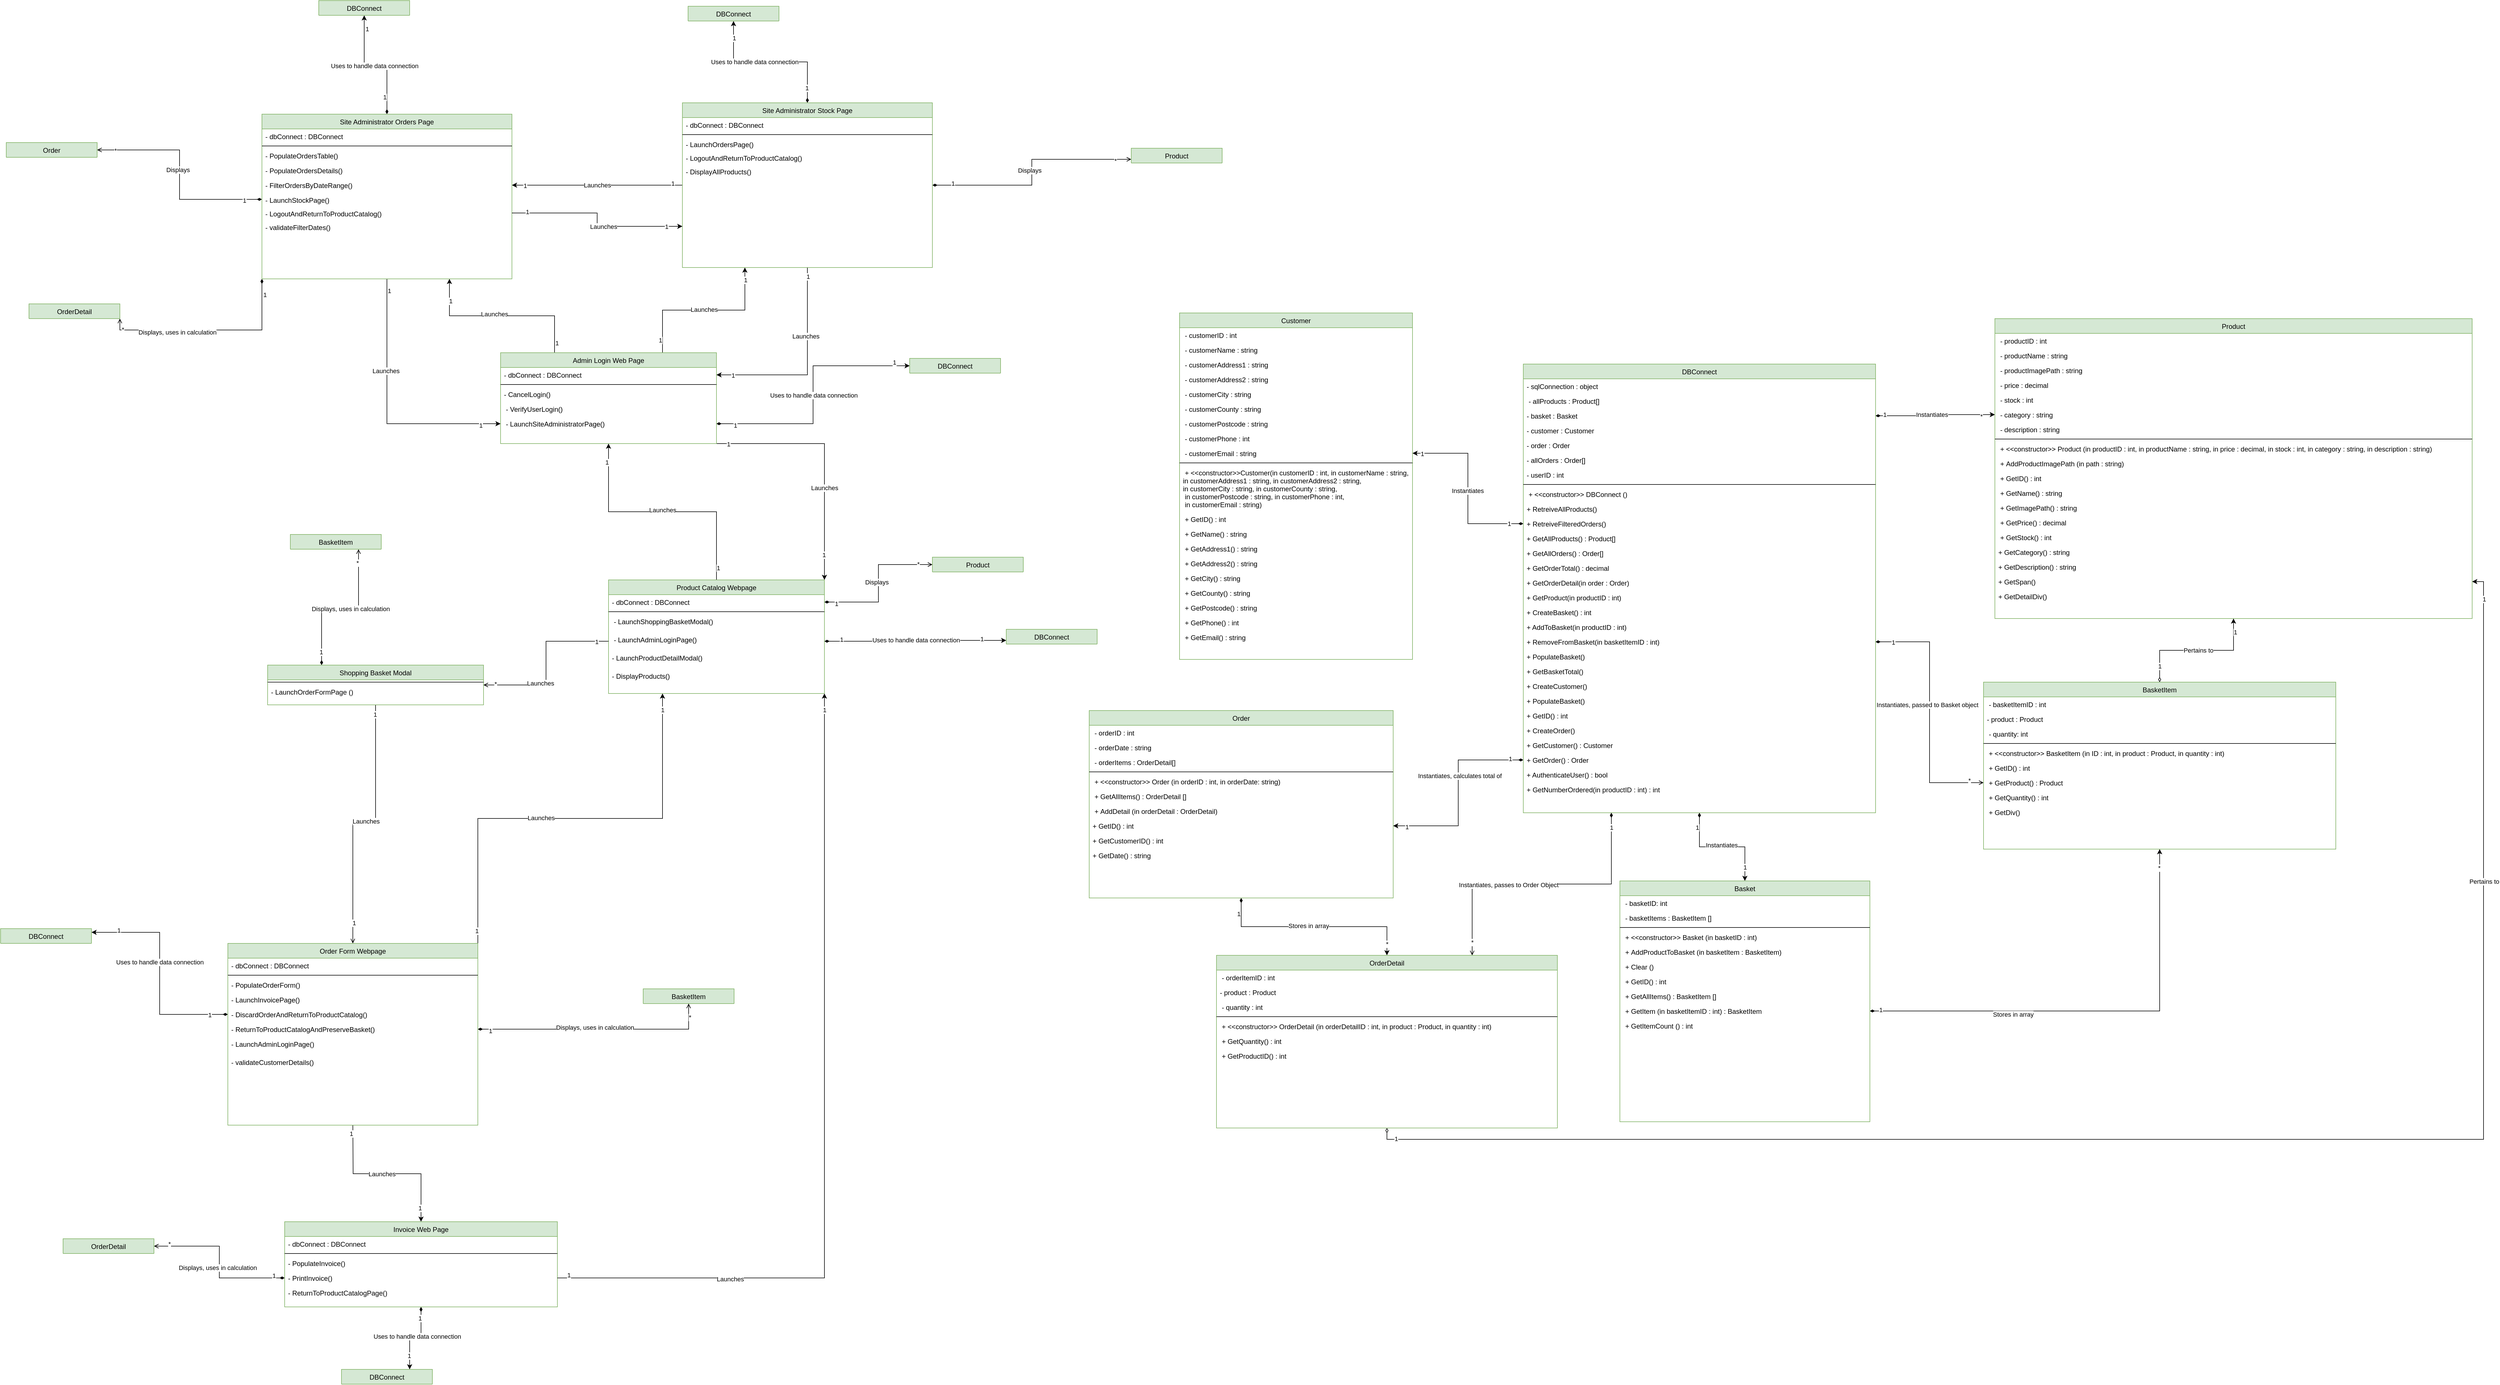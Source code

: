 <mxfile version="24.3.1" type="github">
  <diagram id="C5RBs43oDa-KdzZeNtuy" name="Page-1">
    <mxGraphModel dx="1679" dy="4403" grid="1" gridSize="10" guides="1" tooltips="1" connect="1" arrows="0" fold="1" page="1" pageScale="1" pageWidth="827" pageHeight="1169" math="0" shadow="0">
      <root>
        <mxCell id="WIyWlLk6GJQsqaUBKTNV-0" />
        <mxCell id="WIyWlLk6GJQsqaUBKTNV-1" parent="WIyWlLk6GJQsqaUBKTNV-0" />
        <mxCell id="tTByz9xbStQo4x7AQ5BX-229" value="OrderDetail" style="swimlane;fontStyle=0;align=center;verticalAlign=top;childLayout=stackLayout;horizontal=1;startSize=26;horizontalStack=0;resizeParent=1;resizeLast=0;collapsible=1;marginBottom=0;rounded=0;shadow=0;strokeWidth=1;fillColor=#d5e8d4;strokeColor=#82b366;" parent="WIyWlLk6GJQsqaUBKTNV-1" vertex="1" collapsed="1">
          <mxGeometry x="140" y="-640" width="160" height="26" as="geometry">
            <mxRectangle x="2040" y="-1150" width="535" height="330" as="alternateBounds" />
          </mxGeometry>
        </mxCell>
        <mxCell id="tTByz9xbStQo4x7AQ5BX-230" value=" - orderID : int" style="text;align=left;verticalAlign=top;spacingLeft=4;spacingRight=4;overflow=hidden;rotatable=0;points=[[0,0.5],[1,0.5]];portConstraint=eastwest;" parent="tTByz9xbStQo4x7AQ5BX-229" vertex="1">
          <mxGeometry y="26" width="535" height="26" as="geometry" />
        </mxCell>
        <mxCell id="tTByz9xbStQo4x7AQ5BX-231" value=" - customerID : int" style="text;align=left;verticalAlign=top;spacingLeft=4;spacingRight=4;overflow=hidden;rotatable=0;points=[[0,0.5],[1,0.5]];portConstraint=eastwest;rounded=0;shadow=0;html=0;" parent="tTByz9xbStQo4x7AQ5BX-229" vertex="1">
          <mxGeometry y="52" width="535" height="26" as="geometry" />
        </mxCell>
        <mxCell id="tTByz9xbStQo4x7AQ5BX-232" value=" - orderDate : DateTime" style="text;align=left;verticalAlign=top;spacingLeft=4;spacingRight=4;overflow=hidden;rotatable=0;points=[[0,0.5],[1,0.5]];portConstraint=eastwest;rounded=0;shadow=0;html=0;" parent="tTByz9xbStQo4x7AQ5BX-229" vertex="1">
          <mxGeometry y="78" width="535" height="26" as="geometry" />
        </mxCell>
        <mxCell id="tTByz9xbStQo4x7AQ5BX-233" value=" - orderDetails : OrderDetail[]" style="text;align=left;verticalAlign=top;spacingLeft=4;spacingRight=4;overflow=hidden;rotatable=0;points=[[0,0.5],[1,0.5]];portConstraint=eastwest;rounded=0;shadow=0;html=0;" parent="tTByz9xbStQo4x7AQ5BX-229" vertex="1">
          <mxGeometry y="104" width="535" height="26" as="geometry" />
        </mxCell>
        <mxCell id="tTByz9xbStQo4x7AQ5BX-234" value="" style="line;html=1;strokeWidth=1;align=left;verticalAlign=middle;spacingTop=-1;spacingLeft=3;spacingRight=3;rotatable=0;labelPosition=right;points=[];portConstraint=eastwest;" parent="tTByz9xbStQo4x7AQ5BX-229" vertex="1">
          <mxGeometry y="130" width="535" height="8" as="geometry" />
        </mxCell>
        <mxCell id="tTByz9xbStQo4x7AQ5BX-235" value=" + &lt;&lt;constructor&gt;&gt; Order (in orderID : int, in customerID : int, in currentDate : DateTime) " style="text;align=left;verticalAlign=top;spacingLeft=4;spacingRight=4;overflow=hidden;rotatable=0;points=[[0,0.5],[1,0.5]];portConstraint=eastwest;" parent="tTByz9xbStQo4x7AQ5BX-229" vertex="1">
          <mxGeometry y="138" width="535" height="26" as="geometry" />
        </mxCell>
        <mxCell id="tTByz9xbStQo4x7AQ5BX-236" value=" + GetCustomerID() : int" style="text;align=left;verticalAlign=top;spacingLeft=4;spacingRight=4;overflow=hidden;rotatable=0;points=[[0,0.5],[1,0.5]];portConstraint=eastwest;" parent="tTByz9xbStQo4x7AQ5BX-229" vertex="1">
          <mxGeometry y="164" width="535" height="26" as="geometry" />
        </mxCell>
        <mxCell id="tTByz9xbStQo4x7AQ5BX-237" value=" + GetOrderDate() : Date" style="text;align=left;verticalAlign=top;spacingLeft=4;spacingRight=4;overflow=hidden;rotatable=0;points=[[0,0.5],[1,0.5]];portConstraint=eastwest;" parent="tTByz9xbStQo4x7AQ5BX-229" vertex="1">
          <mxGeometry y="190" width="535" height="26" as="geometry" />
        </mxCell>
        <mxCell id="tTByz9xbStQo4x7AQ5BX-238" value=" + GetID() : int" style="text;align=left;verticalAlign=top;spacingLeft=4;spacingRight=4;overflow=hidden;rotatable=0;points=[[0,0.5],[1,0.5]];portConstraint=eastwest;" parent="tTByz9xbStQo4x7AQ5BX-229" vertex="1">
          <mxGeometry y="216" width="535" height="26" as="geometry" />
        </mxCell>
        <mxCell id="tTByz9xbStQo4x7AQ5BX-239" value=" + GetAllDetails() : OrderDetail []" style="text;align=left;verticalAlign=top;spacingLeft=4;spacingRight=4;overflow=hidden;rotatable=0;points=[[0,0.5],[1,0.5]];portConstraint=eastwest;" parent="tTByz9xbStQo4x7AQ5BX-229" vertex="1">
          <mxGeometry y="242" width="535" height="26" as="geometry" />
        </mxCell>
        <mxCell id="tTByz9xbStQo4x7AQ5BX-240" value=" + GetDetail (in OrderDetailID : int) : OrderDetail" style="text;align=left;verticalAlign=top;spacingLeft=4;spacingRight=4;overflow=hidden;rotatable=0;points=[[0,0.5],[1,0.5]];portConstraint=eastwest;" parent="tTByz9xbStQo4x7AQ5BX-229" vertex="1">
          <mxGeometry y="268" width="535" height="26" as="geometry" />
        </mxCell>
        <mxCell id="tTByz9xbStQo4x7AQ5BX-241" value=" + AddDetailToOrder (in orderDetail : OrderDetail)" style="text;align=left;verticalAlign=top;spacingLeft=4;spacingRight=4;overflow=hidden;rotatable=0;points=[[0,0.5],[1,0.5]];portConstraint=eastwest;" parent="tTByz9xbStQo4x7AQ5BX-229" vertex="1">
          <mxGeometry y="294" width="535" height="26" as="geometry" />
        </mxCell>
        <mxCell id="oMsgZdcFme-0ZsHR1bKw-169" style="edgeStyle=orthogonalEdgeStyle;rounded=0;orthogonalLoop=1;jettySize=auto;html=1;exitX=0.5;exitY=1;exitDx=0;exitDy=0;entryX=0.5;entryY=0;entryDx=0;entryDy=0;startArrow=diamondThin;startFill=1;" edge="1" parent="WIyWlLk6GJQsqaUBKTNV-1" source="oMsgZdcFme-0ZsHR1bKw-10" target="oMsgZdcFme-0ZsHR1bKw-121">
          <mxGeometry relative="1" as="geometry" />
        </mxCell>
        <mxCell id="oMsgZdcFme-0ZsHR1bKw-417" value="Instantiates" style="edgeLabel;html=1;align=center;verticalAlign=middle;resizable=0;points=[];" vertex="1" connectable="0" parent="oMsgZdcFme-0ZsHR1bKw-169">
          <mxGeometry x="-0.012" y="3" relative="1" as="geometry">
            <mxPoint as="offset" />
          </mxGeometry>
        </mxCell>
        <mxCell id="oMsgZdcFme-0ZsHR1bKw-418" value="1" style="edgeLabel;html=1;align=center;verticalAlign=middle;resizable=0;points=[];" vertex="1" connectable="0" parent="oMsgZdcFme-0ZsHR1bKw-169">
          <mxGeometry x="-0.747" y="-4" relative="1" as="geometry">
            <mxPoint as="offset" />
          </mxGeometry>
        </mxCell>
        <mxCell id="oMsgZdcFme-0ZsHR1bKw-419" value="1" style="edgeLabel;html=1;align=center;verticalAlign=middle;resizable=0;points=[];" vertex="1" connectable="0" parent="oMsgZdcFme-0ZsHR1bKw-169">
          <mxGeometry x="0.76" relative="1" as="geometry">
            <mxPoint as="offset" />
          </mxGeometry>
        </mxCell>
        <mxCell id="oMsgZdcFme-0ZsHR1bKw-10" value="DBConnect" style="swimlane;fontStyle=0;align=center;verticalAlign=top;childLayout=stackLayout;horizontal=1;startSize=26;horizontalStack=0;resizeParent=1;resizeLast=0;collapsible=1;marginBottom=0;rounded=0;shadow=0;strokeWidth=1;fillColor=#d5e8d4;strokeColor=#82b366;" vertex="1" parent="WIyWlLk6GJQsqaUBKTNV-1">
          <mxGeometry x="2710" y="-2180" width="620" height="790" as="geometry">
            <mxRectangle x="340" y="380" width="170" height="26" as="alternateBounds" />
          </mxGeometry>
        </mxCell>
        <mxCell id="oMsgZdcFme-0ZsHR1bKw-11" value="- sqlConnection : object" style="text;align=left;verticalAlign=top;spacingLeft=4;spacingRight=4;overflow=hidden;rotatable=0;points=[[0,0.5],[1,0.5]];portConstraint=eastwest;" vertex="1" parent="oMsgZdcFme-0ZsHR1bKw-10">
          <mxGeometry y="26" width="620" height="26" as="geometry" />
        </mxCell>
        <mxCell id="oMsgZdcFme-0ZsHR1bKw-12" value=" - allProducts : Product[]" style="text;align=left;verticalAlign=top;spacingLeft=4;spacingRight=4;overflow=hidden;rotatable=0;points=[[0,0.5],[1,0.5]];portConstraint=eastwest;" vertex="1" parent="oMsgZdcFme-0ZsHR1bKw-10">
          <mxGeometry y="52" width="620" height="26" as="geometry" />
        </mxCell>
        <mxCell id="oMsgZdcFme-0ZsHR1bKw-13" value="- basket : Basket" style="text;align=left;verticalAlign=top;spacingLeft=4;spacingRight=4;overflow=hidden;rotatable=0;points=[[0,0.5],[1,0.5]];portConstraint=eastwest;" vertex="1" parent="oMsgZdcFme-0ZsHR1bKw-10">
          <mxGeometry y="78" width="620" height="26" as="geometry" />
        </mxCell>
        <mxCell id="oMsgZdcFme-0ZsHR1bKw-24" value="- customer : Customer" style="text;align=left;verticalAlign=top;spacingLeft=4;spacingRight=4;overflow=hidden;rotatable=0;points=[[0,0.5],[1,0.5]];portConstraint=eastwest;" vertex="1" parent="oMsgZdcFme-0ZsHR1bKw-10">
          <mxGeometry y="104" width="620" height="26" as="geometry" />
        </mxCell>
        <mxCell id="oMsgZdcFme-0ZsHR1bKw-25" value="- order : Order" style="text;align=left;verticalAlign=top;spacingLeft=4;spacingRight=4;overflow=hidden;rotatable=0;points=[[0,0.5],[1,0.5]];portConstraint=eastwest;" vertex="1" parent="oMsgZdcFme-0ZsHR1bKw-10">
          <mxGeometry y="130" width="620" height="26" as="geometry" />
        </mxCell>
        <mxCell id="oMsgZdcFme-0ZsHR1bKw-34" value="- allOrders : Order[]" style="text;align=left;verticalAlign=top;spacingLeft=4;spacingRight=4;overflow=hidden;rotatable=0;points=[[0,0.5],[1,0.5]];portConstraint=eastwest;" vertex="1" parent="oMsgZdcFme-0ZsHR1bKw-10">
          <mxGeometry y="156" width="620" height="26" as="geometry" />
        </mxCell>
        <mxCell id="oMsgZdcFme-0ZsHR1bKw-32" value="- userID : int" style="text;align=left;verticalAlign=top;spacingLeft=4;spacingRight=4;overflow=hidden;rotatable=0;points=[[0,0.5],[1,0.5]];portConstraint=eastwest;" vertex="1" parent="oMsgZdcFme-0ZsHR1bKw-10">
          <mxGeometry y="182" width="620" height="26" as="geometry" />
        </mxCell>
        <mxCell id="oMsgZdcFme-0ZsHR1bKw-14" value="" style="line;html=1;strokeWidth=1;align=left;verticalAlign=middle;spacingTop=-1;spacingLeft=3;spacingRight=3;rotatable=0;labelPosition=right;points=[];portConstraint=eastwest;" vertex="1" parent="oMsgZdcFme-0ZsHR1bKw-10">
          <mxGeometry y="208" width="620" height="8" as="geometry" />
        </mxCell>
        <mxCell id="oMsgZdcFme-0ZsHR1bKw-15" value=" + &lt;&lt;constructor&gt;&gt; DBConnect ()" style="text;align=left;verticalAlign=top;spacingLeft=4;spacingRight=4;overflow=hidden;rotatable=0;points=[[0,0.5],[1,0.5]];portConstraint=eastwest;" vertex="1" parent="oMsgZdcFme-0ZsHR1bKw-10">
          <mxGeometry y="216" width="620" height="26" as="geometry" />
        </mxCell>
        <mxCell id="oMsgZdcFme-0ZsHR1bKw-16" value="+ RetreiveAllProducts()" style="text;align=left;verticalAlign=top;spacingLeft=4;spacingRight=4;overflow=hidden;rotatable=0;points=[[0,0.5],[1,0.5]];portConstraint=eastwest;" vertex="1" parent="oMsgZdcFme-0ZsHR1bKw-10">
          <mxGeometry y="242" width="620" height="26" as="geometry" />
        </mxCell>
        <mxCell id="oMsgZdcFme-0ZsHR1bKw-35" value="+ RetreiveFilteredOrders()" style="text;align=left;verticalAlign=top;spacingLeft=4;spacingRight=4;overflow=hidden;rotatable=0;points=[[0,0.5],[1,0.5]];portConstraint=eastwest;" vertex="1" parent="oMsgZdcFme-0ZsHR1bKw-10">
          <mxGeometry y="268" width="620" height="26" as="geometry" />
        </mxCell>
        <mxCell id="oMsgZdcFme-0ZsHR1bKw-17" value="+ GetAllProducts() : Product[]" style="text;align=left;verticalAlign=top;spacingLeft=4;spacingRight=4;overflow=hidden;rotatable=0;points=[[0,0.5],[1,0.5]];portConstraint=eastwest;" vertex="1" parent="oMsgZdcFme-0ZsHR1bKw-10">
          <mxGeometry y="294" width="620" height="26" as="geometry" />
        </mxCell>
        <mxCell id="oMsgZdcFme-0ZsHR1bKw-36" value="+ GetAllOrders() : Order[]" style="text;align=left;verticalAlign=top;spacingLeft=4;spacingRight=4;overflow=hidden;rotatable=0;points=[[0,0.5],[1,0.5]];portConstraint=eastwest;" vertex="1" parent="oMsgZdcFme-0ZsHR1bKw-10">
          <mxGeometry y="320" width="620" height="26" as="geometry" />
        </mxCell>
        <mxCell id="oMsgZdcFme-0ZsHR1bKw-37" value="+ GetOrderTotal() : decimal" style="text;align=left;verticalAlign=top;spacingLeft=4;spacingRight=4;overflow=hidden;rotatable=0;points=[[0,0.5],[1,0.5]];portConstraint=eastwest;" vertex="1" parent="oMsgZdcFme-0ZsHR1bKw-10">
          <mxGeometry y="346" width="620" height="26" as="geometry" />
        </mxCell>
        <mxCell id="oMsgZdcFme-0ZsHR1bKw-38" value="+ GetOrderDetail(in order : Order)" style="text;align=left;verticalAlign=top;spacingLeft=4;spacingRight=4;overflow=hidden;rotatable=0;points=[[0,0.5],[1,0.5]];portConstraint=eastwest;" vertex="1" parent="oMsgZdcFme-0ZsHR1bKw-10">
          <mxGeometry y="372" width="620" height="26" as="geometry" />
        </mxCell>
        <mxCell id="oMsgZdcFme-0ZsHR1bKw-18" value="+ GetProduct(in productID : int)" style="text;align=left;verticalAlign=top;spacingLeft=4;spacingRight=4;overflow=hidden;rotatable=0;points=[[0,0.5],[1,0.5]];portConstraint=eastwest;" vertex="1" parent="oMsgZdcFme-0ZsHR1bKw-10">
          <mxGeometry y="398" width="620" height="26" as="geometry" />
        </mxCell>
        <mxCell id="oMsgZdcFme-0ZsHR1bKw-19" value="+ CreateBasket() : int" style="text;align=left;verticalAlign=top;spacingLeft=4;spacingRight=4;overflow=hidden;rotatable=0;points=[[0,0.5],[1,0.5]];portConstraint=eastwest;" vertex="1" parent="oMsgZdcFme-0ZsHR1bKw-10">
          <mxGeometry y="424" width="620" height="26" as="geometry" />
        </mxCell>
        <mxCell id="oMsgZdcFme-0ZsHR1bKw-20" value="+ AddToBasket(in productID : int)" style="text;align=left;verticalAlign=top;spacingLeft=4;spacingRight=4;overflow=hidden;rotatable=0;points=[[0,0.5],[1,0.5]];portConstraint=eastwest;" vertex="1" parent="oMsgZdcFme-0ZsHR1bKw-10">
          <mxGeometry y="450" width="620" height="26" as="geometry" />
        </mxCell>
        <mxCell id="oMsgZdcFme-0ZsHR1bKw-21" value="+ RemoveFromBasket(in basketItemID : int)" style="text;align=left;verticalAlign=top;spacingLeft=4;spacingRight=4;overflow=hidden;rotatable=0;points=[[0,0.5],[1,0.5]];portConstraint=eastwest;" vertex="1" parent="oMsgZdcFme-0ZsHR1bKw-10">
          <mxGeometry y="476" width="620" height="26" as="geometry" />
        </mxCell>
        <mxCell id="oMsgZdcFme-0ZsHR1bKw-22" value="+ PopulateBasket()" style="text;align=left;verticalAlign=top;spacingLeft=4;spacingRight=4;overflow=hidden;rotatable=0;points=[[0,0.5],[1,0.5]];portConstraint=eastwest;" vertex="1" parent="oMsgZdcFme-0ZsHR1bKw-10">
          <mxGeometry y="502" width="620" height="26" as="geometry" />
        </mxCell>
        <mxCell id="oMsgZdcFme-0ZsHR1bKw-23" value="+ GetBasketTotal()" style="text;align=left;verticalAlign=top;spacingLeft=4;spacingRight=4;overflow=hidden;rotatable=0;points=[[0,0.5],[1,0.5]];portConstraint=eastwest;" vertex="1" parent="oMsgZdcFme-0ZsHR1bKw-10">
          <mxGeometry y="528" width="620" height="26" as="geometry" />
        </mxCell>
        <mxCell id="oMsgZdcFme-0ZsHR1bKw-28" value="+ CreateCustomer()" style="text;align=left;verticalAlign=top;spacingLeft=4;spacingRight=4;overflow=hidden;rotatable=0;points=[[0,0.5],[1,0.5]];portConstraint=eastwest;" vertex="1" parent="oMsgZdcFme-0ZsHR1bKw-10">
          <mxGeometry y="554" width="620" height="26" as="geometry" />
        </mxCell>
        <mxCell id="oMsgZdcFme-0ZsHR1bKw-43" value="+ PopulateBasket()" style="text;align=left;verticalAlign=top;spacingLeft=4;spacingRight=4;overflow=hidden;rotatable=0;points=[[0,0.5],[1,0.5]];portConstraint=eastwest;" vertex="1" parent="oMsgZdcFme-0ZsHR1bKw-10">
          <mxGeometry y="580" width="620" height="26" as="geometry" />
        </mxCell>
        <mxCell id="oMsgZdcFme-0ZsHR1bKw-42" value="+ GetID() : int" style="text;align=left;verticalAlign=top;spacingLeft=4;spacingRight=4;overflow=hidden;rotatable=0;points=[[0,0.5],[1,0.5]];portConstraint=eastwest;" vertex="1" parent="oMsgZdcFme-0ZsHR1bKw-10">
          <mxGeometry y="606" width="620" height="26" as="geometry" />
        </mxCell>
        <mxCell id="oMsgZdcFme-0ZsHR1bKw-29" value="+ CreateOrder()" style="text;align=left;verticalAlign=top;spacingLeft=4;spacingRight=4;overflow=hidden;rotatable=0;points=[[0,0.5],[1,0.5]];portConstraint=eastwest;" vertex="1" parent="oMsgZdcFme-0ZsHR1bKw-10">
          <mxGeometry y="632" width="620" height="26" as="geometry" />
        </mxCell>
        <mxCell id="oMsgZdcFme-0ZsHR1bKw-26" value="+ GetCustomer() : Customer" style="text;align=left;verticalAlign=top;spacingLeft=4;spacingRight=4;overflow=hidden;rotatable=0;points=[[0,0.5],[1,0.5]];portConstraint=eastwest;" vertex="1" parent="oMsgZdcFme-0ZsHR1bKw-10">
          <mxGeometry y="658" width="620" height="26" as="geometry" />
        </mxCell>
        <mxCell id="oMsgZdcFme-0ZsHR1bKw-27" value="+ GetOrder() : Order" style="text;align=left;verticalAlign=top;spacingLeft=4;spacingRight=4;overflow=hidden;rotatable=0;points=[[0,0.5],[1,0.5]];portConstraint=eastwest;" vertex="1" parent="oMsgZdcFme-0ZsHR1bKw-10">
          <mxGeometry y="684" width="620" height="26" as="geometry" />
        </mxCell>
        <mxCell id="oMsgZdcFme-0ZsHR1bKw-33" value="+ AuthenticateUser() : bool" style="text;align=left;verticalAlign=top;spacingLeft=4;spacingRight=4;overflow=hidden;rotatable=0;points=[[0,0.5],[1,0.5]];portConstraint=eastwest;" vertex="1" parent="oMsgZdcFme-0ZsHR1bKw-10">
          <mxGeometry y="710" width="620" height="26" as="geometry" />
        </mxCell>
        <mxCell id="oMsgZdcFme-0ZsHR1bKw-44" value="+ GetNumberOrdered(in productID : int) : int" style="text;align=left;verticalAlign=top;spacingLeft=4;spacingRight=4;overflow=hidden;rotatable=0;points=[[0,0.5],[1,0.5]];portConstraint=eastwest;" vertex="1" parent="oMsgZdcFme-0ZsHR1bKw-10">
          <mxGeometry y="736" width="620" height="26" as="geometry" />
        </mxCell>
        <mxCell id="oMsgZdcFme-0ZsHR1bKw-91" value="Product" style="swimlane;fontStyle=0;align=center;verticalAlign=top;childLayout=stackLayout;horizontal=1;startSize=26;horizontalStack=0;resizeParent=1;resizeLast=0;collapsible=1;marginBottom=0;rounded=0;shadow=0;strokeWidth=1;fillColor=#d5e8d4;strokeColor=#82b366;" vertex="1" parent="WIyWlLk6GJQsqaUBKTNV-1">
          <mxGeometry x="3540" y="-2260" width="840" height="528" as="geometry">
            <mxRectangle x="340" y="380" width="170" height="26" as="alternateBounds" />
          </mxGeometry>
        </mxCell>
        <mxCell id="oMsgZdcFme-0ZsHR1bKw-92" value=" - productID : int" style="text;align=left;verticalAlign=top;spacingLeft=4;spacingRight=4;overflow=hidden;rotatable=0;points=[[0,0.5],[1,0.5]];portConstraint=eastwest;" vertex="1" parent="oMsgZdcFme-0ZsHR1bKw-91">
          <mxGeometry y="26" width="840" height="26" as="geometry" />
        </mxCell>
        <mxCell id="oMsgZdcFme-0ZsHR1bKw-93" value=" - productName : string" style="text;align=left;verticalAlign=top;spacingLeft=4;spacingRight=4;overflow=hidden;rotatable=0;points=[[0,0.5],[1,0.5]];portConstraint=eastwest;" vertex="1" parent="oMsgZdcFme-0ZsHR1bKw-91">
          <mxGeometry y="52" width="840" height="26" as="geometry" />
        </mxCell>
        <mxCell id="oMsgZdcFme-0ZsHR1bKw-94" value=" - productImagePath : string" style="text;align=left;verticalAlign=top;spacingLeft=4;spacingRight=4;overflow=hidden;rotatable=0;points=[[0,0.5],[1,0.5]];portConstraint=eastwest;" vertex="1" parent="oMsgZdcFme-0ZsHR1bKw-91">
          <mxGeometry y="78" width="840" height="26" as="geometry" />
        </mxCell>
        <mxCell id="oMsgZdcFme-0ZsHR1bKw-95" value=" - price : decimal" style="text;align=left;verticalAlign=top;spacingLeft=4;spacingRight=4;overflow=hidden;rotatable=0;points=[[0,0.5],[1,0.5]];portConstraint=eastwest;" vertex="1" parent="oMsgZdcFme-0ZsHR1bKw-91">
          <mxGeometry y="104" width="840" height="26" as="geometry" />
        </mxCell>
        <mxCell id="oMsgZdcFme-0ZsHR1bKw-96" value=" - stock : int" style="text;align=left;verticalAlign=top;spacingLeft=4;spacingRight=4;overflow=hidden;rotatable=0;points=[[0,0.5],[1,0.5]];portConstraint=eastwest;" vertex="1" parent="oMsgZdcFme-0ZsHR1bKw-91">
          <mxGeometry y="130" width="840" height="26" as="geometry" />
        </mxCell>
        <mxCell id="oMsgZdcFme-0ZsHR1bKw-97" value=" - category : string&#xa;" style="text;align=left;verticalAlign=top;spacingLeft=4;spacingRight=4;overflow=hidden;rotatable=0;points=[[0,0.5],[1,0.5]];portConstraint=eastwest;" vertex="1" parent="oMsgZdcFme-0ZsHR1bKw-91">
          <mxGeometry y="156" width="840" height="26" as="geometry" />
        </mxCell>
        <mxCell id="oMsgZdcFme-0ZsHR1bKw-98" value=" - description : string&#xa;" style="text;align=left;verticalAlign=top;spacingLeft=4;spacingRight=4;overflow=hidden;rotatable=0;points=[[0,0.5],[1,0.5]];portConstraint=eastwest;" vertex="1" parent="oMsgZdcFme-0ZsHR1bKw-91">
          <mxGeometry y="182" width="840" height="26" as="geometry" />
        </mxCell>
        <mxCell id="oMsgZdcFme-0ZsHR1bKw-99" value="" style="line;html=1;strokeWidth=1;align=left;verticalAlign=middle;spacingTop=-1;spacingLeft=3;spacingRight=3;rotatable=0;labelPosition=right;points=[];portConstraint=eastwest;" vertex="1" parent="oMsgZdcFme-0ZsHR1bKw-91">
          <mxGeometry y="208" width="840" height="8" as="geometry" />
        </mxCell>
        <mxCell id="oMsgZdcFme-0ZsHR1bKw-100" value=" + &lt;&lt;constructor&gt;&gt; Product (in productID : int, in productName : string, in price : decimal, in stock : int, in category : string, in description : string)" style="text;align=left;verticalAlign=top;spacingLeft=4;spacingRight=4;overflow=hidden;rotatable=0;points=[[0,0.5],[1,0.5]];portConstraint=eastwest;" vertex="1" parent="oMsgZdcFme-0ZsHR1bKw-91">
          <mxGeometry y="216" width="840" height="26" as="geometry" />
        </mxCell>
        <mxCell id="oMsgZdcFme-0ZsHR1bKw-101" value=" + AddProductImagePath (in path : string)" style="text;align=left;verticalAlign=top;spacingLeft=4;spacingRight=4;overflow=hidden;rotatable=0;points=[[0,0.5],[1,0.5]];portConstraint=eastwest;" vertex="1" parent="oMsgZdcFme-0ZsHR1bKw-91">
          <mxGeometry y="242" width="840" height="26" as="geometry" />
        </mxCell>
        <mxCell id="oMsgZdcFme-0ZsHR1bKw-102" value=" + GetID() : int" style="text;align=left;verticalAlign=top;spacingLeft=4;spacingRight=4;overflow=hidden;rotatable=0;points=[[0,0.5],[1,0.5]];portConstraint=eastwest;" vertex="1" parent="oMsgZdcFme-0ZsHR1bKw-91">
          <mxGeometry y="268" width="840" height="26" as="geometry" />
        </mxCell>
        <mxCell id="oMsgZdcFme-0ZsHR1bKw-103" value=" + GetName() : string" style="text;align=left;verticalAlign=top;spacingLeft=4;spacingRight=4;overflow=hidden;rotatable=0;points=[[0,0.5],[1,0.5]];portConstraint=eastwest;" vertex="1" parent="oMsgZdcFme-0ZsHR1bKw-91">
          <mxGeometry y="294" width="840" height="26" as="geometry" />
        </mxCell>
        <mxCell id="oMsgZdcFme-0ZsHR1bKw-104" value=" + GetImagePath() : string" style="text;align=left;verticalAlign=top;spacingLeft=4;spacingRight=4;overflow=hidden;rotatable=0;points=[[0,0.5],[1,0.5]];portConstraint=eastwest;" vertex="1" parent="oMsgZdcFme-0ZsHR1bKw-91">
          <mxGeometry y="320" width="840" height="26" as="geometry" />
        </mxCell>
        <mxCell id="oMsgZdcFme-0ZsHR1bKw-105" value=" + GetPrice() : decimal" style="text;align=left;verticalAlign=top;spacingLeft=4;spacingRight=4;overflow=hidden;rotatable=0;points=[[0,0.5],[1,0.5]];portConstraint=eastwest;" vertex="1" parent="oMsgZdcFme-0ZsHR1bKw-91">
          <mxGeometry y="346" width="840" height="26" as="geometry" />
        </mxCell>
        <mxCell id="oMsgZdcFme-0ZsHR1bKw-106" value=" + GetStock() : int" style="text;align=left;verticalAlign=top;spacingLeft=4;spacingRight=4;overflow=hidden;rotatable=0;points=[[0,0.5],[1,0.5]];portConstraint=eastwest;" vertex="1" parent="oMsgZdcFme-0ZsHR1bKw-91">
          <mxGeometry y="372" width="840" height="26" as="geometry" />
        </mxCell>
        <mxCell id="oMsgZdcFme-0ZsHR1bKw-107" value="+ GetCategory() : string" style="text;align=left;verticalAlign=top;spacingLeft=4;spacingRight=4;overflow=hidden;rotatable=0;points=[[0,0.5],[1,0.5]];portConstraint=eastwest;" vertex="1" parent="oMsgZdcFme-0ZsHR1bKw-91">
          <mxGeometry y="398" width="840" height="26" as="geometry" />
        </mxCell>
        <mxCell id="oMsgZdcFme-0ZsHR1bKw-108" value="+ GetDescription() : string" style="text;align=left;verticalAlign=top;spacingLeft=4;spacingRight=4;overflow=hidden;rotatable=0;points=[[0,0.5],[1,0.5]];portConstraint=eastwest;" vertex="1" parent="oMsgZdcFme-0ZsHR1bKw-91">
          <mxGeometry y="424" width="840" height="26" as="geometry" />
        </mxCell>
        <mxCell id="oMsgZdcFme-0ZsHR1bKw-109" value="+ GetSpan()" style="text;align=left;verticalAlign=top;spacingLeft=4;spacingRight=4;overflow=hidden;rotatable=0;points=[[0,0.5],[1,0.5]];portConstraint=eastwest;" vertex="1" parent="oMsgZdcFme-0ZsHR1bKw-91">
          <mxGeometry y="450" width="840" height="26" as="geometry" />
        </mxCell>
        <mxCell id="oMsgZdcFme-0ZsHR1bKw-110" value="+ GetDetailDiv()" style="text;align=left;verticalAlign=top;spacingLeft=4;spacingRight=4;overflow=hidden;rotatable=0;points=[[0,0.5],[1,0.5]];portConstraint=eastwest;" vertex="1" parent="oMsgZdcFme-0ZsHR1bKw-91">
          <mxGeometry y="476" width="840" height="26" as="geometry" />
        </mxCell>
        <mxCell id="oMsgZdcFme-0ZsHR1bKw-171" style="edgeStyle=orthogonalEdgeStyle;rounded=0;orthogonalLoop=1;jettySize=auto;html=1;exitX=0.5;exitY=0;exitDx=0;exitDy=0;entryX=0.5;entryY=1;entryDx=0;entryDy=0;startArrow=diamondThin;startFill=0;" edge="1" parent="WIyWlLk6GJQsqaUBKTNV-1" source="oMsgZdcFme-0ZsHR1bKw-111" target="oMsgZdcFme-0ZsHR1bKw-91">
          <mxGeometry relative="1" as="geometry" />
        </mxCell>
        <mxCell id="oMsgZdcFme-0ZsHR1bKw-426" value="Pertains to" style="edgeLabel;html=1;align=center;verticalAlign=middle;resizable=0;points=[];" vertex="1" connectable="0" parent="oMsgZdcFme-0ZsHR1bKw-171">
          <mxGeometry x="0.025" relative="1" as="geometry">
            <mxPoint as="offset" />
          </mxGeometry>
        </mxCell>
        <mxCell id="oMsgZdcFme-0ZsHR1bKw-427" value="1" style="edgeLabel;html=1;align=center;verticalAlign=middle;resizable=0;points=[];" vertex="1" connectable="0" parent="oMsgZdcFme-0ZsHR1bKw-171">
          <mxGeometry x="0.803" y="-3" relative="1" as="geometry">
            <mxPoint as="offset" />
          </mxGeometry>
        </mxCell>
        <mxCell id="oMsgZdcFme-0ZsHR1bKw-428" value="1" style="edgeLabel;html=1;align=center;verticalAlign=middle;resizable=0;points=[];" vertex="1" connectable="0" parent="oMsgZdcFme-0ZsHR1bKw-171">
          <mxGeometry x="-0.767" relative="1" as="geometry">
            <mxPoint as="offset" />
          </mxGeometry>
        </mxCell>
        <mxCell id="oMsgZdcFme-0ZsHR1bKw-111" value="BasketItem" style="swimlane;fontStyle=0;align=center;verticalAlign=top;childLayout=stackLayout;horizontal=1;startSize=26;horizontalStack=0;resizeParent=1;resizeLast=0;collapsible=1;marginBottom=0;rounded=0;shadow=0;strokeWidth=1;fillColor=#d5e8d4;strokeColor=#82b366;" vertex="1" parent="WIyWlLk6GJQsqaUBKTNV-1">
          <mxGeometry x="3520" y="-1620" width="620" height="294" as="geometry">
            <mxRectangle x="340" y="380" width="170" height="26" as="alternateBounds" />
          </mxGeometry>
        </mxCell>
        <mxCell id="oMsgZdcFme-0ZsHR1bKw-112" value=" - basketItemID : int" style="text;align=left;verticalAlign=top;spacingLeft=4;spacingRight=4;overflow=hidden;rotatable=0;points=[[0,0.5],[1,0.5]];portConstraint=eastwest;" vertex="1" parent="oMsgZdcFme-0ZsHR1bKw-111">
          <mxGeometry y="26" width="620" height="26" as="geometry" />
        </mxCell>
        <mxCell id="oMsgZdcFme-0ZsHR1bKw-113" value="- product : Product" style="text;align=left;verticalAlign=top;spacingLeft=4;spacingRight=4;overflow=hidden;rotatable=0;points=[[0,0.5],[1,0.5]];portConstraint=eastwest;" vertex="1" parent="oMsgZdcFme-0ZsHR1bKw-111">
          <mxGeometry y="52" width="620" height="26" as="geometry" />
        </mxCell>
        <mxCell id="oMsgZdcFme-0ZsHR1bKw-114" value=" - quantity: int" style="text;align=left;verticalAlign=top;spacingLeft=4;spacingRight=4;overflow=hidden;rotatable=0;points=[[0,0.5],[1,0.5]];portConstraint=eastwest;" vertex="1" parent="oMsgZdcFme-0ZsHR1bKw-111">
          <mxGeometry y="78" width="620" height="26" as="geometry" />
        </mxCell>
        <mxCell id="oMsgZdcFme-0ZsHR1bKw-115" value="" style="line;html=1;strokeWidth=1;align=left;verticalAlign=middle;spacingTop=-1;spacingLeft=3;spacingRight=3;rotatable=0;labelPosition=right;points=[];portConstraint=eastwest;" vertex="1" parent="oMsgZdcFme-0ZsHR1bKw-111">
          <mxGeometry y="104" width="620" height="8" as="geometry" />
        </mxCell>
        <mxCell id="oMsgZdcFme-0ZsHR1bKw-116" value=" + &lt;&lt;constructor&gt;&gt; BasketItem (in ID : int, in product : Product, in quantity : int)" style="text;align=left;verticalAlign=top;spacingLeft=4;spacingRight=4;overflow=hidden;rotatable=0;points=[[0,0.5],[1,0.5]];portConstraint=eastwest;" vertex="1" parent="oMsgZdcFme-0ZsHR1bKw-111">
          <mxGeometry y="112" width="620" height="26" as="geometry" />
        </mxCell>
        <mxCell id="oMsgZdcFme-0ZsHR1bKw-117" value=" + GetID() : int" style="text;align=left;verticalAlign=top;spacingLeft=4;spacingRight=4;overflow=hidden;rotatable=0;points=[[0,0.5],[1,0.5]];portConstraint=eastwest;" vertex="1" parent="oMsgZdcFme-0ZsHR1bKw-111">
          <mxGeometry y="138" width="620" height="26" as="geometry" />
        </mxCell>
        <mxCell id="oMsgZdcFme-0ZsHR1bKw-118" value=" + GetProduct() : Product" style="text;align=left;verticalAlign=top;spacingLeft=4;spacingRight=4;overflow=hidden;rotatable=0;points=[[0,0.5],[1,0.5]];portConstraint=eastwest;" vertex="1" parent="oMsgZdcFme-0ZsHR1bKw-111">
          <mxGeometry y="164" width="620" height="26" as="geometry" />
        </mxCell>
        <mxCell id="oMsgZdcFme-0ZsHR1bKw-119" value=" + GetQuantity() : int" style="text;align=left;verticalAlign=top;spacingLeft=4;spacingRight=4;overflow=hidden;rotatable=0;points=[[0,0.5],[1,0.5]];portConstraint=eastwest;" vertex="1" parent="oMsgZdcFme-0ZsHR1bKw-111">
          <mxGeometry y="190" width="620" height="26" as="geometry" />
        </mxCell>
        <mxCell id="oMsgZdcFme-0ZsHR1bKw-120" value=" + GetDiv()" style="text;align=left;verticalAlign=top;spacingLeft=4;spacingRight=4;overflow=hidden;rotatable=0;points=[[0,0.5],[1,0.5]];portConstraint=eastwest;" vertex="1" parent="oMsgZdcFme-0ZsHR1bKw-111">
          <mxGeometry y="216" width="620" height="26" as="geometry" />
        </mxCell>
        <mxCell id="oMsgZdcFme-0ZsHR1bKw-121" value="Basket" style="swimlane;fontStyle=0;align=center;verticalAlign=top;childLayout=stackLayout;horizontal=1;startSize=26;horizontalStack=0;resizeParent=1;resizeLast=0;collapsible=1;marginBottom=0;rounded=0;shadow=0;strokeWidth=1;fillColor=#d5e8d4;strokeColor=#82b366;" vertex="1" parent="WIyWlLk6GJQsqaUBKTNV-1">
          <mxGeometry x="2880" y="-1270" width="440" height="424" as="geometry">
            <mxRectangle x="340" y="380" width="170" height="26" as="alternateBounds" />
          </mxGeometry>
        </mxCell>
        <mxCell id="oMsgZdcFme-0ZsHR1bKw-122" value=" - basketID: int" style="text;align=left;verticalAlign=top;spacingLeft=4;spacingRight=4;overflow=hidden;rotatable=0;points=[[0,0.5],[1,0.5]];portConstraint=eastwest;" vertex="1" parent="oMsgZdcFme-0ZsHR1bKw-121">
          <mxGeometry y="26" width="440" height="26" as="geometry" />
        </mxCell>
        <mxCell id="oMsgZdcFme-0ZsHR1bKw-123" value=" - basketItems : BasketItem []" style="text;align=left;verticalAlign=top;spacingLeft=4;spacingRight=4;overflow=hidden;rotatable=0;points=[[0,0.5],[1,0.5]];portConstraint=eastwest;" vertex="1" parent="oMsgZdcFme-0ZsHR1bKw-121">
          <mxGeometry y="52" width="440" height="26" as="geometry" />
        </mxCell>
        <mxCell id="oMsgZdcFme-0ZsHR1bKw-124" value="" style="line;html=1;strokeWidth=1;align=left;verticalAlign=middle;spacingTop=-1;spacingLeft=3;spacingRight=3;rotatable=0;labelPosition=right;points=[];portConstraint=eastwest;" vertex="1" parent="oMsgZdcFme-0ZsHR1bKw-121">
          <mxGeometry y="78" width="440" height="8" as="geometry" />
        </mxCell>
        <mxCell id="oMsgZdcFme-0ZsHR1bKw-125" value=" + &lt;&lt;constructor&gt;&gt; Basket (in basketID : int) " style="text;align=left;verticalAlign=top;spacingLeft=4;spacingRight=4;overflow=hidden;rotatable=0;points=[[0,0.5],[1,0.5]];portConstraint=eastwest;" vertex="1" parent="oMsgZdcFme-0ZsHR1bKw-121">
          <mxGeometry y="86" width="440" height="26" as="geometry" />
        </mxCell>
        <mxCell id="oMsgZdcFme-0ZsHR1bKw-126" value=" + AddProductToBasket (in basketItem : BasketItem)" style="text;align=left;verticalAlign=top;spacingLeft=4;spacingRight=4;overflow=hidden;rotatable=0;points=[[0,0.5],[1,0.5]];portConstraint=eastwest;" vertex="1" parent="oMsgZdcFme-0ZsHR1bKw-121">
          <mxGeometry y="112" width="440" height="26" as="geometry" />
        </mxCell>
        <mxCell id="oMsgZdcFme-0ZsHR1bKw-127" value=" + Clear ()" style="text;align=left;verticalAlign=top;spacingLeft=4;spacingRight=4;overflow=hidden;rotatable=0;points=[[0,0.5],[1,0.5]];portConstraint=eastwest;" vertex="1" parent="oMsgZdcFme-0ZsHR1bKw-121">
          <mxGeometry y="138" width="440" height="26" as="geometry" />
        </mxCell>
        <mxCell id="oMsgZdcFme-0ZsHR1bKw-128" value=" + GetID() : int" style="text;align=left;verticalAlign=top;spacingLeft=4;spacingRight=4;overflow=hidden;rotatable=0;points=[[0,0.5],[1,0.5]];portConstraint=eastwest;" vertex="1" parent="oMsgZdcFme-0ZsHR1bKw-121">
          <mxGeometry y="164" width="440" height="26" as="geometry" />
        </mxCell>
        <mxCell id="oMsgZdcFme-0ZsHR1bKw-129" value=" + GetAllItems() : BasketItem []" style="text;align=left;verticalAlign=top;spacingLeft=4;spacingRight=4;overflow=hidden;rotatable=0;points=[[0,0.5],[1,0.5]];portConstraint=eastwest;" vertex="1" parent="oMsgZdcFme-0ZsHR1bKw-121">
          <mxGeometry y="190" width="440" height="26" as="geometry" />
        </mxCell>
        <mxCell id="oMsgZdcFme-0ZsHR1bKw-130" value=" + GetItem (in basketItemID : int) : BasketItem" style="text;align=left;verticalAlign=top;spacingLeft=4;spacingRight=4;overflow=hidden;rotatable=0;points=[[0,0.5],[1,0.5]];portConstraint=eastwest;" vertex="1" parent="oMsgZdcFme-0ZsHR1bKw-121">
          <mxGeometry y="216" width="440" height="26" as="geometry" />
        </mxCell>
        <mxCell id="oMsgZdcFme-0ZsHR1bKw-131" value=" + GetItemCount () : int" style="text;align=left;verticalAlign=top;spacingLeft=4;spacingRight=4;overflow=hidden;rotatable=0;points=[[0,0.5],[1,0.5]];portConstraint=eastwest;" vertex="1" parent="oMsgZdcFme-0ZsHR1bKw-121">
          <mxGeometry y="242" width="440" height="26" as="geometry" />
        </mxCell>
        <mxCell id="oMsgZdcFme-0ZsHR1bKw-261" style="edgeStyle=orthogonalEdgeStyle;rounded=0;orthogonalLoop=1;jettySize=auto;html=1;exitX=0.5;exitY=0;exitDx=0;exitDy=0;entryX=0.5;entryY=1;entryDx=0;entryDy=0;" edge="1" parent="WIyWlLk6GJQsqaUBKTNV-1" source="oMsgZdcFme-0ZsHR1bKw-132" target="oMsgZdcFme-0ZsHR1bKw-255">
          <mxGeometry relative="1" as="geometry" />
        </mxCell>
        <mxCell id="oMsgZdcFme-0ZsHR1bKw-487" value="Launches" style="edgeLabel;html=1;align=center;verticalAlign=middle;resizable=0;points=[];" vertex="1" connectable="0" parent="oMsgZdcFme-0ZsHR1bKw-261">
          <mxGeometry x="-0.005" y="-3" relative="1" as="geometry">
            <mxPoint x="-1" as="offset" />
          </mxGeometry>
        </mxCell>
        <mxCell id="oMsgZdcFme-0ZsHR1bKw-488" value="1" style="edgeLabel;html=1;align=center;verticalAlign=middle;resizable=0;points=[];" vertex="1" connectable="0" parent="oMsgZdcFme-0ZsHR1bKw-261">
          <mxGeometry x="-0.9" y="-3" relative="1" as="geometry">
            <mxPoint as="offset" />
          </mxGeometry>
        </mxCell>
        <mxCell id="oMsgZdcFme-0ZsHR1bKw-489" value="1" style="edgeLabel;html=1;align=center;verticalAlign=middle;resizable=0;points=[];" vertex="1" connectable="0" parent="oMsgZdcFme-0ZsHR1bKw-261">
          <mxGeometry x="0.852" y="3" relative="1" as="geometry">
            <mxPoint y="1" as="offset" />
          </mxGeometry>
        </mxCell>
        <mxCell id="oMsgZdcFme-0ZsHR1bKw-132" value="Product Catalog Webpage" style="swimlane;fontStyle=0;align=center;verticalAlign=top;childLayout=stackLayout;horizontal=1;startSize=26;horizontalStack=0;resizeParent=1;resizeLast=0;collapsible=1;marginBottom=0;rounded=0;shadow=0;strokeWidth=1;fillColor=#d5e8d4;strokeColor=#82b366;" vertex="1" parent="WIyWlLk6GJQsqaUBKTNV-1">
          <mxGeometry x="1100" y="-1800" width="380" height="200" as="geometry">
            <mxRectangle x="1060" y="200" width="170" height="26" as="alternateBounds" />
          </mxGeometry>
        </mxCell>
        <mxCell id="oMsgZdcFme-0ZsHR1bKw-133" value="- dbConnect : DBConnect" style="text;align=left;verticalAlign=top;spacingLeft=4;spacingRight=4;overflow=hidden;rotatable=0;points=[[0,0.5],[1,0.5]];portConstraint=eastwest;" vertex="1" parent="oMsgZdcFme-0ZsHR1bKw-132">
          <mxGeometry y="26" width="380" height="26" as="geometry" />
        </mxCell>
        <mxCell id="oMsgZdcFme-0ZsHR1bKw-134" value="" style="line;html=1;strokeWidth=1;align=left;verticalAlign=middle;spacingTop=-1;spacingLeft=3;spacingRight=3;rotatable=0;labelPosition=right;points=[];portConstraint=eastwest;" vertex="1" parent="oMsgZdcFme-0ZsHR1bKw-132">
          <mxGeometry y="52" width="380" height="8" as="geometry" />
        </mxCell>
        <mxCell id="oMsgZdcFme-0ZsHR1bKw-135" value=" - LaunchShoppingBasketModal()" style="text;align=left;verticalAlign=top;spacingLeft=4;spacingRight=4;overflow=hidden;rotatable=0;points=[[0,0.5],[1,0.5]];portConstraint=eastwest;" vertex="1" parent="oMsgZdcFme-0ZsHR1bKw-132">
          <mxGeometry y="60" width="380" height="32" as="geometry" />
        </mxCell>
        <mxCell id="oMsgZdcFme-0ZsHR1bKw-136" value=" - LaunchAdminLoginPage()" style="text;align=left;verticalAlign=top;spacingLeft=4;spacingRight=4;overflow=hidden;rotatable=0;points=[[0,0.5],[1,0.5]];portConstraint=eastwest;" vertex="1" parent="oMsgZdcFme-0ZsHR1bKw-132">
          <mxGeometry y="92" width="380" height="32" as="geometry" />
        </mxCell>
        <mxCell id="oMsgZdcFme-0ZsHR1bKw-137" value="- LaunchProductDetailModal()" style="text;align=left;verticalAlign=top;spacingLeft=4;spacingRight=4;overflow=hidden;rotatable=0;points=[[0,0.5],[1,0.5]];portConstraint=eastwest;" vertex="1" parent="oMsgZdcFme-0ZsHR1bKw-132">
          <mxGeometry y="124" width="380" height="32" as="geometry" />
        </mxCell>
        <mxCell id="oMsgZdcFme-0ZsHR1bKw-138" value="- DisplayProducts()" style="text;align=left;verticalAlign=top;spacingLeft=4;spacingRight=4;overflow=hidden;rotatable=0;points=[[0,0.5],[1,0.5]];portConstraint=eastwest;" vertex="1" parent="oMsgZdcFme-0ZsHR1bKw-132">
          <mxGeometry y="156" width="380" height="32" as="geometry" />
        </mxCell>
        <mxCell id="oMsgZdcFme-0ZsHR1bKw-139" value="Product" style="swimlane;fontStyle=0;align=center;verticalAlign=top;childLayout=stackLayout;horizontal=1;startSize=26;horizontalStack=0;resizeParent=1;resizeLast=0;collapsible=1;marginBottom=0;rounded=0;shadow=0;strokeWidth=1;fillColor=#d5e8d4;strokeColor=#82b366;" vertex="1" collapsed="1" parent="WIyWlLk6GJQsqaUBKTNV-1">
          <mxGeometry x="1670" y="-1840" width="160" height="26" as="geometry">
            <mxRectangle x="2040" y="-1150" width="535" height="330" as="alternateBounds" />
          </mxGeometry>
        </mxCell>
        <mxCell id="oMsgZdcFme-0ZsHR1bKw-140" value=" - orderID : int" style="text;align=left;verticalAlign=top;spacingLeft=4;spacingRight=4;overflow=hidden;rotatable=0;points=[[0,0.5],[1,0.5]];portConstraint=eastwest;" vertex="1" parent="oMsgZdcFme-0ZsHR1bKw-139">
          <mxGeometry y="26" width="535" height="26" as="geometry" />
        </mxCell>
        <mxCell id="oMsgZdcFme-0ZsHR1bKw-141" value=" - customerID : int" style="text;align=left;verticalAlign=top;spacingLeft=4;spacingRight=4;overflow=hidden;rotatable=0;points=[[0,0.5],[1,0.5]];portConstraint=eastwest;rounded=0;shadow=0;html=0;" vertex="1" parent="oMsgZdcFme-0ZsHR1bKw-139">
          <mxGeometry y="52" width="535" height="26" as="geometry" />
        </mxCell>
        <mxCell id="oMsgZdcFme-0ZsHR1bKw-142" value=" - orderDate : DateTime" style="text;align=left;verticalAlign=top;spacingLeft=4;spacingRight=4;overflow=hidden;rotatable=0;points=[[0,0.5],[1,0.5]];portConstraint=eastwest;rounded=0;shadow=0;html=0;" vertex="1" parent="oMsgZdcFme-0ZsHR1bKw-139">
          <mxGeometry y="78" width="535" height="26" as="geometry" />
        </mxCell>
        <mxCell id="oMsgZdcFme-0ZsHR1bKw-143" value=" - orderDetails : OrderDetail[]" style="text;align=left;verticalAlign=top;spacingLeft=4;spacingRight=4;overflow=hidden;rotatable=0;points=[[0,0.5],[1,0.5]];portConstraint=eastwest;rounded=0;shadow=0;html=0;" vertex="1" parent="oMsgZdcFme-0ZsHR1bKw-139">
          <mxGeometry y="104" width="535" height="26" as="geometry" />
        </mxCell>
        <mxCell id="oMsgZdcFme-0ZsHR1bKw-144" value="" style="line;html=1;strokeWidth=1;align=left;verticalAlign=middle;spacingTop=-1;spacingLeft=3;spacingRight=3;rotatable=0;labelPosition=right;points=[];portConstraint=eastwest;" vertex="1" parent="oMsgZdcFme-0ZsHR1bKw-139">
          <mxGeometry y="130" width="535" height="8" as="geometry" />
        </mxCell>
        <mxCell id="oMsgZdcFme-0ZsHR1bKw-145" value=" + &lt;&lt;constructor&gt;&gt; Order (in orderID : int, in customerID : int, in currentDate : DateTime) " style="text;align=left;verticalAlign=top;spacingLeft=4;spacingRight=4;overflow=hidden;rotatable=0;points=[[0,0.5],[1,0.5]];portConstraint=eastwest;" vertex="1" parent="oMsgZdcFme-0ZsHR1bKw-139">
          <mxGeometry y="138" width="535" height="26" as="geometry" />
        </mxCell>
        <mxCell id="oMsgZdcFme-0ZsHR1bKw-146" value=" + GetCustomerID() : int" style="text;align=left;verticalAlign=top;spacingLeft=4;spacingRight=4;overflow=hidden;rotatable=0;points=[[0,0.5],[1,0.5]];portConstraint=eastwest;" vertex="1" parent="oMsgZdcFme-0ZsHR1bKw-139">
          <mxGeometry y="164" width="535" height="26" as="geometry" />
        </mxCell>
        <mxCell id="oMsgZdcFme-0ZsHR1bKw-147" value=" + GetOrderDate() : Date" style="text;align=left;verticalAlign=top;spacingLeft=4;spacingRight=4;overflow=hidden;rotatable=0;points=[[0,0.5],[1,0.5]];portConstraint=eastwest;" vertex="1" parent="oMsgZdcFme-0ZsHR1bKw-139">
          <mxGeometry y="190" width="535" height="26" as="geometry" />
        </mxCell>
        <mxCell id="oMsgZdcFme-0ZsHR1bKw-148" value=" + GetID() : int" style="text;align=left;verticalAlign=top;spacingLeft=4;spacingRight=4;overflow=hidden;rotatable=0;points=[[0,0.5],[1,0.5]];portConstraint=eastwest;" vertex="1" parent="oMsgZdcFme-0ZsHR1bKw-139">
          <mxGeometry y="216" width="535" height="26" as="geometry" />
        </mxCell>
        <mxCell id="oMsgZdcFme-0ZsHR1bKw-149" value=" + GetAllDetails() : OrderDetail []" style="text;align=left;verticalAlign=top;spacingLeft=4;spacingRight=4;overflow=hidden;rotatable=0;points=[[0,0.5],[1,0.5]];portConstraint=eastwest;" vertex="1" parent="oMsgZdcFme-0ZsHR1bKw-139">
          <mxGeometry y="242" width="535" height="26" as="geometry" />
        </mxCell>
        <mxCell id="oMsgZdcFme-0ZsHR1bKw-150" value=" + GetDetail (in OrderDetailID : int) : OrderDetail" style="text;align=left;verticalAlign=top;spacingLeft=4;spacingRight=4;overflow=hidden;rotatable=0;points=[[0,0.5],[1,0.5]];portConstraint=eastwest;" vertex="1" parent="oMsgZdcFme-0ZsHR1bKw-139">
          <mxGeometry y="268" width="535" height="26" as="geometry" />
        </mxCell>
        <mxCell id="oMsgZdcFme-0ZsHR1bKw-151" value=" + AddDetailToOrder (in orderDetail : OrderDetail)" style="text;align=left;verticalAlign=top;spacingLeft=4;spacingRight=4;overflow=hidden;rotatable=0;points=[[0,0.5],[1,0.5]];portConstraint=eastwest;" vertex="1" parent="oMsgZdcFme-0ZsHR1bKw-139">
          <mxGeometry y="294" width="535" height="26" as="geometry" />
        </mxCell>
        <mxCell id="oMsgZdcFme-0ZsHR1bKw-166" style="edgeStyle=orthogonalEdgeStyle;rounded=0;orthogonalLoop=1;jettySize=auto;html=1;exitX=1;exitY=0.5;exitDx=0;exitDy=0;entryX=0;entryY=0.5;entryDx=0;entryDy=0;startArrow=diamondThin;startFill=1;endArrow=open;endFill=0;" edge="1" parent="WIyWlLk6GJQsqaUBKTNV-1" source="oMsgZdcFme-0ZsHR1bKw-133" target="oMsgZdcFme-0ZsHR1bKw-139">
          <mxGeometry relative="1" as="geometry" />
        </mxCell>
        <mxCell id="oMsgZdcFme-0ZsHR1bKw-435" value="Displays" style="edgeLabel;html=1;align=center;verticalAlign=middle;resizable=0;points=[];" vertex="1" connectable="0" parent="oMsgZdcFme-0ZsHR1bKw-166">
          <mxGeometry x="0.018" y="3" relative="1" as="geometry">
            <mxPoint as="offset" />
          </mxGeometry>
        </mxCell>
        <mxCell id="oMsgZdcFme-0ZsHR1bKw-436" value="1" style="edgeLabel;html=1;align=center;verticalAlign=middle;resizable=0;points=[];" vertex="1" connectable="0" parent="oMsgZdcFme-0ZsHR1bKw-166">
          <mxGeometry x="-0.834" y="-3" relative="1" as="geometry">
            <mxPoint as="offset" />
          </mxGeometry>
        </mxCell>
        <mxCell id="oMsgZdcFme-0ZsHR1bKw-437" value="*" style="edgeLabel;html=1;align=center;verticalAlign=middle;resizable=0;points=[];" vertex="1" connectable="0" parent="oMsgZdcFme-0ZsHR1bKw-166">
          <mxGeometry x="0.796" y="1" relative="1" as="geometry">
            <mxPoint x="1" as="offset" />
          </mxGeometry>
        </mxCell>
        <mxCell id="oMsgZdcFme-0ZsHR1bKw-167" style="edgeStyle=orthogonalEdgeStyle;rounded=0;orthogonalLoop=1;jettySize=auto;html=1;exitX=1;exitY=0.5;exitDx=0;exitDy=0;entryX=0;entryY=0.5;entryDx=0;entryDy=0;startArrow=diamondThin;startFill=1;" edge="1" parent="WIyWlLk6GJQsqaUBKTNV-1" source="oMsgZdcFme-0ZsHR1bKw-13" target="oMsgZdcFme-0ZsHR1bKw-97">
          <mxGeometry relative="1" as="geometry" />
        </mxCell>
        <mxCell id="oMsgZdcFme-0ZsHR1bKw-432" value="Instantiates" style="edgeLabel;html=1;align=center;verticalAlign=middle;resizable=0;points=[];" vertex="1" connectable="0" parent="oMsgZdcFme-0ZsHR1bKw-167">
          <mxGeometry x="-0.061" y="2" relative="1" as="geometry">
            <mxPoint x="-1" as="offset" />
          </mxGeometry>
        </mxCell>
        <mxCell id="oMsgZdcFme-0ZsHR1bKw-433" value="1" style="edgeLabel;html=1;align=center;verticalAlign=middle;resizable=0;points=[];" vertex="1" connectable="0" parent="oMsgZdcFme-0ZsHR1bKw-167">
          <mxGeometry x="-0.841" y="2" relative="1" as="geometry">
            <mxPoint x="-1" as="offset" />
          </mxGeometry>
        </mxCell>
        <mxCell id="oMsgZdcFme-0ZsHR1bKw-434" value="*" style="edgeLabel;html=1;align=center;verticalAlign=middle;resizable=0;points=[];" vertex="1" connectable="0" parent="oMsgZdcFme-0ZsHR1bKw-167">
          <mxGeometry x="0.775" y="-3" relative="1" as="geometry">
            <mxPoint as="offset" />
          </mxGeometry>
        </mxCell>
        <mxCell id="oMsgZdcFme-0ZsHR1bKw-168" style="edgeStyle=orthogonalEdgeStyle;rounded=0;orthogonalLoop=1;jettySize=auto;html=1;exitX=1;exitY=0.5;exitDx=0;exitDy=0;entryX=0;entryY=0.5;entryDx=0;entryDy=0;startArrow=diamondThin;startFill=1;endArrow=open;endFill=0;" edge="1" parent="WIyWlLk6GJQsqaUBKTNV-1" source="oMsgZdcFme-0ZsHR1bKw-21" target="oMsgZdcFme-0ZsHR1bKw-118">
          <mxGeometry relative="1" as="geometry" />
        </mxCell>
        <mxCell id="oMsgZdcFme-0ZsHR1bKw-420" value="Instantiates, passed to Basket object" style="edgeLabel;html=1;align=center;verticalAlign=middle;resizable=0;points=[];" vertex="1" connectable="0" parent="oMsgZdcFme-0ZsHR1bKw-168">
          <mxGeometry x="-0.061" y="-4" relative="1" as="geometry">
            <mxPoint as="offset" />
          </mxGeometry>
        </mxCell>
        <mxCell id="oMsgZdcFme-0ZsHR1bKw-421" value="1" style="edgeLabel;html=1;align=center;verticalAlign=middle;resizable=0;points=[];" vertex="1" connectable="0" parent="oMsgZdcFme-0ZsHR1bKw-168">
          <mxGeometry x="-0.856" y="-1" relative="1" as="geometry">
            <mxPoint x="-1" as="offset" />
          </mxGeometry>
        </mxCell>
        <mxCell id="oMsgZdcFme-0ZsHR1bKw-422" value="*" style="edgeLabel;html=1;align=center;verticalAlign=middle;resizable=0;points=[];" vertex="1" connectable="0" parent="oMsgZdcFme-0ZsHR1bKw-168">
          <mxGeometry x="0.891" y="4" relative="1" as="geometry">
            <mxPoint x="-1" as="offset" />
          </mxGeometry>
        </mxCell>
        <mxCell id="oMsgZdcFme-0ZsHR1bKw-170" style="edgeStyle=orthogonalEdgeStyle;rounded=0;orthogonalLoop=1;jettySize=auto;html=1;exitX=1;exitY=0.5;exitDx=0;exitDy=0;entryX=0.5;entryY=1;entryDx=0;entryDy=0;startArrow=diamondThin;startFill=1;" edge="1" parent="WIyWlLk6GJQsqaUBKTNV-1" source="oMsgZdcFme-0ZsHR1bKw-130" target="oMsgZdcFme-0ZsHR1bKw-111">
          <mxGeometry relative="1" as="geometry" />
        </mxCell>
        <mxCell id="oMsgZdcFme-0ZsHR1bKw-423" value="Stores in array" style="edgeLabel;html=1;align=center;verticalAlign=middle;resizable=0;points=[];" vertex="1" connectable="0" parent="oMsgZdcFme-0ZsHR1bKw-170">
          <mxGeometry x="-0.366" y="-6" relative="1" as="geometry">
            <mxPoint as="offset" />
          </mxGeometry>
        </mxCell>
        <mxCell id="oMsgZdcFme-0ZsHR1bKw-424" value="1" style="edgeLabel;html=1;align=center;verticalAlign=middle;resizable=0;points=[];" vertex="1" connectable="0" parent="oMsgZdcFme-0ZsHR1bKw-170">
          <mxGeometry x="-0.953" y="2" relative="1" as="geometry">
            <mxPoint as="offset" />
          </mxGeometry>
        </mxCell>
        <mxCell id="oMsgZdcFme-0ZsHR1bKw-425" value="*" style="edgeLabel;html=1;align=center;verticalAlign=middle;resizable=0;points=[];" vertex="1" connectable="0" parent="oMsgZdcFme-0ZsHR1bKw-170">
          <mxGeometry x="0.916" y="1" relative="1" as="geometry">
            <mxPoint y="-1" as="offset" />
          </mxGeometry>
        </mxCell>
        <mxCell id="oMsgZdcFme-0ZsHR1bKw-252" style="edgeStyle=orthogonalEdgeStyle;rounded=0;orthogonalLoop=1;jettySize=auto;html=1;entryX=0.5;entryY=0;entryDx=0;entryDy=0;" edge="1" parent="WIyWlLk6GJQsqaUBKTNV-1" target="oMsgZdcFme-0ZsHR1bKw-246">
          <mxGeometry relative="1" as="geometry">
            <mxPoint x="650" y="-840" as="sourcePoint" />
          </mxGeometry>
        </mxCell>
        <mxCell id="oMsgZdcFme-0ZsHR1bKw-471" value="Launches" style="edgeLabel;html=1;align=center;verticalAlign=middle;resizable=0;points=[];" vertex="1" connectable="0" parent="oMsgZdcFme-0ZsHR1bKw-252">
          <mxGeometry x="-0.06" relative="1" as="geometry">
            <mxPoint as="offset" />
          </mxGeometry>
        </mxCell>
        <mxCell id="oMsgZdcFme-0ZsHR1bKw-472" value="1" style="edgeLabel;html=1;align=center;verticalAlign=middle;resizable=0;points=[];" vertex="1" connectable="0" parent="oMsgZdcFme-0ZsHR1bKw-252">
          <mxGeometry x="-0.899" y="-3" relative="1" as="geometry">
            <mxPoint as="offset" />
          </mxGeometry>
        </mxCell>
        <mxCell id="oMsgZdcFme-0ZsHR1bKw-473" value="1" style="edgeLabel;html=1;align=center;verticalAlign=middle;resizable=0;points=[];" vertex="1" connectable="0" parent="oMsgZdcFme-0ZsHR1bKw-252">
          <mxGeometry x="0.83" y="-2" relative="1" as="geometry">
            <mxPoint as="offset" />
          </mxGeometry>
        </mxCell>
        <mxCell id="oMsgZdcFme-0ZsHR1bKw-474" style="edgeStyle=orthogonalEdgeStyle;rounded=0;orthogonalLoop=1;jettySize=auto;html=1;exitX=1;exitY=0;exitDx=0;exitDy=0;entryX=0.25;entryY=1;entryDx=0;entryDy=0;" edge="1" parent="WIyWlLk6GJQsqaUBKTNV-1" source="oMsgZdcFme-0ZsHR1bKw-172" target="oMsgZdcFme-0ZsHR1bKw-132">
          <mxGeometry relative="1" as="geometry" />
        </mxCell>
        <mxCell id="oMsgZdcFme-0ZsHR1bKw-475" value="Launches" style="edgeLabel;html=1;align=center;verticalAlign=middle;resizable=0;points=[];" vertex="1" connectable="0" parent="oMsgZdcFme-0ZsHR1bKw-474">
          <mxGeometry x="-0.137" y="1" relative="1" as="geometry">
            <mxPoint x="1" as="offset" />
          </mxGeometry>
        </mxCell>
        <mxCell id="oMsgZdcFme-0ZsHR1bKw-476" value="1" style="edgeLabel;html=1;align=center;verticalAlign=middle;resizable=0;points=[];" vertex="1" connectable="0" parent="oMsgZdcFme-0ZsHR1bKw-474">
          <mxGeometry x="-0.939" y="2" relative="1" as="geometry">
            <mxPoint y="1" as="offset" />
          </mxGeometry>
        </mxCell>
        <mxCell id="oMsgZdcFme-0ZsHR1bKw-477" value="1" style="edgeLabel;html=1;align=center;verticalAlign=middle;resizable=0;points=[];" vertex="1" connectable="0" parent="oMsgZdcFme-0ZsHR1bKw-474">
          <mxGeometry x="0.925" relative="1" as="geometry">
            <mxPoint as="offset" />
          </mxGeometry>
        </mxCell>
        <mxCell id="oMsgZdcFme-0ZsHR1bKw-172" value="Order Form Webpage" style="swimlane;fontStyle=0;align=center;verticalAlign=top;childLayout=stackLayout;horizontal=1;startSize=26;horizontalStack=0;resizeParent=1;resizeLast=0;collapsible=1;marginBottom=0;rounded=0;shadow=0;strokeWidth=1;fillColor=#d5e8d4;strokeColor=#82b366;" vertex="1" parent="WIyWlLk6GJQsqaUBKTNV-1">
          <mxGeometry x="430" y="-1160" width="440" height="320" as="geometry">
            <mxRectangle x="340" y="380" width="170" height="26" as="alternateBounds" />
          </mxGeometry>
        </mxCell>
        <mxCell id="oMsgZdcFme-0ZsHR1bKw-173" value="- dbConnect : DBConnect" style="text;align=left;verticalAlign=top;spacingLeft=4;spacingRight=4;overflow=hidden;rotatable=0;points=[[0,0.5],[1,0.5]];portConstraint=eastwest;" vertex="1" parent="oMsgZdcFme-0ZsHR1bKw-172">
          <mxGeometry y="26" width="440" height="26" as="geometry" />
        </mxCell>
        <mxCell id="oMsgZdcFme-0ZsHR1bKw-174" value="" style="line;html=1;strokeWidth=1;align=left;verticalAlign=middle;spacingTop=-1;spacingLeft=3;spacingRight=3;rotatable=0;labelPosition=right;points=[];portConstraint=eastwest;" vertex="1" parent="oMsgZdcFme-0ZsHR1bKw-172">
          <mxGeometry y="52" width="440" height="8" as="geometry" />
        </mxCell>
        <mxCell id="oMsgZdcFme-0ZsHR1bKw-175" value="- PopulateOrderForm()" style="text;align=left;verticalAlign=top;spacingLeft=4;spacingRight=4;overflow=hidden;rotatable=0;points=[[0,0.5],[1,0.5]];portConstraint=eastwest;" vertex="1" parent="oMsgZdcFme-0ZsHR1bKw-172">
          <mxGeometry y="60" width="440" height="26" as="geometry" />
        </mxCell>
        <mxCell id="oMsgZdcFme-0ZsHR1bKw-176" value="- LaunchInvoicePage()" style="text;align=left;verticalAlign=top;spacingLeft=4;spacingRight=4;overflow=hidden;rotatable=0;points=[[0,0.5],[1,0.5]];portConstraint=eastwest;" vertex="1" parent="oMsgZdcFme-0ZsHR1bKw-172">
          <mxGeometry y="86" width="440" height="26" as="geometry" />
        </mxCell>
        <mxCell id="oMsgZdcFme-0ZsHR1bKw-177" value="- DiscardOrderAndReturnToProductCatalog()" style="text;align=left;verticalAlign=top;spacingLeft=4;spacingRight=4;overflow=hidden;rotatable=0;points=[[0,0.5],[1,0.5]];portConstraint=eastwest;" vertex="1" parent="oMsgZdcFme-0ZsHR1bKw-172">
          <mxGeometry y="112" width="440" height="26" as="geometry" />
        </mxCell>
        <mxCell id="oMsgZdcFme-0ZsHR1bKw-178" value="- ReturnToProductCatalogAndPreserveBasket()" style="text;align=left;verticalAlign=top;spacingLeft=4;spacingRight=4;overflow=hidden;rotatable=0;points=[[0,0.5],[1,0.5]];portConstraint=eastwest;" vertex="1" parent="oMsgZdcFme-0ZsHR1bKw-172">
          <mxGeometry y="138" width="440" height="26" as="geometry" />
        </mxCell>
        <mxCell id="oMsgZdcFme-0ZsHR1bKw-179" value="- LaunchAdminLoginPage()" style="text;align=left;verticalAlign=top;spacingLeft=4;spacingRight=4;overflow=hidden;rotatable=0;points=[[0,0.5],[1,0.5]];portConstraint=eastwest;" vertex="1" parent="oMsgZdcFme-0ZsHR1bKw-172">
          <mxGeometry y="164" width="440" height="32" as="geometry" />
        </mxCell>
        <mxCell id="oMsgZdcFme-0ZsHR1bKw-180" value="- validateCustomerDetails()" style="text;align=left;verticalAlign=top;spacingLeft=4;spacingRight=4;overflow=hidden;rotatable=0;points=[[0,0.5],[1,0.5]];portConstraint=eastwest;" vertex="1" parent="oMsgZdcFme-0ZsHR1bKw-172">
          <mxGeometry y="196" width="440" height="32" as="geometry" />
        </mxCell>
        <mxCell id="oMsgZdcFme-0ZsHR1bKw-181" value="BasketItem" style="swimlane;fontStyle=0;align=center;verticalAlign=top;childLayout=stackLayout;horizontal=1;startSize=26;horizontalStack=0;resizeParent=1;resizeLast=0;collapsible=1;marginBottom=0;rounded=0;shadow=0;strokeWidth=1;fillColor=#d5e8d4;strokeColor=#82b366;" vertex="1" collapsed="1" parent="WIyWlLk6GJQsqaUBKTNV-1">
          <mxGeometry x="1161" y="-1080" width="160" height="26" as="geometry">
            <mxRectangle x="2040" y="-1150" width="535" height="330" as="alternateBounds" />
          </mxGeometry>
        </mxCell>
        <mxCell id="oMsgZdcFme-0ZsHR1bKw-182" value=" - orderID : int" style="text;align=left;verticalAlign=top;spacingLeft=4;spacingRight=4;overflow=hidden;rotatable=0;points=[[0,0.5],[1,0.5]];portConstraint=eastwest;" vertex="1" parent="oMsgZdcFme-0ZsHR1bKw-181">
          <mxGeometry y="26" width="535" height="26" as="geometry" />
        </mxCell>
        <mxCell id="oMsgZdcFme-0ZsHR1bKw-183" value=" - customerID : int" style="text;align=left;verticalAlign=top;spacingLeft=4;spacingRight=4;overflow=hidden;rotatable=0;points=[[0,0.5],[1,0.5]];portConstraint=eastwest;rounded=0;shadow=0;html=0;" vertex="1" parent="oMsgZdcFme-0ZsHR1bKw-181">
          <mxGeometry y="52" width="535" height="26" as="geometry" />
        </mxCell>
        <mxCell id="oMsgZdcFme-0ZsHR1bKw-184" value=" - orderDate : DateTime" style="text;align=left;verticalAlign=top;spacingLeft=4;spacingRight=4;overflow=hidden;rotatable=0;points=[[0,0.5],[1,0.5]];portConstraint=eastwest;rounded=0;shadow=0;html=0;" vertex="1" parent="oMsgZdcFme-0ZsHR1bKw-181">
          <mxGeometry y="78" width="535" height="26" as="geometry" />
        </mxCell>
        <mxCell id="oMsgZdcFme-0ZsHR1bKw-185" value=" - orderDetails : OrderDetail[]" style="text;align=left;verticalAlign=top;spacingLeft=4;spacingRight=4;overflow=hidden;rotatable=0;points=[[0,0.5],[1,0.5]];portConstraint=eastwest;rounded=0;shadow=0;html=0;" vertex="1" parent="oMsgZdcFme-0ZsHR1bKw-181">
          <mxGeometry y="104" width="535" height="26" as="geometry" />
        </mxCell>
        <mxCell id="oMsgZdcFme-0ZsHR1bKw-186" value="" style="line;html=1;strokeWidth=1;align=left;verticalAlign=middle;spacingTop=-1;spacingLeft=3;spacingRight=3;rotatable=0;labelPosition=right;points=[];portConstraint=eastwest;" vertex="1" parent="oMsgZdcFme-0ZsHR1bKw-181">
          <mxGeometry y="130" width="535" height="8" as="geometry" />
        </mxCell>
        <mxCell id="oMsgZdcFme-0ZsHR1bKw-187" value=" + &lt;&lt;constructor&gt;&gt; Order (in orderID : int, in customerID : int, in currentDate : DateTime) " style="text;align=left;verticalAlign=top;spacingLeft=4;spacingRight=4;overflow=hidden;rotatable=0;points=[[0,0.5],[1,0.5]];portConstraint=eastwest;" vertex="1" parent="oMsgZdcFme-0ZsHR1bKw-181">
          <mxGeometry y="138" width="535" height="26" as="geometry" />
        </mxCell>
        <mxCell id="oMsgZdcFme-0ZsHR1bKw-188" value=" + GetCustomerID() : int" style="text;align=left;verticalAlign=top;spacingLeft=4;spacingRight=4;overflow=hidden;rotatable=0;points=[[0,0.5],[1,0.5]];portConstraint=eastwest;" vertex="1" parent="oMsgZdcFme-0ZsHR1bKw-181">
          <mxGeometry y="164" width="535" height="26" as="geometry" />
        </mxCell>
        <mxCell id="oMsgZdcFme-0ZsHR1bKw-189" value=" + GetOrderDate() : Date" style="text;align=left;verticalAlign=top;spacingLeft=4;spacingRight=4;overflow=hidden;rotatable=0;points=[[0,0.5],[1,0.5]];portConstraint=eastwest;" vertex="1" parent="oMsgZdcFme-0ZsHR1bKw-181">
          <mxGeometry y="190" width="535" height="26" as="geometry" />
        </mxCell>
        <mxCell id="oMsgZdcFme-0ZsHR1bKw-190" value=" + GetID() : int" style="text;align=left;verticalAlign=top;spacingLeft=4;spacingRight=4;overflow=hidden;rotatable=0;points=[[0,0.5],[1,0.5]];portConstraint=eastwest;" vertex="1" parent="oMsgZdcFme-0ZsHR1bKw-181">
          <mxGeometry y="216" width="535" height="26" as="geometry" />
        </mxCell>
        <mxCell id="oMsgZdcFme-0ZsHR1bKw-191" value=" + GetAllDetails() : OrderDetail []" style="text;align=left;verticalAlign=top;spacingLeft=4;spacingRight=4;overflow=hidden;rotatable=0;points=[[0,0.5],[1,0.5]];portConstraint=eastwest;" vertex="1" parent="oMsgZdcFme-0ZsHR1bKw-181">
          <mxGeometry y="242" width="535" height="26" as="geometry" />
        </mxCell>
        <mxCell id="oMsgZdcFme-0ZsHR1bKw-192" value=" + GetDetail (in OrderDetailID : int) : OrderDetail" style="text;align=left;verticalAlign=top;spacingLeft=4;spacingRight=4;overflow=hidden;rotatable=0;points=[[0,0.5],[1,0.5]];portConstraint=eastwest;" vertex="1" parent="oMsgZdcFme-0ZsHR1bKw-181">
          <mxGeometry y="268" width="535" height="26" as="geometry" />
        </mxCell>
        <mxCell id="oMsgZdcFme-0ZsHR1bKw-193" value=" + AddDetailToOrder (in orderDetail : OrderDetail)" style="text;align=left;verticalAlign=top;spacingLeft=4;spacingRight=4;overflow=hidden;rotatable=0;points=[[0,0.5],[1,0.5]];portConstraint=eastwest;" vertex="1" parent="oMsgZdcFme-0ZsHR1bKw-181">
          <mxGeometry y="294" width="535" height="26" as="geometry" />
        </mxCell>
        <mxCell id="oMsgZdcFme-0ZsHR1bKw-194" style="edgeStyle=orthogonalEdgeStyle;rounded=0;orthogonalLoop=1;jettySize=auto;html=1;exitX=1;exitY=0.5;exitDx=0;exitDy=0;entryX=0.5;entryY=1;entryDx=0;entryDy=0;startArrow=diamondThin;startFill=1;endArrow=open;endFill=0;" edge="1" parent="WIyWlLk6GJQsqaUBKTNV-1" source="oMsgZdcFme-0ZsHR1bKw-178" target="oMsgZdcFme-0ZsHR1bKw-181">
          <mxGeometry relative="1" as="geometry" />
        </mxCell>
        <mxCell id="oMsgZdcFme-0ZsHR1bKw-465" value="Displays, uses in calculation" style="edgeLabel;html=1;align=center;verticalAlign=middle;resizable=0;points=[];" vertex="1" connectable="0" parent="oMsgZdcFme-0ZsHR1bKw-194">
          <mxGeometry x="-0.016" y="3" relative="1" as="geometry">
            <mxPoint x="1" as="offset" />
          </mxGeometry>
        </mxCell>
        <mxCell id="oMsgZdcFme-0ZsHR1bKw-466" value="1" style="edgeLabel;html=1;align=center;verticalAlign=middle;resizable=0;points=[];" vertex="1" connectable="0" parent="oMsgZdcFme-0ZsHR1bKw-194">
          <mxGeometry x="-0.901" y="-3" relative="1" as="geometry">
            <mxPoint x="1" as="offset" />
          </mxGeometry>
        </mxCell>
        <mxCell id="oMsgZdcFme-0ZsHR1bKw-467" value="*" style="edgeLabel;html=1;align=center;verticalAlign=middle;resizable=0;points=[];" vertex="1" connectable="0" parent="oMsgZdcFme-0ZsHR1bKw-194">
          <mxGeometry x="0.886" y="-2" relative="1" as="geometry">
            <mxPoint as="offset" />
          </mxGeometry>
        </mxCell>
        <mxCell id="oMsgZdcFme-0ZsHR1bKw-200" style="edgeStyle=orthogonalEdgeStyle;rounded=0;orthogonalLoop=1;jettySize=auto;html=1;exitX=0.5;exitY=1;exitDx=0;exitDy=0;entryX=0.5;entryY=0;entryDx=0;entryDy=0;endArrow=open;endFill=0;" edge="1" parent="WIyWlLk6GJQsqaUBKTNV-1" source="oMsgZdcFme-0ZsHR1bKw-196" target="oMsgZdcFme-0ZsHR1bKw-172">
          <mxGeometry relative="1" as="geometry" />
        </mxCell>
        <mxCell id="oMsgZdcFme-0ZsHR1bKw-462" value="Launches" style="edgeLabel;html=1;align=center;verticalAlign=middle;resizable=0;points=[];" vertex="1" connectable="0" parent="oMsgZdcFme-0ZsHR1bKw-200">
          <mxGeometry x="-0.014" y="-5" relative="1" as="geometry">
            <mxPoint as="offset" />
          </mxGeometry>
        </mxCell>
        <mxCell id="oMsgZdcFme-0ZsHR1bKw-463" value="1" style="edgeLabel;html=1;align=center;verticalAlign=middle;resizable=0;points=[];" vertex="1" connectable="0" parent="oMsgZdcFme-0ZsHR1bKw-200">
          <mxGeometry x="-0.921" y="-1" relative="1" as="geometry">
            <mxPoint y="-1" as="offset" />
          </mxGeometry>
        </mxCell>
        <mxCell id="oMsgZdcFme-0ZsHR1bKw-464" value="1" style="edgeLabel;html=1;align=center;verticalAlign=middle;resizable=0;points=[];" vertex="1" connectable="0" parent="oMsgZdcFme-0ZsHR1bKw-200">
          <mxGeometry x="0.847" y="2" relative="1" as="geometry">
            <mxPoint y="-1" as="offset" />
          </mxGeometry>
        </mxCell>
        <mxCell id="oMsgZdcFme-0ZsHR1bKw-455" style="edgeStyle=orthogonalEdgeStyle;rounded=0;orthogonalLoop=1;jettySize=auto;html=1;exitX=0.25;exitY=0;exitDx=0;exitDy=0;entryX=0.75;entryY=1;entryDx=0;entryDy=0;startArrow=diamondThin;startFill=1;endArrow=open;endFill=0;" edge="1" parent="WIyWlLk6GJQsqaUBKTNV-1" source="oMsgZdcFme-0ZsHR1bKw-196" target="oMsgZdcFme-0ZsHR1bKw-442">
          <mxGeometry relative="1" as="geometry" />
        </mxCell>
        <mxCell id="oMsgZdcFme-0ZsHR1bKw-456" value="Displays, uses in calculation" style="edgeLabel;html=1;align=center;verticalAlign=middle;resizable=0;points=[];" vertex="1" connectable="0" parent="oMsgZdcFme-0ZsHR1bKw-455">
          <mxGeometry x="0.126" y="-3" relative="1" as="geometry">
            <mxPoint x="1" as="offset" />
          </mxGeometry>
        </mxCell>
        <mxCell id="oMsgZdcFme-0ZsHR1bKw-457" value="1" style="edgeLabel;html=1;align=center;verticalAlign=middle;resizable=0;points=[];" vertex="1" connectable="0" parent="oMsgZdcFme-0ZsHR1bKw-455">
          <mxGeometry x="-0.828" y="1" relative="1" as="geometry">
            <mxPoint as="offset" />
          </mxGeometry>
        </mxCell>
        <mxCell id="oMsgZdcFme-0ZsHR1bKw-458" value="*" style="edgeLabel;html=1;align=center;verticalAlign=middle;resizable=0;points=[];" vertex="1" connectable="0" parent="oMsgZdcFme-0ZsHR1bKw-455">
          <mxGeometry x="0.815" y="2" relative="1" as="geometry">
            <mxPoint y="-1" as="offset" />
          </mxGeometry>
        </mxCell>
        <mxCell id="oMsgZdcFme-0ZsHR1bKw-196" value="Shopping Basket Modal" style="swimlane;fontStyle=0;align=center;verticalAlign=top;childLayout=stackLayout;horizontal=1;startSize=26;horizontalStack=0;resizeParent=1;resizeLast=0;collapsible=1;marginBottom=0;rounded=0;shadow=0;strokeWidth=1;fillColor=#d5e8d4;strokeColor=#82b366;" vertex="1" parent="WIyWlLk6GJQsqaUBKTNV-1">
          <mxGeometry x="500" y="-1650" width="380" height="70" as="geometry">
            <mxRectangle x="340" y="380" width="170" height="26" as="alternateBounds" />
          </mxGeometry>
        </mxCell>
        <mxCell id="oMsgZdcFme-0ZsHR1bKw-197" value="" style="line;html=1;strokeWidth=1;align=left;verticalAlign=middle;spacingTop=-1;spacingLeft=3;spacingRight=3;rotatable=0;labelPosition=right;points=[];portConstraint=eastwest;" vertex="1" parent="oMsgZdcFme-0ZsHR1bKw-196">
          <mxGeometry y="26" width="380" height="8" as="geometry" />
        </mxCell>
        <mxCell id="oMsgZdcFme-0ZsHR1bKw-198" value="- LaunchOrderFormPage ()" style="text;align=left;verticalAlign=top;spacingLeft=4;spacingRight=4;overflow=hidden;rotatable=0;points=[[0,0.5],[1,0.5]];portConstraint=eastwest;" vertex="1" parent="oMsgZdcFme-0ZsHR1bKw-196">
          <mxGeometry y="34" width="380" height="26" as="geometry" />
        </mxCell>
        <mxCell id="oMsgZdcFme-0ZsHR1bKw-199" style="edgeStyle=orthogonalEdgeStyle;rounded=0;orthogonalLoop=1;jettySize=auto;html=1;exitX=0;exitY=0.5;exitDx=0;exitDy=0;entryX=1;entryY=0.5;entryDx=0;entryDy=0;startArrow=none;startFill=0;endArrow=open;endFill=0;" edge="1" parent="WIyWlLk6GJQsqaUBKTNV-1" source="oMsgZdcFme-0ZsHR1bKw-136" target="oMsgZdcFme-0ZsHR1bKw-196">
          <mxGeometry relative="1" as="geometry" />
        </mxCell>
        <mxCell id="oMsgZdcFme-0ZsHR1bKw-459" value="Launches" style="edgeLabel;html=1;align=center;verticalAlign=middle;resizable=0;points=[];" vertex="1" connectable="0" parent="oMsgZdcFme-0ZsHR1bKw-199">
          <mxGeometry x="0.327" y="-3" relative="1" as="geometry">
            <mxPoint as="offset" />
          </mxGeometry>
        </mxCell>
        <mxCell id="oMsgZdcFme-0ZsHR1bKw-460" value="*" style="edgeLabel;html=1;align=center;verticalAlign=middle;resizable=0;points=[];" vertex="1" connectable="0" parent="oMsgZdcFme-0ZsHR1bKw-199">
          <mxGeometry x="0.857" y="-2" relative="1" as="geometry">
            <mxPoint as="offset" />
          </mxGeometry>
        </mxCell>
        <mxCell id="oMsgZdcFme-0ZsHR1bKw-461" value="1" style="edgeLabel;html=1;align=center;verticalAlign=middle;resizable=0;points=[];" vertex="1" connectable="0" parent="oMsgZdcFme-0ZsHR1bKw-199">
          <mxGeometry x="-0.856" y="1" relative="1" as="geometry">
            <mxPoint as="offset" />
          </mxGeometry>
        </mxCell>
        <mxCell id="oMsgZdcFme-0ZsHR1bKw-201" value="Customer" style="swimlane;fontStyle=0;align=center;verticalAlign=top;childLayout=stackLayout;horizontal=1;startSize=26;horizontalStack=0;resizeParent=1;resizeLast=0;collapsible=1;marginBottom=0;rounded=0;shadow=0;strokeWidth=1;fillColor=#d5e8d4;strokeColor=#82b366;" vertex="1" parent="WIyWlLk6GJQsqaUBKTNV-1">
          <mxGeometry x="2105" y="-2270" width="410" height="610" as="geometry">
            <mxRectangle x="30" y="20" width="160" height="26" as="alternateBounds" />
          </mxGeometry>
        </mxCell>
        <mxCell id="oMsgZdcFme-0ZsHR1bKw-202" value=" - customerID : int" style="text;align=left;verticalAlign=top;spacingLeft=4;spacingRight=4;overflow=hidden;rotatable=0;points=[[0,0.5],[1,0.5]];portConstraint=eastwest;" vertex="1" parent="oMsgZdcFme-0ZsHR1bKw-201">
          <mxGeometry y="26" width="410" height="26" as="geometry" />
        </mxCell>
        <mxCell id="oMsgZdcFme-0ZsHR1bKw-203" value=" - customerName : string" style="text;align=left;verticalAlign=top;spacingLeft=4;spacingRight=4;overflow=hidden;rotatable=0;points=[[0,0.5],[1,0.5]];portConstraint=eastwest;rounded=0;shadow=0;html=0;" vertex="1" parent="oMsgZdcFme-0ZsHR1bKw-201">
          <mxGeometry y="52" width="410" height="26" as="geometry" />
        </mxCell>
        <mxCell id="oMsgZdcFme-0ZsHR1bKw-204" value=" - customerAddress1 : string" style="text;align=left;verticalAlign=top;spacingLeft=4;spacingRight=4;overflow=hidden;rotatable=0;points=[[0,0.5],[1,0.5]];portConstraint=eastwest;rounded=0;shadow=0;html=0;" vertex="1" parent="oMsgZdcFme-0ZsHR1bKw-201">
          <mxGeometry y="78" width="410" height="26" as="geometry" />
        </mxCell>
        <mxCell id="oMsgZdcFme-0ZsHR1bKw-205" value=" - customerAddress2 : string" style="text;align=left;verticalAlign=top;spacingLeft=4;spacingRight=4;overflow=hidden;rotatable=0;points=[[0,0.5],[1,0.5]];portConstraint=eastwest;rounded=0;shadow=0;html=0;" vertex="1" parent="oMsgZdcFme-0ZsHR1bKw-201">
          <mxGeometry y="104" width="410" height="26" as="geometry" />
        </mxCell>
        <mxCell id="oMsgZdcFme-0ZsHR1bKw-206" value=" - customerCity : string" style="text;align=left;verticalAlign=top;spacingLeft=4;spacingRight=4;overflow=hidden;rotatable=0;points=[[0,0.5],[1,0.5]];portConstraint=eastwest;rounded=0;shadow=0;html=0;" vertex="1" parent="oMsgZdcFme-0ZsHR1bKw-201">
          <mxGeometry y="130" width="410" height="26" as="geometry" />
        </mxCell>
        <mxCell id="oMsgZdcFme-0ZsHR1bKw-207" value=" - customerCounty : string" style="text;align=left;verticalAlign=top;spacingLeft=4;spacingRight=4;overflow=hidden;rotatable=0;points=[[0,0.5],[1,0.5]];portConstraint=eastwest;rounded=0;shadow=0;html=0;" vertex="1" parent="oMsgZdcFme-0ZsHR1bKw-201">
          <mxGeometry y="156" width="410" height="26" as="geometry" />
        </mxCell>
        <mxCell id="oMsgZdcFme-0ZsHR1bKw-208" value=" - customerPostcode : string" style="text;align=left;verticalAlign=top;spacingLeft=4;spacingRight=4;overflow=hidden;rotatable=0;points=[[0,0.5],[1,0.5]];portConstraint=eastwest;rounded=0;shadow=0;html=0;" vertex="1" parent="oMsgZdcFme-0ZsHR1bKw-201">
          <mxGeometry y="182" width="410" height="26" as="geometry" />
        </mxCell>
        <mxCell id="oMsgZdcFme-0ZsHR1bKw-209" value=" - customerPhone : int" style="text;align=left;verticalAlign=top;spacingLeft=4;spacingRight=4;overflow=hidden;rotatable=0;points=[[0,0.5],[1,0.5]];portConstraint=eastwest;rounded=0;shadow=0;html=0;" vertex="1" parent="oMsgZdcFme-0ZsHR1bKw-201">
          <mxGeometry y="208" width="410" height="26" as="geometry" />
        </mxCell>
        <mxCell id="oMsgZdcFme-0ZsHR1bKw-210" value=" - customerEmail : string" style="text;align=left;verticalAlign=top;spacingLeft=4;spacingRight=4;overflow=hidden;rotatable=0;points=[[0,0.5],[1,0.5]];portConstraint=eastwest;rounded=0;shadow=0;html=0;" vertex="1" parent="oMsgZdcFme-0ZsHR1bKw-201">
          <mxGeometry y="234" width="410" height="26" as="geometry" />
        </mxCell>
        <mxCell id="oMsgZdcFme-0ZsHR1bKw-211" value="" style="line;html=1;strokeWidth=1;align=left;verticalAlign=middle;spacingTop=-1;spacingLeft=3;spacingRight=3;rotatable=0;labelPosition=right;points=[];portConstraint=eastwest;" vertex="1" parent="oMsgZdcFme-0ZsHR1bKw-201">
          <mxGeometry y="260" width="410" height="8" as="geometry" />
        </mxCell>
        <mxCell id="oMsgZdcFme-0ZsHR1bKw-212" value=" + &lt;&lt;constructor&gt;&gt;Customer(in customerID : int, in customerName : string, &#xa;in customerAddress1 : string, in customerAddress2 : string, &#xa;in customerCity : string, in customerCounty : string,&#xa; in customerPostcode : string, in customerPhone : int,&#xa; in customerEmail : string)&#xa; " style="text;align=left;verticalAlign=top;spacingLeft=4;spacingRight=4;overflow=hidden;rotatable=0;points=[[0,0.5],[1,0.5]];portConstraint=eastwest;rounded=0;shadow=0;html=0;" vertex="1" parent="oMsgZdcFme-0ZsHR1bKw-201">
          <mxGeometry y="268" width="410" height="82" as="geometry" />
        </mxCell>
        <mxCell id="oMsgZdcFme-0ZsHR1bKw-213" value=" + GetID() : int" style="text;align=left;verticalAlign=top;spacingLeft=4;spacingRight=4;overflow=hidden;rotatable=0;points=[[0,0.5],[1,0.5]];portConstraint=eastwest;rounded=0;shadow=0;html=0;" vertex="1" parent="oMsgZdcFme-0ZsHR1bKw-201">
          <mxGeometry y="350" width="410" height="26" as="geometry" />
        </mxCell>
        <mxCell id="oMsgZdcFme-0ZsHR1bKw-214" value=" + GetName() : string" style="text;align=left;verticalAlign=top;spacingLeft=4;spacingRight=4;overflow=hidden;rotatable=0;points=[[0,0.5],[1,0.5]];portConstraint=eastwest;rounded=0;shadow=0;html=0;" vertex="1" parent="oMsgZdcFme-0ZsHR1bKw-201">
          <mxGeometry y="376" width="410" height="26" as="geometry" />
        </mxCell>
        <mxCell id="oMsgZdcFme-0ZsHR1bKw-215" value=" + GetAddress1() : string" style="text;align=left;verticalAlign=top;spacingLeft=4;spacingRight=4;overflow=hidden;rotatable=0;points=[[0,0.5],[1,0.5]];portConstraint=eastwest;rounded=0;shadow=0;html=0;" vertex="1" parent="oMsgZdcFme-0ZsHR1bKw-201">
          <mxGeometry y="402" width="410" height="26" as="geometry" />
        </mxCell>
        <mxCell id="oMsgZdcFme-0ZsHR1bKw-216" value=" + GetAddress2() : string" style="text;align=left;verticalAlign=top;spacingLeft=4;spacingRight=4;overflow=hidden;rotatable=0;points=[[0,0.5],[1,0.5]];portConstraint=eastwest;rounded=0;shadow=0;html=0;" vertex="1" parent="oMsgZdcFme-0ZsHR1bKw-201">
          <mxGeometry y="428" width="410" height="26" as="geometry" />
        </mxCell>
        <mxCell id="oMsgZdcFme-0ZsHR1bKw-217" value=" + GetCity() : string" style="text;align=left;verticalAlign=top;spacingLeft=4;spacingRight=4;overflow=hidden;rotatable=0;points=[[0,0.5],[1,0.5]];portConstraint=eastwest;rounded=0;shadow=0;html=0;" vertex="1" parent="oMsgZdcFme-0ZsHR1bKw-201">
          <mxGeometry y="454" width="410" height="26" as="geometry" />
        </mxCell>
        <mxCell id="oMsgZdcFme-0ZsHR1bKw-218" value=" + GetCounty() : string" style="text;align=left;verticalAlign=top;spacingLeft=4;spacingRight=4;overflow=hidden;rotatable=0;points=[[0,0.5],[1,0.5]];portConstraint=eastwest;rounded=0;shadow=0;html=0;" vertex="1" parent="oMsgZdcFme-0ZsHR1bKw-201">
          <mxGeometry y="480" width="410" height="26" as="geometry" />
        </mxCell>
        <mxCell id="oMsgZdcFme-0ZsHR1bKw-219" value=" + GetPostcode() : string" style="text;align=left;verticalAlign=top;spacingLeft=4;spacingRight=4;overflow=hidden;rotatable=0;points=[[0,0.5],[1,0.5]];portConstraint=eastwest;rounded=0;shadow=0;html=0;" vertex="1" parent="oMsgZdcFme-0ZsHR1bKw-201">
          <mxGeometry y="506" width="410" height="26" as="geometry" />
        </mxCell>
        <mxCell id="oMsgZdcFme-0ZsHR1bKw-220" value=" + GetPhone() : int" style="text;align=left;verticalAlign=top;spacingLeft=4;spacingRight=4;overflow=hidden;rotatable=0;points=[[0,0.5],[1,0.5]];portConstraint=eastwest;rounded=0;shadow=0;html=0;" vertex="1" parent="oMsgZdcFme-0ZsHR1bKw-201">
          <mxGeometry y="532" width="410" height="26" as="geometry" />
        </mxCell>
        <mxCell id="oMsgZdcFme-0ZsHR1bKw-221" value=" + GetEmail() : string" style="text;align=left;verticalAlign=top;spacingLeft=4;spacingRight=4;overflow=hidden;rotatable=0;points=[[0,0.5],[1,0.5]];portConstraint=eastwest;rounded=0;shadow=0;html=0;" vertex="1" parent="oMsgZdcFme-0ZsHR1bKw-201">
          <mxGeometry y="558" width="410" height="26" as="geometry" />
        </mxCell>
        <mxCell id="oMsgZdcFme-0ZsHR1bKw-222" style="edgeStyle=orthogonalEdgeStyle;rounded=0;orthogonalLoop=1;jettySize=auto;html=1;exitX=0;exitY=0.5;exitDx=0;exitDy=0;entryX=1;entryY=0.5;entryDx=0;entryDy=0;startArrow=diamondThin;startFill=1;" edge="1" parent="WIyWlLk6GJQsqaUBKTNV-1" source="oMsgZdcFme-0ZsHR1bKw-35" target="oMsgZdcFme-0ZsHR1bKw-210">
          <mxGeometry relative="1" as="geometry" />
        </mxCell>
        <mxCell id="oMsgZdcFme-0ZsHR1bKw-405" value="Instantiates" style="edgeLabel;html=1;align=center;verticalAlign=middle;resizable=0;points=[];" vertex="1" connectable="0" parent="oMsgZdcFme-0ZsHR1bKw-222">
          <mxGeometry x="-0.021" y="1" relative="1" as="geometry">
            <mxPoint as="offset" />
          </mxGeometry>
        </mxCell>
        <mxCell id="oMsgZdcFme-0ZsHR1bKw-406" value="1" style="edgeLabel;html=1;align=center;verticalAlign=middle;resizable=0;points=[];" vertex="1" connectable="0" parent="oMsgZdcFme-0ZsHR1bKw-222">
          <mxGeometry x="0.895" y="1" relative="1" as="geometry">
            <mxPoint as="offset" />
          </mxGeometry>
        </mxCell>
        <mxCell id="oMsgZdcFme-0ZsHR1bKw-407" value="1" style="edgeLabel;html=1;align=center;verticalAlign=middle;resizable=0;points=[];" vertex="1" connectable="0" parent="oMsgZdcFme-0ZsHR1bKw-222">
          <mxGeometry x="-0.843" relative="1" as="geometry">
            <mxPoint as="offset" />
          </mxGeometry>
        </mxCell>
        <mxCell id="oMsgZdcFme-0ZsHR1bKw-244" style="edgeStyle=orthogonalEdgeStyle;rounded=0;orthogonalLoop=1;jettySize=auto;html=1;exitX=0.5;exitY=1;exitDx=0;exitDy=0;entryX=0.5;entryY=0;entryDx=0;entryDy=0;endArrow=classic;endFill=1;startArrow=diamondThin;startFill=1;" edge="1" parent="WIyWlLk6GJQsqaUBKTNV-1" source="oMsgZdcFme-0ZsHR1bKw-223" target="oMsgZdcFme-0ZsHR1bKw-235">
          <mxGeometry relative="1" as="geometry" />
        </mxCell>
        <mxCell id="oMsgZdcFme-0ZsHR1bKw-414" value="Stores in array" style="edgeLabel;html=1;align=center;verticalAlign=middle;resizable=0;points=[];" vertex="1" connectable="0" parent="oMsgZdcFme-0ZsHR1bKw-244">
          <mxGeometry x="-0.064" y="2" relative="1" as="geometry">
            <mxPoint x="1" as="offset" />
          </mxGeometry>
        </mxCell>
        <mxCell id="oMsgZdcFme-0ZsHR1bKw-415" value="1" style="edgeLabel;html=1;align=center;verticalAlign=middle;resizable=0;points=[];" vertex="1" connectable="0" parent="oMsgZdcFme-0ZsHR1bKw-244">
          <mxGeometry x="-0.839" y="-5" relative="1" as="geometry">
            <mxPoint y="-1" as="offset" />
          </mxGeometry>
        </mxCell>
        <mxCell id="oMsgZdcFme-0ZsHR1bKw-416" value="*" style="edgeLabel;html=1;align=center;verticalAlign=middle;resizable=0;points=[];" vertex="1" connectable="0" parent="oMsgZdcFme-0ZsHR1bKw-244">
          <mxGeometry x="0.887" relative="1" as="geometry">
            <mxPoint as="offset" />
          </mxGeometry>
        </mxCell>
        <mxCell id="oMsgZdcFme-0ZsHR1bKw-223" value="Order" style="swimlane;fontStyle=0;align=center;verticalAlign=top;childLayout=stackLayout;horizontal=1;startSize=26;horizontalStack=0;resizeParent=1;resizeLast=0;collapsible=1;marginBottom=0;rounded=0;shadow=0;strokeWidth=1;fillColor=#d5e8d4;strokeColor=#82b366;" vertex="1" parent="WIyWlLk6GJQsqaUBKTNV-1">
          <mxGeometry x="1946" y="-1570" width="535" height="330" as="geometry">
            <mxRectangle x="140" y="684" width="160" height="26" as="alternateBounds" />
          </mxGeometry>
        </mxCell>
        <mxCell id="oMsgZdcFme-0ZsHR1bKw-224" value=" - orderID : int" style="text;align=left;verticalAlign=top;spacingLeft=4;spacingRight=4;overflow=hidden;rotatable=0;points=[[0,0.5],[1,0.5]];portConstraint=eastwest;" vertex="1" parent="oMsgZdcFme-0ZsHR1bKw-223">
          <mxGeometry y="26" width="535" height="26" as="geometry" />
        </mxCell>
        <mxCell id="oMsgZdcFme-0ZsHR1bKw-225" value=" - orderDate : string" style="text;align=left;verticalAlign=top;spacingLeft=4;spacingRight=4;overflow=hidden;rotatable=0;points=[[0,0.5],[1,0.5]];portConstraint=eastwest;rounded=0;shadow=0;html=0;" vertex="1" parent="oMsgZdcFme-0ZsHR1bKw-223">
          <mxGeometry y="52" width="535" height="26" as="geometry" />
        </mxCell>
        <mxCell id="oMsgZdcFme-0ZsHR1bKw-226" value=" - orderItems : OrderDetail[]" style="text;align=left;verticalAlign=top;spacingLeft=4;spacingRight=4;overflow=hidden;rotatable=0;points=[[0,0.5],[1,0.5]];portConstraint=eastwest;rounded=0;shadow=0;html=0;" vertex="1" parent="oMsgZdcFme-0ZsHR1bKw-223">
          <mxGeometry y="78" width="535" height="26" as="geometry" />
        </mxCell>
        <mxCell id="oMsgZdcFme-0ZsHR1bKw-227" value="" style="line;html=1;strokeWidth=1;align=left;verticalAlign=middle;spacingTop=-1;spacingLeft=3;spacingRight=3;rotatable=0;labelPosition=right;points=[];portConstraint=eastwest;" vertex="1" parent="oMsgZdcFme-0ZsHR1bKw-223">
          <mxGeometry y="104" width="535" height="8" as="geometry" />
        </mxCell>
        <mxCell id="oMsgZdcFme-0ZsHR1bKw-228" value=" + &lt;&lt;constructor&gt;&gt; Order (in orderID : int, in orderDate: string)" style="text;align=left;verticalAlign=top;spacingLeft=4;spacingRight=4;overflow=hidden;rotatable=0;points=[[0,0.5],[1,0.5]];portConstraint=eastwest;" vertex="1" parent="oMsgZdcFme-0ZsHR1bKw-223">
          <mxGeometry y="112" width="535" height="26" as="geometry" />
        </mxCell>
        <mxCell id="oMsgZdcFme-0ZsHR1bKw-229" value=" + GetAllItems() : OrderDetail []" style="text;align=left;verticalAlign=top;spacingLeft=4;spacingRight=4;overflow=hidden;rotatable=0;points=[[0,0.5],[1,0.5]];portConstraint=eastwest;" vertex="1" parent="oMsgZdcFme-0ZsHR1bKw-223">
          <mxGeometry y="138" width="535" height="26" as="geometry" />
        </mxCell>
        <mxCell id="oMsgZdcFme-0ZsHR1bKw-230" value=" + AddDetail (in orderDetail : OrderDetail)" style="text;align=left;verticalAlign=top;spacingLeft=4;spacingRight=4;overflow=hidden;rotatable=0;points=[[0,0.5],[1,0.5]];portConstraint=eastwest;" vertex="1" parent="oMsgZdcFme-0ZsHR1bKw-223">
          <mxGeometry y="164" width="535" height="26" as="geometry" />
        </mxCell>
        <mxCell id="oMsgZdcFme-0ZsHR1bKw-231" value="+ GetID() : int" style="text;align=left;verticalAlign=top;spacingLeft=4;spacingRight=4;overflow=hidden;rotatable=0;points=[[0,0.5],[1,0.5]];portConstraint=eastwest;" vertex="1" parent="oMsgZdcFme-0ZsHR1bKw-223">
          <mxGeometry y="190" width="535" height="26" as="geometry" />
        </mxCell>
        <mxCell id="oMsgZdcFme-0ZsHR1bKw-232" value="+ GetCustomerID() : int" style="text;align=left;verticalAlign=top;spacingLeft=4;spacingRight=4;overflow=hidden;rotatable=0;points=[[0,0.5],[1,0.5]];portConstraint=eastwest;" vertex="1" parent="oMsgZdcFme-0ZsHR1bKw-223">
          <mxGeometry y="216" width="535" height="26" as="geometry" />
        </mxCell>
        <mxCell id="oMsgZdcFme-0ZsHR1bKw-233" value="+ GetDate() : string" style="text;align=left;verticalAlign=top;spacingLeft=4;spacingRight=4;overflow=hidden;rotatable=0;points=[[0,0.5],[1,0.5]];portConstraint=eastwest;" vertex="1" parent="oMsgZdcFme-0ZsHR1bKw-223">
          <mxGeometry y="242" width="535" height="26" as="geometry" />
        </mxCell>
        <mxCell id="oMsgZdcFme-0ZsHR1bKw-234" style="edgeStyle=orthogonalEdgeStyle;rounded=0;orthogonalLoop=1;jettySize=auto;html=1;exitX=1;exitY=0.5;exitDx=0;exitDy=0;entryX=0;entryY=0.5;entryDx=0;entryDy=0;startArrow=classic;startFill=1;endArrow=diamondThin;endFill=1;" edge="1" parent="WIyWlLk6GJQsqaUBKTNV-1" source="oMsgZdcFme-0ZsHR1bKw-231" target="oMsgZdcFme-0ZsHR1bKw-27">
          <mxGeometry relative="1" as="geometry" />
        </mxCell>
        <mxCell id="oMsgZdcFme-0ZsHR1bKw-408" value="Instantiates, calculates total of" style="edgeLabel;html=1;align=center;verticalAlign=middle;resizable=0;points=[];" vertex="1" connectable="0" parent="oMsgZdcFme-0ZsHR1bKw-234">
          <mxGeometry x="0.175" y="-2" relative="1" as="geometry">
            <mxPoint as="offset" />
          </mxGeometry>
        </mxCell>
        <mxCell id="oMsgZdcFme-0ZsHR1bKw-410" value="1" style="edgeLabel;html=1;align=center;verticalAlign=middle;resizable=0;points=[];" vertex="1" connectable="0" parent="oMsgZdcFme-0ZsHR1bKw-234">
          <mxGeometry x="0.863" y="2" relative="1" as="geometry">
            <mxPoint as="offset" />
          </mxGeometry>
        </mxCell>
        <mxCell id="oMsgZdcFme-0ZsHR1bKw-411" value="1" style="edgeLabel;html=1;align=center;verticalAlign=middle;resizable=0;points=[];" vertex="1" connectable="0" parent="oMsgZdcFme-0ZsHR1bKw-234">
          <mxGeometry x="-0.861" y="-2" relative="1" as="geometry">
            <mxPoint as="offset" />
          </mxGeometry>
        </mxCell>
        <mxCell id="oMsgZdcFme-0ZsHR1bKw-243" style="edgeStyle=orthogonalEdgeStyle;rounded=0;orthogonalLoop=1;jettySize=auto;html=1;exitX=0.75;exitY=0;exitDx=0;exitDy=0;entryX=0.25;entryY=1;entryDx=0;entryDy=0;endArrow=diamondThin;endFill=1;startArrow=open;startFill=0;" edge="1" parent="WIyWlLk6GJQsqaUBKTNV-1" source="oMsgZdcFme-0ZsHR1bKw-235" target="oMsgZdcFme-0ZsHR1bKw-10">
          <mxGeometry relative="1" as="geometry" />
        </mxCell>
        <mxCell id="oMsgZdcFme-0ZsHR1bKw-409" value="Instantiates, passes to Order Object" style="edgeLabel;html=1;align=center;verticalAlign=middle;resizable=0;points=[];" vertex="1" connectable="0" parent="oMsgZdcFme-0ZsHR1bKw-243">
          <mxGeometry x="-0.237" y="-1" relative="1" as="geometry">
            <mxPoint as="offset" />
          </mxGeometry>
        </mxCell>
        <mxCell id="oMsgZdcFme-0ZsHR1bKw-412" value="1" style="edgeLabel;html=1;align=center;verticalAlign=middle;resizable=0;points=[];" vertex="1" connectable="0" parent="oMsgZdcFme-0ZsHR1bKw-243">
          <mxGeometry x="0.897" relative="1" as="geometry">
            <mxPoint as="offset" />
          </mxGeometry>
        </mxCell>
        <mxCell id="oMsgZdcFme-0ZsHR1bKw-413" value="*" style="edgeLabel;html=1;align=center;verticalAlign=middle;resizable=0;points=[];" vertex="1" connectable="0" parent="oMsgZdcFme-0ZsHR1bKw-243">
          <mxGeometry x="-0.908" relative="1" as="geometry">
            <mxPoint as="offset" />
          </mxGeometry>
        </mxCell>
        <mxCell id="oMsgZdcFme-0ZsHR1bKw-245" style="edgeStyle=orthogonalEdgeStyle;rounded=0;orthogonalLoop=1;jettySize=auto;html=1;exitX=0.5;exitY=1;exitDx=0;exitDy=0;entryX=1;entryY=0.5;entryDx=0;entryDy=0;startArrow=diamondThin;startFill=0;" edge="1" parent="WIyWlLk6GJQsqaUBKTNV-1" source="oMsgZdcFme-0ZsHR1bKw-235" target="oMsgZdcFme-0ZsHR1bKw-109">
          <mxGeometry relative="1" as="geometry" />
        </mxCell>
        <mxCell id="oMsgZdcFme-0ZsHR1bKw-429" value="Pertains to" style="edgeLabel;html=1;align=center;verticalAlign=middle;resizable=0;points=[];" vertex="1" connectable="0" parent="oMsgZdcFme-0ZsHR1bKw-245">
          <mxGeometry x="0.629" y="-1" relative="1" as="geometry">
            <mxPoint as="offset" />
          </mxGeometry>
        </mxCell>
        <mxCell id="oMsgZdcFme-0ZsHR1bKw-430" value="1" style="edgeLabel;html=1;align=center;verticalAlign=middle;resizable=0;points=[];" vertex="1" connectable="0" parent="oMsgZdcFme-0ZsHR1bKw-245">
          <mxGeometry x="0.966" y="-1" relative="1" as="geometry">
            <mxPoint y="1" as="offset" />
          </mxGeometry>
        </mxCell>
        <mxCell id="oMsgZdcFme-0ZsHR1bKw-431" value="1" style="edgeLabel;html=1;align=center;verticalAlign=middle;resizable=0;points=[];" vertex="1" connectable="0" parent="oMsgZdcFme-0ZsHR1bKw-245">
          <mxGeometry x="-0.976" y="1" relative="1" as="geometry">
            <mxPoint as="offset" />
          </mxGeometry>
        </mxCell>
        <mxCell id="oMsgZdcFme-0ZsHR1bKw-235" value="OrderDetail" style="swimlane;fontStyle=0;align=center;verticalAlign=top;childLayout=stackLayout;horizontal=1;startSize=26;horizontalStack=0;resizeParent=1;resizeLast=0;collapsible=1;marginBottom=0;rounded=0;shadow=0;strokeWidth=1;fillColor=#d5e8d4;strokeColor=#82b366;" vertex="1" parent="WIyWlLk6GJQsqaUBKTNV-1">
          <mxGeometry x="2170" y="-1139" width="600" height="304" as="geometry">
            <mxRectangle x="130" y="380" width="160" height="26" as="alternateBounds" />
          </mxGeometry>
        </mxCell>
        <mxCell id="oMsgZdcFme-0ZsHR1bKw-236" value=" - orderItemID : int" style="text;align=left;verticalAlign=top;spacingLeft=4;spacingRight=4;overflow=hidden;rotatable=0;points=[[0,0.5],[1,0.5]];portConstraint=eastwest;" vertex="1" parent="oMsgZdcFme-0ZsHR1bKw-235">
          <mxGeometry y="26" width="600" height="26" as="geometry" />
        </mxCell>
        <mxCell id="oMsgZdcFme-0ZsHR1bKw-237" value="- product : Product" style="text;align=left;verticalAlign=top;spacingLeft=4;spacingRight=4;overflow=hidden;rotatable=0;points=[[0,0.5],[1,0.5]];portConstraint=eastwest;rounded=0;shadow=0;html=0;" vertex="1" parent="oMsgZdcFme-0ZsHR1bKw-235">
          <mxGeometry y="52" width="600" height="26" as="geometry" />
        </mxCell>
        <mxCell id="oMsgZdcFme-0ZsHR1bKw-238" value=" - quantity : int" style="text;align=left;verticalAlign=top;spacingLeft=4;spacingRight=4;overflow=hidden;rotatable=0;points=[[0,0.5],[1,0.5]];portConstraint=eastwest;rounded=0;shadow=0;html=0;" vertex="1" parent="oMsgZdcFme-0ZsHR1bKw-235">
          <mxGeometry y="78" width="600" height="26" as="geometry" />
        </mxCell>
        <mxCell id="oMsgZdcFme-0ZsHR1bKw-239" value="" style="line;html=1;strokeWidth=1;align=left;verticalAlign=middle;spacingTop=-1;spacingLeft=3;spacingRight=3;rotatable=0;labelPosition=right;points=[];portConstraint=eastwest;" vertex="1" parent="oMsgZdcFme-0ZsHR1bKw-235">
          <mxGeometry y="104" width="600" height="8" as="geometry" />
        </mxCell>
        <mxCell id="oMsgZdcFme-0ZsHR1bKw-240" value=" + &lt;&lt;constructor&gt;&gt; OrderDetail (in orderDetailID : int, in product : Product, in quantity : int)" style="text;align=left;verticalAlign=top;spacingLeft=4;spacingRight=4;overflow=hidden;rotatable=0;points=[[0,0.5],[1,0.5]];portConstraint=eastwest;" vertex="1" parent="oMsgZdcFme-0ZsHR1bKw-235">
          <mxGeometry y="112" width="600" height="26" as="geometry" />
        </mxCell>
        <mxCell id="oMsgZdcFme-0ZsHR1bKw-241" value=" + GetQuantity() : int" style="text;align=left;verticalAlign=top;spacingLeft=4;spacingRight=4;overflow=hidden;rotatable=0;points=[[0,0.5],[1,0.5]];portConstraint=eastwest;" vertex="1" parent="oMsgZdcFme-0ZsHR1bKw-235">
          <mxGeometry y="138" width="600" height="26" as="geometry" />
        </mxCell>
        <mxCell id="oMsgZdcFme-0ZsHR1bKw-242" value=" + GetProductID() : int" style="text;align=left;verticalAlign=top;spacingLeft=4;spacingRight=4;overflow=hidden;rotatable=0;points=[[0,0.5],[1,0.5]];portConstraint=eastwest;" vertex="1" parent="oMsgZdcFme-0ZsHR1bKw-235">
          <mxGeometry y="164" width="600" height="26" as="geometry" />
        </mxCell>
        <mxCell id="oMsgZdcFme-0ZsHR1bKw-317" style="edgeStyle=orthogonalEdgeStyle;rounded=0;orthogonalLoop=1;jettySize=auto;html=1;exitX=0.5;exitY=1;exitDx=0;exitDy=0;entryX=0.75;entryY=0;entryDx=0;entryDy=0;startArrow=diamondThin;startFill=1;" edge="1" parent="WIyWlLk6GJQsqaUBKTNV-1" source="oMsgZdcFme-0ZsHR1bKw-246" target="oMsgZdcFme-0ZsHR1bKw-304">
          <mxGeometry relative="1" as="geometry" />
        </mxCell>
        <mxCell id="oMsgZdcFme-0ZsHR1bKw-481" value="Uses to handle data connection" style="edgeLabel;html=1;align=center;verticalAlign=middle;resizable=0;points=[];" vertex="1" connectable="0" parent="oMsgZdcFme-0ZsHR1bKw-317">
          <mxGeometry x="-0.041" y="-3" relative="1" as="geometry">
            <mxPoint as="offset" />
          </mxGeometry>
        </mxCell>
        <mxCell id="oMsgZdcFme-0ZsHR1bKw-482" value="1" style="edgeLabel;html=1;align=center;verticalAlign=middle;resizable=0;points=[];" vertex="1" connectable="0" parent="oMsgZdcFme-0ZsHR1bKw-317">
          <mxGeometry x="0.621" y="-1" relative="1" as="geometry">
            <mxPoint as="offset" />
          </mxGeometry>
        </mxCell>
        <mxCell id="oMsgZdcFme-0ZsHR1bKw-483" value="1" style="edgeLabel;html=1;align=center;verticalAlign=middle;resizable=0;points=[];" vertex="1" connectable="0" parent="oMsgZdcFme-0ZsHR1bKw-317">
          <mxGeometry x="-0.692" y="-2" relative="1" as="geometry">
            <mxPoint as="offset" />
          </mxGeometry>
        </mxCell>
        <mxCell id="oMsgZdcFme-0ZsHR1bKw-246" value="Invoice Web Page" style="swimlane;fontStyle=0;align=center;verticalAlign=top;childLayout=stackLayout;horizontal=1;startSize=26;horizontalStack=0;resizeParent=1;resizeLast=0;collapsible=1;marginBottom=0;rounded=0;shadow=0;strokeWidth=1;fillColor=#d5e8d4;strokeColor=#82b366;" vertex="1" parent="WIyWlLk6GJQsqaUBKTNV-1">
          <mxGeometry x="530" y="-670" width="480" height="150" as="geometry">
            <mxRectangle x="340" y="380" width="170" height="26" as="alternateBounds" />
          </mxGeometry>
        </mxCell>
        <mxCell id="oMsgZdcFme-0ZsHR1bKw-247" value="- dbConnect : DBConnect" style="text;align=left;verticalAlign=top;spacingLeft=4;spacingRight=4;overflow=hidden;rotatable=0;points=[[0,0.5],[1,0.5]];portConstraint=eastwest;" vertex="1" parent="oMsgZdcFme-0ZsHR1bKw-246">
          <mxGeometry y="26" width="480" height="26" as="geometry" />
        </mxCell>
        <mxCell id="oMsgZdcFme-0ZsHR1bKw-248" value="" style="line;html=1;strokeWidth=1;align=left;verticalAlign=middle;spacingTop=-1;spacingLeft=3;spacingRight=3;rotatable=0;labelPosition=right;points=[];portConstraint=eastwest;" vertex="1" parent="oMsgZdcFme-0ZsHR1bKw-246">
          <mxGeometry y="52" width="480" height="8" as="geometry" />
        </mxCell>
        <mxCell id="oMsgZdcFme-0ZsHR1bKw-249" value="- PopulateInvoice()" style="text;align=left;verticalAlign=top;spacingLeft=4;spacingRight=4;overflow=hidden;rotatable=0;points=[[0,0.5],[1,0.5]];portConstraint=eastwest;" vertex="1" parent="oMsgZdcFme-0ZsHR1bKw-246">
          <mxGeometry y="60" width="480" height="26" as="geometry" />
        </mxCell>
        <mxCell id="oMsgZdcFme-0ZsHR1bKw-250" value="- PrintInvoice()" style="text;align=left;verticalAlign=top;spacingLeft=4;spacingRight=4;overflow=hidden;rotatable=0;points=[[0,0.5],[1,0.5]];portConstraint=eastwest;" vertex="1" parent="oMsgZdcFme-0ZsHR1bKw-246">
          <mxGeometry y="86" width="480" height="26" as="geometry" />
        </mxCell>
        <mxCell id="oMsgZdcFme-0ZsHR1bKw-251" value="- ReturnToProductCatalogPage()" style="text;align=left;verticalAlign=top;spacingLeft=4;spacingRight=4;overflow=hidden;rotatable=0;points=[[0,0.5],[1,0.5]];portConstraint=eastwest;" vertex="1" parent="oMsgZdcFme-0ZsHR1bKw-246">
          <mxGeometry y="112" width="480" height="26" as="geometry" />
        </mxCell>
        <mxCell id="oMsgZdcFme-0ZsHR1bKw-253" style="edgeStyle=orthogonalEdgeStyle;rounded=0;orthogonalLoop=1;jettySize=auto;html=1;exitX=1;exitY=0.5;exitDx=0;exitDy=0;entryX=1;entryY=1;entryDx=0;entryDy=0;" edge="1" parent="WIyWlLk6GJQsqaUBKTNV-1" source="oMsgZdcFme-0ZsHR1bKw-250" target="oMsgZdcFme-0ZsHR1bKw-132">
          <mxGeometry relative="1" as="geometry" />
        </mxCell>
        <mxCell id="oMsgZdcFme-0ZsHR1bKw-484" value="Launches" style="edgeLabel;html=1;align=center;verticalAlign=middle;resizable=0;points=[];" vertex="1" connectable="0" parent="oMsgZdcFme-0ZsHR1bKw-253">
          <mxGeometry x="-0.594" y="-2" relative="1" as="geometry">
            <mxPoint x="-1" as="offset" />
          </mxGeometry>
        </mxCell>
        <mxCell id="oMsgZdcFme-0ZsHR1bKw-485" value="1" style="edgeLabel;html=1;align=center;verticalAlign=middle;resizable=0;points=[];" vertex="1" connectable="0" parent="oMsgZdcFme-0ZsHR1bKw-253">
          <mxGeometry x="-0.972" y="5" relative="1" as="geometry">
            <mxPoint x="-1" as="offset" />
          </mxGeometry>
        </mxCell>
        <mxCell id="oMsgZdcFme-0ZsHR1bKw-486" value="1" style="edgeLabel;html=1;align=center;verticalAlign=middle;resizable=0;points=[];" vertex="1" connectable="0" parent="oMsgZdcFme-0ZsHR1bKw-253">
          <mxGeometry x="0.962" relative="1" as="geometry">
            <mxPoint as="offset" />
          </mxGeometry>
        </mxCell>
        <mxCell id="oMsgZdcFme-0ZsHR1bKw-254" style="edgeStyle=orthogonalEdgeStyle;rounded=0;orthogonalLoop=1;jettySize=auto;html=1;exitX=0;exitY=0.5;exitDx=0;exitDy=0;entryX=1;entryY=0.5;entryDx=0;entryDy=0;startArrow=diamondThin;startFill=1;endArrow=open;endFill=0;" edge="1" parent="WIyWlLk6GJQsqaUBKTNV-1" source="oMsgZdcFme-0ZsHR1bKw-250" target="tTByz9xbStQo4x7AQ5BX-229">
          <mxGeometry relative="1" as="geometry" />
        </mxCell>
        <mxCell id="oMsgZdcFme-0ZsHR1bKw-478" value="Displays, uses in calculation" style="edgeLabel;html=1;align=center;verticalAlign=middle;resizable=0;points=[];" vertex="1" connectable="0" parent="oMsgZdcFme-0ZsHR1bKw-254">
          <mxGeometry x="-0.068" y="3" relative="1" as="geometry">
            <mxPoint as="offset" />
          </mxGeometry>
        </mxCell>
        <mxCell id="oMsgZdcFme-0ZsHR1bKw-479" value="*" style="edgeLabel;html=1;align=center;verticalAlign=middle;resizable=0;points=[];" vertex="1" connectable="0" parent="oMsgZdcFme-0ZsHR1bKw-254">
          <mxGeometry x="0.804" y="-4" relative="1" as="geometry">
            <mxPoint x="-1" as="offset" />
          </mxGeometry>
        </mxCell>
        <mxCell id="oMsgZdcFme-0ZsHR1bKw-480" value="1" style="edgeLabel;html=1;align=center;verticalAlign=middle;resizable=0;points=[];" vertex="1" connectable="0" parent="oMsgZdcFme-0ZsHR1bKw-254">
          <mxGeometry x="-0.874" y="-4" relative="1" as="geometry">
            <mxPoint x="-1" as="offset" />
          </mxGeometry>
        </mxCell>
        <mxCell id="oMsgZdcFme-0ZsHR1bKw-327" style="edgeStyle=orthogonalEdgeStyle;rounded=0;orthogonalLoop=1;jettySize=auto;html=1;exitX=0.25;exitY=0;exitDx=0;exitDy=0;entryX=0.75;entryY=1;entryDx=0;entryDy=0;" edge="1" parent="WIyWlLk6GJQsqaUBKTNV-1" source="oMsgZdcFme-0ZsHR1bKw-255" target="oMsgZdcFme-0ZsHR1bKw-318">
          <mxGeometry relative="1" as="geometry" />
        </mxCell>
        <mxCell id="oMsgZdcFme-0ZsHR1bKw-498" value="Launches" style="edgeLabel;html=1;align=center;verticalAlign=middle;resizable=0;points=[];" vertex="1" connectable="0" parent="oMsgZdcFme-0ZsHR1bKw-327">
          <mxGeometry x="0.085" y="-3" relative="1" as="geometry">
            <mxPoint as="offset" />
          </mxGeometry>
        </mxCell>
        <mxCell id="oMsgZdcFme-0ZsHR1bKw-499" value="1" style="edgeLabel;html=1;align=center;verticalAlign=middle;resizable=0;points=[];" vertex="1" connectable="0" parent="oMsgZdcFme-0ZsHR1bKw-327">
          <mxGeometry x="-0.892" y="-4" relative="1" as="geometry">
            <mxPoint as="offset" />
          </mxGeometry>
        </mxCell>
        <mxCell id="oMsgZdcFme-0ZsHR1bKw-500" value="1" style="edgeLabel;html=1;align=center;verticalAlign=middle;resizable=0;points=[];" vertex="1" connectable="0" parent="oMsgZdcFme-0ZsHR1bKw-327">
          <mxGeometry x="0.748" y="-2" relative="1" as="geometry">
            <mxPoint y="-1" as="offset" />
          </mxGeometry>
        </mxCell>
        <mxCell id="oMsgZdcFme-0ZsHR1bKw-362" style="edgeStyle=orthogonalEdgeStyle;rounded=0;orthogonalLoop=1;jettySize=auto;html=1;exitX=0.75;exitY=0;exitDx=0;exitDy=0;entryX=0.25;entryY=1;entryDx=0;entryDy=0;" edge="1" parent="WIyWlLk6GJQsqaUBKTNV-1" source="oMsgZdcFme-0ZsHR1bKw-255" target="oMsgZdcFme-0ZsHR1bKw-356">
          <mxGeometry relative="1" as="geometry" />
        </mxCell>
        <mxCell id="oMsgZdcFme-0ZsHR1bKw-497" value="Launches" style="edgeLabel;html=1;align=center;verticalAlign=middle;resizable=0;points=[];" vertex="1" connectable="0" parent="oMsgZdcFme-0ZsHR1bKw-362">
          <mxGeometry x="-0.002" y="1" relative="1" as="geometry">
            <mxPoint x="1" as="offset" />
          </mxGeometry>
        </mxCell>
        <mxCell id="oMsgZdcFme-0ZsHR1bKw-501" value="1" style="edgeLabel;html=1;align=center;verticalAlign=middle;resizable=0;points=[];" vertex="1" connectable="0" parent="oMsgZdcFme-0ZsHR1bKw-362">
          <mxGeometry x="-0.848" y="4" relative="1" as="geometry">
            <mxPoint as="offset" />
          </mxGeometry>
        </mxCell>
        <mxCell id="oMsgZdcFme-0ZsHR1bKw-502" value="1" style="edgeLabel;html=1;align=center;verticalAlign=middle;resizable=0;points=[];" vertex="1" connectable="0" parent="oMsgZdcFme-0ZsHR1bKw-362">
          <mxGeometry x="0.858" y="-1" relative="1" as="geometry">
            <mxPoint y="1" as="offset" />
          </mxGeometry>
        </mxCell>
        <mxCell id="oMsgZdcFme-0ZsHR1bKw-490" style="edgeStyle=orthogonalEdgeStyle;rounded=0;orthogonalLoop=1;jettySize=auto;html=1;exitX=1;exitY=1;exitDx=0;exitDy=0;entryX=1;entryY=0;entryDx=0;entryDy=0;" edge="1" parent="WIyWlLk6GJQsqaUBKTNV-1" source="oMsgZdcFme-0ZsHR1bKw-255" target="oMsgZdcFme-0ZsHR1bKw-132">
          <mxGeometry relative="1" as="geometry">
            <Array as="points">
              <mxPoint x="1480" y="-2040" />
            </Array>
          </mxGeometry>
        </mxCell>
        <mxCell id="oMsgZdcFme-0ZsHR1bKw-491" value="Launches" style="edgeLabel;html=1;align=center;verticalAlign=middle;resizable=0;points=[];" vertex="1" connectable="0" parent="oMsgZdcFme-0ZsHR1bKw-490">
          <mxGeometry x="0.243" relative="1" as="geometry">
            <mxPoint y="1" as="offset" />
          </mxGeometry>
        </mxCell>
        <mxCell id="oMsgZdcFme-0ZsHR1bKw-492" value="1" style="edgeLabel;html=1;align=center;verticalAlign=middle;resizable=0;points=[];" vertex="1" connectable="0" parent="oMsgZdcFme-0ZsHR1bKw-490">
          <mxGeometry x="-0.897" y="-1" relative="1" as="geometry">
            <mxPoint x="-1" as="offset" />
          </mxGeometry>
        </mxCell>
        <mxCell id="oMsgZdcFme-0ZsHR1bKw-493" value="1" style="edgeLabel;html=1;align=center;verticalAlign=middle;resizable=0;points=[];" vertex="1" connectable="0" parent="oMsgZdcFme-0ZsHR1bKw-490">
          <mxGeometry x="0.789" y="-1" relative="1" as="geometry">
            <mxPoint y="1" as="offset" />
          </mxGeometry>
        </mxCell>
        <mxCell id="oMsgZdcFme-0ZsHR1bKw-255" value="Admin Login Web Page" style="swimlane;fontStyle=0;align=center;verticalAlign=top;childLayout=stackLayout;horizontal=1;startSize=26;horizontalStack=0;resizeParent=1;resizeLast=0;collapsible=1;marginBottom=0;rounded=0;shadow=0;strokeWidth=1;fillColor=#d5e8d4;strokeColor=#82b366;" vertex="1" parent="WIyWlLk6GJQsqaUBKTNV-1">
          <mxGeometry x="910" y="-2200" width="380" height="160" as="geometry">
            <mxRectangle x="340" y="380" width="170" height="26" as="alternateBounds" />
          </mxGeometry>
        </mxCell>
        <mxCell id="oMsgZdcFme-0ZsHR1bKw-256" value="- dbConnect : DBConnect" style="text;align=left;verticalAlign=top;spacingLeft=4;spacingRight=4;overflow=hidden;rotatable=0;points=[[0,0.5],[1,0.5]];portConstraint=eastwest;" vertex="1" parent="oMsgZdcFme-0ZsHR1bKw-255">
          <mxGeometry y="26" width="380" height="26" as="geometry" />
        </mxCell>
        <mxCell id="oMsgZdcFme-0ZsHR1bKw-257" value="" style="line;html=1;strokeWidth=1;align=left;verticalAlign=middle;spacingTop=-1;spacingLeft=3;spacingRight=3;rotatable=0;labelPosition=right;points=[];portConstraint=eastwest;" vertex="1" parent="oMsgZdcFme-0ZsHR1bKw-255">
          <mxGeometry y="52" width="380" height="8" as="geometry" />
        </mxCell>
        <mxCell id="oMsgZdcFme-0ZsHR1bKw-258" value="- CancelLogin()" style="text;align=left;verticalAlign=top;spacingLeft=4;spacingRight=4;overflow=hidden;rotatable=0;points=[[0,0.5],[1,0.5]];portConstraint=eastwest;" vertex="1" parent="oMsgZdcFme-0ZsHR1bKw-255">
          <mxGeometry y="60" width="380" height="26" as="geometry" />
        </mxCell>
        <mxCell id="oMsgZdcFme-0ZsHR1bKw-259" value=" - VerifyUserLogin()" style="text;align=left;verticalAlign=top;spacingLeft=4;spacingRight=4;overflow=hidden;rotatable=0;points=[[0,0.5],[1,0.5]];portConstraint=eastwest;" vertex="1" parent="oMsgZdcFme-0ZsHR1bKw-255">
          <mxGeometry y="86" width="380" height="26" as="geometry" />
        </mxCell>
        <mxCell id="oMsgZdcFme-0ZsHR1bKw-260" value=" - LaunchSiteAdministratorPage()" style="text;align=left;verticalAlign=top;spacingLeft=4;spacingRight=4;overflow=hidden;rotatable=0;points=[[0,0.5],[1,0.5]];portConstraint=eastwest;" vertex="1" parent="oMsgZdcFme-0ZsHR1bKw-255">
          <mxGeometry y="112" width="380" height="26" as="geometry" />
        </mxCell>
        <mxCell id="oMsgZdcFme-0ZsHR1bKw-262" value="DBConnect" style="swimlane;fontStyle=0;align=center;verticalAlign=top;childLayout=stackLayout;horizontal=1;startSize=26;horizontalStack=0;resizeParent=1;resizeLast=0;collapsible=1;marginBottom=0;rounded=0;shadow=0;strokeWidth=1;fillColor=#d5e8d4;strokeColor=#82b366;" vertex="1" collapsed="1" parent="WIyWlLk6GJQsqaUBKTNV-1">
          <mxGeometry x="1800" y="-1713" width="160" height="26" as="geometry">
            <mxRectangle x="2040" y="-1150" width="535" height="330" as="alternateBounds" />
          </mxGeometry>
        </mxCell>
        <mxCell id="oMsgZdcFme-0ZsHR1bKw-263" value=" - orderID : int" style="text;align=left;verticalAlign=top;spacingLeft=4;spacingRight=4;overflow=hidden;rotatable=0;points=[[0,0.5],[1,0.5]];portConstraint=eastwest;" vertex="1" parent="oMsgZdcFme-0ZsHR1bKw-262">
          <mxGeometry y="26" width="535" height="26" as="geometry" />
        </mxCell>
        <mxCell id="oMsgZdcFme-0ZsHR1bKw-264" value=" - customerID : int" style="text;align=left;verticalAlign=top;spacingLeft=4;spacingRight=4;overflow=hidden;rotatable=0;points=[[0,0.5],[1,0.5]];portConstraint=eastwest;rounded=0;shadow=0;html=0;" vertex="1" parent="oMsgZdcFme-0ZsHR1bKw-262">
          <mxGeometry y="52" width="535" height="26" as="geometry" />
        </mxCell>
        <mxCell id="oMsgZdcFme-0ZsHR1bKw-265" value=" - orderDate : DateTime" style="text;align=left;verticalAlign=top;spacingLeft=4;spacingRight=4;overflow=hidden;rotatable=0;points=[[0,0.5],[1,0.5]];portConstraint=eastwest;rounded=0;shadow=0;html=0;" vertex="1" parent="oMsgZdcFme-0ZsHR1bKw-262">
          <mxGeometry y="78" width="535" height="26" as="geometry" />
        </mxCell>
        <mxCell id="oMsgZdcFme-0ZsHR1bKw-266" value=" - orderDetails : OrderDetail[]" style="text;align=left;verticalAlign=top;spacingLeft=4;spacingRight=4;overflow=hidden;rotatable=0;points=[[0,0.5],[1,0.5]];portConstraint=eastwest;rounded=0;shadow=0;html=0;" vertex="1" parent="oMsgZdcFme-0ZsHR1bKw-262">
          <mxGeometry y="104" width="535" height="26" as="geometry" />
        </mxCell>
        <mxCell id="oMsgZdcFme-0ZsHR1bKw-267" value="" style="line;html=1;strokeWidth=1;align=left;verticalAlign=middle;spacingTop=-1;spacingLeft=3;spacingRight=3;rotatable=0;labelPosition=right;points=[];portConstraint=eastwest;" vertex="1" parent="oMsgZdcFme-0ZsHR1bKw-262">
          <mxGeometry y="130" width="535" height="8" as="geometry" />
        </mxCell>
        <mxCell id="oMsgZdcFme-0ZsHR1bKw-268" value=" + &lt;&lt;constructor&gt;&gt; Order (in orderID : int, in customerID : int, in currentDate : DateTime) " style="text;align=left;verticalAlign=top;spacingLeft=4;spacingRight=4;overflow=hidden;rotatable=0;points=[[0,0.5],[1,0.5]];portConstraint=eastwest;" vertex="1" parent="oMsgZdcFme-0ZsHR1bKw-262">
          <mxGeometry y="138" width="535" height="26" as="geometry" />
        </mxCell>
        <mxCell id="oMsgZdcFme-0ZsHR1bKw-269" value=" + GetCustomerID() : int" style="text;align=left;verticalAlign=top;spacingLeft=4;spacingRight=4;overflow=hidden;rotatable=0;points=[[0,0.5],[1,0.5]];portConstraint=eastwest;" vertex="1" parent="oMsgZdcFme-0ZsHR1bKw-262">
          <mxGeometry y="164" width="535" height="26" as="geometry" />
        </mxCell>
        <mxCell id="oMsgZdcFme-0ZsHR1bKw-270" value=" + GetOrderDate() : Date" style="text;align=left;verticalAlign=top;spacingLeft=4;spacingRight=4;overflow=hidden;rotatable=0;points=[[0,0.5],[1,0.5]];portConstraint=eastwest;" vertex="1" parent="oMsgZdcFme-0ZsHR1bKw-262">
          <mxGeometry y="190" width="535" height="26" as="geometry" />
        </mxCell>
        <mxCell id="oMsgZdcFme-0ZsHR1bKw-271" value=" + GetID() : int" style="text;align=left;verticalAlign=top;spacingLeft=4;spacingRight=4;overflow=hidden;rotatable=0;points=[[0,0.5],[1,0.5]];portConstraint=eastwest;" vertex="1" parent="oMsgZdcFme-0ZsHR1bKw-262">
          <mxGeometry y="216" width="535" height="26" as="geometry" />
        </mxCell>
        <mxCell id="oMsgZdcFme-0ZsHR1bKw-272" value=" + GetAllDetails() : OrderDetail []" style="text;align=left;verticalAlign=top;spacingLeft=4;spacingRight=4;overflow=hidden;rotatable=0;points=[[0,0.5],[1,0.5]];portConstraint=eastwest;" vertex="1" parent="oMsgZdcFme-0ZsHR1bKw-262">
          <mxGeometry y="242" width="535" height="26" as="geometry" />
        </mxCell>
        <mxCell id="oMsgZdcFme-0ZsHR1bKw-273" value=" + GetDetail (in OrderDetailID : int) : OrderDetail" style="text;align=left;verticalAlign=top;spacingLeft=4;spacingRight=4;overflow=hidden;rotatable=0;points=[[0,0.5],[1,0.5]];portConstraint=eastwest;" vertex="1" parent="oMsgZdcFme-0ZsHR1bKw-262">
          <mxGeometry y="268" width="535" height="26" as="geometry" />
        </mxCell>
        <mxCell id="oMsgZdcFme-0ZsHR1bKw-274" value=" + AddDetailToOrder (in orderDetail : OrderDetail)" style="text;align=left;verticalAlign=top;spacingLeft=4;spacingRight=4;overflow=hidden;rotatable=0;points=[[0,0.5],[1,0.5]];portConstraint=eastwest;" vertex="1" parent="oMsgZdcFme-0ZsHR1bKw-262">
          <mxGeometry y="294" width="535" height="26" as="geometry" />
        </mxCell>
        <mxCell id="oMsgZdcFme-0ZsHR1bKw-275" style="edgeStyle=orthogonalEdgeStyle;rounded=0;orthogonalLoop=1;jettySize=auto;html=1;exitX=1;exitY=0.5;exitDx=0;exitDy=0;entryX=0;entryY=0.75;entryDx=0;entryDy=0;startArrow=diamondThin;startFill=1;" edge="1" parent="WIyWlLk6GJQsqaUBKTNV-1" source="oMsgZdcFme-0ZsHR1bKw-136" target="oMsgZdcFme-0ZsHR1bKw-262">
          <mxGeometry relative="1" as="geometry" />
        </mxCell>
        <mxCell id="oMsgZdcFme-0ZsHR1bKw-438" value="Uses to handle data connection" style="edgeLabel;html=1;align=center;verticalAlign=middle;resizable=0;points=[];" vertex="1" connectable="0" parent="oMsgZdcFme-0ZsHR1bKw-275">
          <mxGeometry x="0.009" y="1" relative="1" as="geometry">
            <mxPoint as="offset" />
          </mxGeometry>
        </mxCell>
        <mxCell id="oMsgZdcFme-0ZsHR1bKw-439" value="1" style="edgeLabel;html=1;align=center;verticalAlign=middle;resizable=0;points=[];" vertex="1" connectable="0" parent="oMsgZdcFme-0ZsHR1bKw-275">
          <mxGeometry x="-0.815" y="3" relative="1" as="geometry">
            <mxPoint as="offset" />
          </mxGeometry>
        </mxCell>
        <mxCell id="oMsgZdcFme-0ZsHR1bKw-440" value="1" style="edgeLabel;html=1;align=center;verticalAlign=middle;resizable=0;points=[];" vertex="1" connectable="0" parent="oMsgZdcFme-0ZsHR1bKw-275">
          <mxGeometry x="0.733" y="3" relative="1" as="geometry">
            <mxPoint as="offset" />
          </mxGeometry>
        </mxCell>
        <mxCell id="oMsgZdcFme-0ZsHR1bKw-276" value="DBConnect" style="swimlane;fontStyle=0;align=center;verticalAlign=top;childLayout=stackLayout;horizontal=1;startSize=26;horizontalStack=0;resizeParent=1;resizeLast=0;collapsible=1;marginBottom=0;rounded=0;shadow=0;strokeWidth=1;fillColor=#d5e8d4;strokeColor=#82b366;" vertex="1" collapsed="1" parent="WIyWlLk6GJQsqaUBKTNV-1">
          <mxGeometry x="1630" y="-2190" width="160" height="26" as="geometry">
            <mxRectangle x="2040" y="-1150" width="535" height="330" as="alternateBounds" />
          </mxGeometry>
        </mxCell>
        <mxCell id="oMsgZdcFme-0ZsHR1bKw-277" value=" - orderID : int" style="text;align=left;verticalAlign=top;spacingLeft=4;spacingRight=4;overflow=hidden;rotatable=0;points=[[0,0.5],[1,0.5]];portConstraint=eastwest;" vertex="1" parent="oMsgZdcFme-0ZsHR1bKw-276">
          <mxGeometry y="26" width="535" height="26" as="geometry" />
        </mxCell>
        <mxCell id="oMsgZdcFme-0ZsHR1bKw-278" value=" - customerID : int" style="text;align=left;verticalAlign=top;spacingLeft=4;spacingRight=4;overflow=hidden;rotatable=0;points=[[0,0.5],[1,0.5]];portConstraint=eastwest;rounded=0;shadow=0;html=0;" vertex="1" parent="oMsgZdcFme-0ZsHR1bKw-276">
          <mxGeometry y="52" width="535" height="26" as="geometry" />
        </mxCell>
        <mxCell id="oMsgZdcFme-0ZsHR1bKw-279" value=" - orderDate : DateTime" style="text;align=left;verticalAlign=top;spacingLeft=4;spacingRight=4;overflow=hidden;rotatable=0;points=[[0,0.5],[1,0.5]];portConstraint=eastwest;rounded=0;shadow=0;html=0;" vertex="1" parent="oMsgZdcFme-0ZsHR1bKw-276">
          <mxGeometry y="78" width="535" height="26" as="geometry" />
        </mxCell>
        <mxCell id="oMsgZdcFme-0ZsHR1bKw-280" value=" - orderDetails : OrderDetail[]" style="text;align=left;verticalAlign=top;spacingLeft=4;spacingRight=4;overflow=hidden;rotatable=0;points=[[0,0.5],[1,0.5]];portConstraint=eastwest;rounded=0;shadow=0;html=0;" vertex="1" parent="oMsgZdcFme-0ZsHR1bKw-276">
          <mxGeometry y="104" width="535" height="26" as="geometry" />
        </mxCell>
        <mxCell id="oMsgZdcFme-0ZsHR1bKw-281" value="" style="line;html=1;strokeWidth=1;align=left;verticalAlign=middle;spacingTop=-1;spacingLeft=3;spacingRight=3;rotatable=0;labelPosition=right;points=[];portConstraint=eastwest;" vertex="1" parent="oMsgZdcFme-0ZsHR1bKw-276">
          <mxGeometry y="130" width="535" height="8" as="geometry" />
        </mxCell>
        <mxCell id="oMsgZdcFme-0ZsHR1bKw-282" value=" + &lt;&lt;constructor&gt;&gt; Order (in orderID : int, in customerID : int, in currentDate : DateTime) " style="text;align=left;verticalAlign=top;spacingLeft=4;spacingRight=4;overflow=hidden;rotatable=0;points=[[0,0.5],[1,0.5]];portConstraint=eastwest;" vertex="1" parent="oMsgZdcFme-0ZsHR1bKw-276">
          <mxGeometry y="138" width="535" height="26" as="geometry" />
        </mxCell>
        <mxCell id="oMsgZdcFme-0ZsHR1bKw-283" value=" + GetCustomerID() : int" style="text;align=left;verticalAlign=top;spacingLeft=4;spacingRight=4;overflow=hidden;rotatable=0;points=[[0,0.5],[1,0.5]];portConstraint=eastwest;" vertex="1" parent="oMsgZdcFme-0ZsHR1bKw-276">
          <mxGeometry y="164" width="535" height="26" as="geometry" />
        </mxCell>
        <mxCell id="oMsgZdcFme-0ZsHR1bKw-284" value=" + GetOrderDate() : Date" style="text;align=left;verticalAlign=top;spacingLeft=4;spacingRight=4;overflow=hidden;rotatable=0;points=[[0,0.5],[1,0.5]];portConstraint=eastwest;" vertex="1" parent="oMsgZdcFme-0ZsHR1bKw-276">
          <mxGeometry y="190" width="535" height="26" as="geometry" />
        </mxCell>
        <mxCell id="oMsgZdcFme-0ZsHR1bKw-285" value=" + GetID() : int" style="text;align=left;verticalAlign=top;spacingLeft=4;spacingRight=4;overflow=hidden;rotatable=0;points=[[0,0.5],[1,0.5]];portConstraint=eastwest;" vertex="1" parent="oMsgZdcFme-0ZsHR1bKw-276">
          <mxGeometry y="216" width="535" height="26" as="geometry" />
        </mxCell>
        <mxCell id="oMsgZdcFme-0ZsHR1bKw-286" value=" + GetAllDetails() : OrderDetail []" style="text;align=left;verticalAlign=top;spacingLeft=4;spacingRight=4;overflow=hidden;rotatable=0;points=[[0,0.5],[1,0.5]];portConstraint=eastwest;" vertex="1" parent="oMsgZdcFme-0ZsHR1bKw-276">
          <mxGeometry y="242" width="535" height="26" as="geometry" />
        </mxCell>
        <mxCell id="oMsgZdcFme-0ZsHR1bKw-287" value=" + GetDetail (in OrderDetailID : int) : OrderDetail" style="text;align=left;verticalAlign=top;spacingLeft=4;spacingRight=4;overflow=hidden;rotatable=0;points=[[0,0.5],[1,0.5]];portConstraint=eastwest;" vertex="1" parent="oMsgZdcFme-0ZsHR1bKw-276">
          <mxGeometry y="268" width="535" height="26" as="geometry" />
        </mxCell>
        <mxCell id="oMsgZdcFme-0ZsHR1bKw-288" value=" + AddDetailToOrder (in orderDetail : OrderDetail)" style="text;align=left;verticalAlign=top;spacingLeft=4;spacingRight=4;overflow=hidden;rotatable=0;points=[[0,0.5],[1,0.5]];portConstraint=eastwest;" vertex="1" parent="oMsgZdcFme-0ZsHR1bKw-276">
          <mxGeometry y="294" width="535" height="26" as="geometry" />
        </mxCell>
        <mxCell id="oMsgZdcFme-0ZsHR1bKw-289" style="edgeStyle=orthogonalEdgeStyle;rounded=0;orthogonalLoop=1;jettySize=auto;html=1;exitX=1;exitY=0.5;exitDx=0;exitDy=0;entryX=0;entryY=0.5;entryDx=0;entryDy=0;startArrow=diamondThin;startFill=1;" edge="1" parent="WIyWlLk6GJQsqaUBKTNV-1" source="oMsgZdcFme-0ZsHR1bKw-260" target="oMsgZdcFme-0ZsHR1bKw-276">
          <mxGeometry relative="1" as="geometry" />
        </mxCell>
        <mxCell id="oMsgZdcFme-0ZsHR1bKw-494" value="Uses to handle data connection" style="edgeLabel;html=1;align=center;verticalAlign=middle;resizable=0;points=[];" vertex="1" connectable="0" parent="oMsgZdcFme-0ZsHR1bKw-289">
          <mxGeometry x="0.001" y="-1" relative="1" as="geometry">
            <mxPoint y="1" as="offset" />
          </mxGeometry>
        </mxCell>
        <mxCell id="oMsgZdcFme-0ZsHR1bKw-495" value="1" style="edgeLabel;html=1;align=center;verticalAlign=middle;resizable=0;points=[];" vertex="1" connectable="0" parent="oMsgZdcFme-0ZsHR1bKw-289">
          <mxGeometry x="-0.85" y="-3" relative="1" as="geometry">
            <mxPoint as="offset" />
          </mxGeometry>
        </mxCell>
        <mxCell id="oMsgZdcFme-0ZsHR1bKw-496" value="1" style="edgeLabel;html=1;align=center;verticalAlign=middle;resizable=0;points=[];" vertex="1" connectable="0" parent="oMsgZdcFme-0ZsHR1bKw-289">
          <mxGeometry x="0.873" y="6" relative="1" as="geometry">
            <mxPoint x="1" as="offset" />
          </mxGeometry>
        </mxCell>
        <mxCell id="oMsgZdcFme-0ZsHR1bKw-290" value="DBConnect" style="swimlane;fontStyle=0;align=center;verticalAlign=top;childLayout=stackLayout;horizontal=1;startSize=26;horizontalStack=0;resizeParent=1;resizeLast=0;collapsible=1;marginBottom=0;rounded=0;shadow=0;strokeWidth=1;fillColor=#d5e8d4;strokeColor=#82b366;" vertex="1" collapsed="1" parent="WIyWlLk6GJQsqaUBKTNV-1">
          <mxGeometry x="30" y="-1186" width="160" height="26" as="geometry">
            <mxRectangle x="2040" y="-1150" width="535" height="330" as="alternateBounds" />
          </mxGeometry>
        </mxCell>
        <mxCell id="oMsgZdcFme-0ZsHR1bKw-291" value=" - orderID : int" style="text;align=left;verticalAlign=top;spacingLeft=4;spacingRight=4;overflow=hidden;rotatable=0;points=[[0,0.5],[1,0.5]];portConstraint=eastwest;" vertex="1" parent="oMsgZdcFme-0ZsHR1bKw-290">
          <mxGeometry y="26" width="535" height="26" as="geometry" />
        </mxCell>
        <mxCell id="oMsgZdcFme-0ZsHR1bKw-292" value=" - customerID : int" style="text;align=left;verticalAlign=top;spacingLeft=4;spacingRight=4;overflow=hidden;rotatable=0;points=[[0,0.5],[1,0.5]];portConstraint=eastwest;rounded=0;shadow=0;html=0;" vertex="1" parent="oMsgZdcFme-0ZsHR1bKw-290">
          <mxGeometry y="52" width="535" height="26" as="geometry" />
        </mxCell>
        <mxCell id="oMsgZdcFme-0ZsHR1bKw-293" value=" - orderDate : DateTime" style="text;align=left;verticalAlign=top;spacingLeft=4;spacingRight=4;overflow=hidden;rotatable=0;points=[[0,0.5],[1,0.5]];portConstraint=eastwest;rounded=0;shadow=0;html=0;" vertex="1" parent="oMsgZdcFme-0ZsHR1bKw-290">
          <mxGeometry y="78" width="535" height="26" as="geometry" />
        </mxCell>
        <mxCell id="oMsgZdcFme-0ZsHR1bKw-294" value=" - orderDetails : OrderDetail[]" style="text;align=left;verticalAlign=top;spacingLeft=4;spacingRight=4;overflow=hidden;rotatable=0;points=[[0,0.5],[1,0.5]];portConstraint=eastwest;rounded=0;shadow=0;html=0;" vertex="1" parent="oMsgZdcFme-0ZsHR1bKw-290">
          <mxGeometry y="104" width="535" height="26" as="geometry" />
        </mxCell>
        <mxCell id="oMsgZdcFme-0ZsHR1bKw-295" value="" style="line;html=1;strokeWidth=1;align=left;verticalAlign=middle;spacingTop=-1;spacingLeft=3;spacingRight=3;rotatable=0;labelPosition=right;points=[];portConstraint=eastwest;" vertex="1" parent="oMsgZdcFme-0ZsHR1bKw-290">
          <mxGeometry y="130" width="535" height="8" as="geometry" />
        </mxCell>
        <mxCell id="oMsgZdcFme-0ZsHR1bKw-296" value=" + &lt;&lt;constructor&gt;&gt; Order (in orderID : int, in customerID : int, in currentDate : DateTime) " style="text;align=left;verticalAlign=top;spacingLeft=4;spacingRight=4;overflow=hidden;rotatable=0;points=[[0,0.5],[1,0.5]];portConstraint=eastwest;" vertex="1" parent="oMsgZdcFme-0ZsHR1bKw-290">
          <mxGeometry y="138" width="535" height="26" as="geometry" />
        </mxCell>
        <mxCell id="oMsgZdcFme-0ZsHR1bKw-297" value=" + GetCustomerID() : int" style="text;align=left;verticalAlign=top;spacingLeft=4;spacingRight=4;overflow=hidden;rotatable=0;points=[[0,0.5],[1,0.5]];portConstraint=eastwest;" vertex="1" parent="oMsgZdcFme-0ZsHR1bKw-290">
          <mxGeometry y="164" width="535" height="26" as="geometry" />
        </mxCell>
        <mxCell id="oMsgZdcFme-0ZsHR1bKw-298" value=" + GetOrderDate() : Date" style="text;align=left;verticalAlign=top;spacingLeft=4;spacingRight=4;overflow=hidden;rotatable=0;points=[[0,0.5],[1,0.5]];portConstraint=eastwest;" vertex="1" parent="oMsgZdcFme-0ZsHR1bKw-290">
          <mxGeometry y="190" width="535" height="26" as="geometry" />
        </mxCell>
        <mxCell id="oMsgZdcFme-0ZsHR1bKw-299" value=" + GetID() : int" style="text;align=left;verticalAlign=top;spacingLeft=4;spacingRight=4;overflow=hidden;rotatable=0;points=[[0,0.5],[1,0.5]];portConstraint=eastwest;" vertex="1" parent="oMsgZdcFme-0ZsHR1bKw-290">
          <mxGeometry y="216" width="535" height="26" as="geometry" />
        </mxCell>
        <mxCell id="oMsgZdcFme-0ZsHR1bKw-300" value=" + GetAllDetails() : OrderDetail []" style="text;align=left;verticalAlign=top;spacingLeft=4;spacingRight=4;overflow=hidden;rotatable=0;points=[[0,0.5],[1,0.5]];portConstraint=eastwest;" vertex="1" parent="oMsgZdcFme-0ZsHR1bKw-290">
          <mxGeometry y="242" width="535" height="26" as="geometry" />
        </mxCell>
        <mxCell id="oMsgZdcFme-0ZsHR1bKw-301" value=" + GetDetail (in OrderDetailID : int) : OrderDetail" style="text;align=left;verticalAlign=top;spacingLeft=4;spacingRight=4;overflow=hidden;rotatable=0;points=[[0,0.5],[1,0.5]];portConstraint=eastwest;" vertex="1" parent="oMsgZdcFme-0ZsHR1bKw-290">
          <mxGeometry y="268" width="535" height="26" as="geometry" />
        </mxCell>
        <mxCell id="oMsgZdcFme-0ZsHR1bKw-302" value=" + AddDetailToOrder (in orderDetail : OrderDetail)" style="text;align=left;verticalAlign=top;spacingLeft=4;spacingRight=4;overflow=hidden;rotatable=0;points=[[0,0.5],[1,0.5]];portConstraint=eastwest;" vertex="1" parent="oMsgZdcFme-0ZsHR1bKw-290">
          <mxGeometry y="294" width="535" height="26" as="geometry" />
        </mxCell>
        <mxCell id="oMsgZdcFme-0ZsHR1bKw-303" style="edgeStyle=orthogonalEdgeStyle;rounded=0;orthogonalLoop=1;jettySize=auto;html=1;exitX=0;exitY=0.5;exitDx=0;exitDy=0;entryX=1;entryY=0.25;entryDx=0;entryDy=0;startArrow=diamondThin;startFill=1;" edge="1" parent="WIyWlLk6GJQsqaUBKTNV-1" source="oMsgZdcFme-0ZsHR1bKw-177" target="oMsgZdcFme-0ZsHR1bKw-290">
          <mxGeometry relative="1" as="geometry" />
        </mxCell>
        <mxCell id="oMsgZdcFme-0ZsHR1bKw-468" value="Uses to handle data connection" style="edgeLabel;html=1;align=center;verticalAlign=middle;resizable=0;points=[];" vertex="1" connectable="0" parent="oMsgZdcFme-0ZsHR1bKw-303">
          <mxGeometry x="0.105" relative="1" as="geometry">
            <mxPoint as="offset" />
          </mxGeometry>
        </mxCell>
        <mxCell id="oMsgZdcFme-0ZsHR1bKw-469" value="1" style="edgeLabel;html=1;align=center;verticalAlign=middle;resizable=0;points=[];" vertex="1" connectable="0" parent="oMsgZdcFme-0ZsHR1bKw-303">
          <mxGeometry x="0.754" y="-4" relative="1" as="geometry">
            <mxPoint as="offset" />
          </mxGeometry>
        </mxCell>
        <mxCell id="oMsgZdcFme-0ZsHR1bKw-470" value="1" style="edgeLabel;html=1;align=center;verticalAlign=middle;resizable=0;points=[];" vertex="1" connectable="0" parent="oMsgZdcFme-0ZsHR1bKw-303">
          <mxGeometry x="-0.834" y="1" relative="1" as="geometry">
            <mxPoint as="offset" />
          </mxGeometry>
        </mxCell>
        <mxCell id="oMsgZdcFme-0ZsHR1bKw-304" value="DBConnect" style="swimlane;fontStyle=0;align=center;verticalAlign=top;childLayout=stackLayout;horizontal=1;startSize=26;horizontalStack=0;resizeParent=1;resizeLast=0;collapsible=1;marginBottom=0;rounded=0;shadow=0;strokeWidth=1;fillColor=#d5e8d4;strokeColor=#82b366;" vertex="1" collapsed="1" parent="WIyWlLk6GJQsqaUBKTNV-1">
          <mxGeometry x="630" y="-410" width="160" height="26" as="geometry">
            <mxRectangle x="2040" y="-1150" width="535" height="330" as="alternateBounds" />
          </mxGeometry>
        </mxCell>
        <mxCell id="oMsgZdcFme-0ZsHR1bKw-305" value=" - orderID : int" style="text;align=left;verticalAlign=top;spacingLeft=4;spacingRight=4;overflow=hidden;rotatable=0;points=[[0,0.5],[1,0.5]];portConstraint=eastwest;" vertex="1" parent="oMsgZdcFme-0ZsHR1bKw-304">
          <mxGeometry y="26" width="535" height="26" as="geometry" />
        </mxCell>
        <mxCell id="oMsgZdcFme-0ZsHR1bKw-306" value=" - customerID : int" style="text;align=left;verticalAlign=top;spacingLeft=4;spacingRight=4;overflow=hidden;rotatable=0;points=[[0,0.5],[1,0.5]];portConstraint=eastwest;rounded=0;shadow=0;html=0;" vertex="1" parent="oMsgZdcFme-0ZsHR1bKw-304">
          <mxGeometry y="52" width="535" height="26" as="geometry" />
        </mxCell>
        <mxCell id="oMsgZdcFme-0ZsHR1bKw-307" value=" - orderDate : DateTime" style="text;align=left;verticalAlign=top;spacingLeft=4;spacingRight=4;overflow=hidden;rotatable=0;points=[[0,0.5],[1,0.5]];portConstraint=eastwest;rounded=0;shadow=0;html=0;" vertex="1" parent="oMsgZdcFme-0ZsHR1bKw-304">
          <mxGeometry y="78" width="535" height="26" as="geometry" />
        </mxCell>
        <mxCell id="oMsgZdcFme-0ZsHR1bKw-308" value=" - orderDetails : OrderDetail[]" style="text;align=left;verticalAlign=top;spacingLeft=4;spacingRight=4;overflow=hidden;rotatable=0;points=[[0,0.5],[1,0.5]];portConstraint=eastwest;rounded=0;shadow=0;html=0;" vertex="1" parent="oMsgZdcFme-0ZsHR1bKw-304">
          <mxGeometry y="104" width="535" height="26" as="geometry" />
        </mxCell>
        <mxCell id="oMsgZdcFme-0ZsHR1bKw-309" value="" style="line;html=1;strokeWidth=1;align=left;verticalAlign=middle;spacingTop=-1;spacingLeft=3;spacingRight=3;rotatable=0;labelPosition=right;points=[];portConstraint=eastwest;" vertex="1" parent="oMsgZdcFme-0ZsHR1bKw-304">
          <mxGeometry y="130" width="535" height="8" as="geometry" />
        </mxCell>
        <mxCell id="oMsgZdcFme-0ZsHR1bKw-310" value=" + &lt;&lt;constructor&gt;&gt; Order (in orderID : int, in customerID : int, in currentDate : DateTime) " style="text;align=left;verticalAlign=top;spacingLeft=4;spacingRight=4;overflow=hidden;rotatable=0;points=[[0,0.5],[1,0.5]];portConstraint=eastwest;" vertex="1" parent="oMsgZdcFme-0ZsHR1bKw-304">
          <mxGeometry y="138" width="535" height="26" as="geometry" />
        </mxCell>
        <mxCell id="oMsgZdcFme-0ZsHR1bKw-311" value=" + GetCustomerID() : int" style="text;align=left;verticalAlign=top;spacingLeft=4;spacingRight=4;overflow=hidden;rotatable=0;points=[[0,0.5],[1,0.5]];portConstraint=eastwest;" vertex="1" parent="oMsgZdcFme-0ZsHR1bKw-304">
          <mxGeometry y="164" width="535" height="26" as="geometry" />
        </mxCell>
        <mxCell id="oMsgZdcFme-0ZsHR1bKw-312" value=" + GetOrderDate() : Date" style="text;align=left;verticalAlign=top;spacingLeft=4;spacingRight=4;overflow=hidden;rotatable=0;points=[[0,0.5],[1,0.5]];portConstraint=eastwest;" vertex="1" parent="oMsgZdcFme-0ZsHR1bKw-304">
          <mxGeometry y="190" width="535" height="26" as="geometry" />
        </mxCell>
        <mxCell id="oMsgZdcFme-0ZsHR1bKw-313" value=" + GetID() : int" style="text;align=left;verticalAlign=top;spacingLeft=4;spacingRight=4;overflow=hidden;rotatable=0;points=[[0,0.5],[1,0.5]];portConstraint=eastwest;" vertex="1" parent="oMsgZdcFme-0ZsHR1bKw-304">
          <mxGeometry y="216" width="535" height="26" as="geometry" />
        </mxCell>
        <mxCell id="oMsgZdcFme-0ZsHR1bKw-314" value=" + GetAllDetails() : OrderDetail []" style="text;align=left;verticalAlign=top;spacingLeft=4;spacingRight=4;overflow=hidden;rotatable=0;points=[[0,0.5],[1,0.5]];portConstraint=eastwest;" vertex="1" parent="oMsgZdcFme-0ZsHR1bKw-304">
          <mxGeometry y="242" width="535" height="26" as="geometry" />
        </mxCell>
        <mxCell id="oMsgZdcFme-0ZsHR1bKw-315" value=" + GetDetail (in OrderDetailID : int) : OrderDetail" style="text;align=left;verticalAlign=top;spacingLeft=4;spacingRight=4;overflow=hidden;rotatable=0;points=[[0,0.5],[1,0.5]];portConstraint=eastwest;" vertex="1" parent="oMsgZdcFme-0ZsHR1bKw-304">
          <mxGeometry y="268" width="535" height="26" as="geometry" />
        </mxCell>
        <mxCell id="oMsgZdcFme-0ZsHR1bKw-316" value=" + AddDetailToOrder (in orderDetail : OrderDetail)" style="text;align=left;verticalAlign=top;spacingLeft=4;spacingRight=4;overflow=hidden;rotatable=0;points=[[0,0.5],[1,0.5]];portConstraint=eastwest;" vertex="1" parent="oMsgZdcFme-0ZsHR1bKw-304">
          <mxGeometry y="294" width="535" height="26" as="geometry" />
        </mxCell>
        <mxCell id="oMsgZdcFme-0ZsHR1bKw-355" style="edgeStyle=orthogonalEdgeStyle;rounded=0;orthogonalLoop=1;jettySize=auto;html=1;exitX=0;exitY=1;exitDx=0;exitDy=0;entryX=1;entryY=1;entryDx=0;entryDy=0;endArrow=open;endFill=0;startArrow=diamondThin;startFill=1;" edge="1" parent="WIyWlLk6GJQsqaUBKTNV-1" source="oMsgZdcFme-0ZsHR1bKw-318" target="oMsgZdcFme-0ZsHR1bKw-342">
          <mxGeometry relative="1" as="geometry" />
        </mxCell>
        <mxCell id="oMsgZdcFme-0ZsHR1bKw-518" value="Displays, uses in calculation" style="edgeLabel;html=1;align=center;verticalAlign=middle;resizable=0;points=[];" vertex="1" connectable="0" parent="oMsgZdcFme-0ZsHR1bKw-355">
          <mxGeometry x="0.321" y="4" relative="1" as="geometry">
            <mxPoint x="-1" as="offset" />
          </mxGeometry>
        </mxCell>
        <mxCell id="oMsgZdcFme-0ZsHR1bKw-530" value="1" style="edgeLabel;html=1;align=center;verticalAlign=middle;resizable=0;points=[];" vertex="1" connectable="0" parent="oMsgZdcFme-0ZsHR1bKw-355">
          <mxGeometry x="-0.846" y="5" relative="1" as="geometry">
            <mxPoint as="offset" />
          </mxGeometry>
        </mxCell>
        <mxCell id="oMsgZdcFme-0ZsHR1bKw-531" value="*" style="edgeLabel;html=1;align=center;verticalAlign=middle;resizable=0;points=[];" vertex="1" connectable="0" parent="oMsgZdcFme-0ZsHR1bKw-355">
          <mxGeometry x="0.864" y="-1" relative="1" as="geometry">
            <mxPoint as="offset" />
          </mxGeometry>
        </mxCell>
        <mxCell id="oMsgZdcFme-0ZsHR1bKw-403" style="edgeStyle=orthogonalEdgeStyle;rounded=0;orthogonalLoop=1;jettySize=auto;html=1;exitX=0.5;exitY=0;exitDx=0;exitDy=0;entryX=0.5;entryY=1;entryDx=0;entryDy=0;startArrow=diamondThin;startFill=1;" edge="1" parent="WIyWlLk6GJQsqaUBKTNV-1" source="oMsgZdcFme-0ZsHR1bKw-318" target="oMsgZdcFme-0ZsHR1bKw-377">
          <mxGeometry relative="1" as="geometry" />
        </mxCell>
        <mxCell id="oMsgZdcFme-0ZsHR1bKw-520" value="Uses to handle data connection" style="edgeLabel;html=1;align=center;verticalAlign=middle;resizable=0;points=[];" vertex="1" connectable="0" parent="oMsgZdcFme-0ZsHR1bKw-403">
          <mxGeometry x="0.023" y="2" relative="1" as="geometry">
            <mxPoint as="offset" />
          </mxGeometry>
        </mxCell>
        <mxCell id="oMsgZdcFme-0ZsHR1bKw-527" value="1" style="edgeLabel;html=1;align=center;verticalAlign=middle;resizable=0;points=[];" vertex="1" connectable="0" parent="oMsgZdcFme-0ZsHR1bKw-403">
          <mxGeometry x="-0.717" y="4" relative="1" as="geometry">
            <mxPoint as="offset" />
          </mxGeometry>
        </mxCell>
        <mxCell id="oMsgZdcFme-0ZsHR1bKw-528" value="1" style="edgeLabel;html=1;align=center;verticalAlign=middle;resizable=0;points=[];" vertex="1" connectable="0" parent="oMsgZdcFme-0ZsHR1bKw-403">
          <mxGeometry x="0.778" y="-5" relative="1" as="geometry">
            <mxPoint as="offset" />
          </mxGeometry>
        </mxCell>
        <mxCell id="oMsgZdcFme-0ZsHR1bKw-514" style="edgeStyle=orthogonalEdgeStyle;rounded=0;orthogonalLoop=1;jettySize=auto;html=1;exitX=0.5;exitY=1;exitDx=0;exitDy=0;entryX=0;entryY=0.5;entryDx=0;entryDy=0;" edge="1" parent="WIyWlLk6GJQsqaUBKTNV-1" source="oMsgZdcFme-0ZsHR1bKw-318" target="oMsgZdcFme-0ZsHR1bKw-260">
          <mxGeometry relative="1" as="geometry" />
        </mxCell>
        <mxCell id="oMsgZdcFme-0ZsHR1bKw-515" value="Launches" style="edgeLabel;html=1;align=center;verticalAlign=middle;resizable=0;points=[];" vertex="1" connectable="0" parent="oMsgZdcFme-0ZsHR1bKw-514">
          <mxGeometry x="-0.287" y="-2" relative="1" as="geometry">
            <mxPoint as="offset" />
          </mxGeometry>
        </mxCell>
        <mxCell id="oMsgZdcFme-0ZsHR1bKw-516" value="1" style="edgeLabel;html=1;align=center;verticalAlign=middle;resizable=0;points=[];" vertex="1" connectable="0" parent="oMsgZdcFme-0ZsHR1bKw-514">
          <mxGeometry x="-0.908" y="4" relative="1" as="geometry">
            <mxPoint as="offset" />
          </mxGeometry>
        </mxCell>
        <mxCell id="oMsgZdcFme-0ZsHR1bKw-517" value="1" style="edgeLabel;html=1;align=center;verticalAlign=middle;resizable=0;points=[];" vertex="1" connectable="0" parent="oMsgZdcFme-0ZsHR1bKw-514">
          <mxGeometry x="0.847" y="-3" relative="1" as="geometry">
            <mxPoint as="offset" />
          </mxGeometry>
        </mxCell>
        <mxCell id="oMsgZdcFme-0ZsHR1bKw-318" value="Site Administrator Orders Page" style="swimlane;fontStyle=0;align=center;verticalAlign=top;childLayout=stackLayout;horizontal=1;startSize=26;horizontalStack=0;resizeParent=1;resizeLast=0;collapsible=1;marginBottom=0;rounded=0;shadow=0;strokeWidth=1;fillColor=#d5e8d4;strokeColor=#82b366;" vertex="1" parent="WIyWlLk6GJQsqaUBKTNV-1">
          <mxGeometry x="490" y="-2620" width="440" height="290" as="geometry">
            <mxRectangle x="340" y="380" width="170" height="26" as="alternateBounds" />
          </mxGeometry>
        </mxCell>
        <mxCell id="oMsgZdcFme-0ZsHR1bKw-319" value="- dbConnect : DBConnect" style="text;align=left;verticalAlign=top;spacingLeft=4;spacingRight=4;overflow=hidden;rotatable=0;points=[[0,0.5],[1,0.5]];portConstraint=eastwest;" vertex="1" parent="oMsgZdcFme-0ZsHR1bKw-318">
          <mxGeometry y="26" width="440" height="26" as="geometry" />
        </mxCell>
        <mxCell id="oMsgZdcFme-0ZsHR1bKw-320" value="" style="line;html=1;strokeWidth=1;align=left;verticalAlign=middle;spacingTop=-1;spacingLeft=3;spacingRight=3;rotatable=0;labelPosition=right;points=[];portConstraint=eastwest;" vertex="1" parent="oMsgZdcFme-0ZsHR1bKw-318">
          <mxGeometry y="52" width="440" height="8" as="geometry" />
        </mxCell>
        <mxCell id="oMsgZdcFme-0ZsHR1bKw-321" value="- PopulateOrdersTable()" style="text;align=left;verticalAlign=top;spacingLeft=4;spacingRight=4;overflow=hidden;rotatable=0;points=[[0,0.5],[1,0.5]];portConstraint=eastwest;" vertex="1" parent="oMsgZdcFme-0ZsHR1bKw-318">
          <mxGeometry y="60" width="440" height="26" as="geometry" />
        </mxCell>
        <mxCell id="oMsgZdcFme-0ZsHR1bKw-322" value="- PopulateOrdersDetails()" style="text;align=left;verticalAlign=top;spacingLeft=4;spacingRight=4;overflow=hidden;rotatable=0;points=[[0,0.5],[1,0.5]];portConstraint=eastwest;" vertex="1" parent="oMsgZdcFme-0ZsHR1bKw-318">
          <mxGeometry y="86" width="440" height="26" as="geometry" />
        </mxCell>
        <mxCell id="oMsgZdcFme-0ZsHR1bKw-323" value="- FilterOrdersByDateRange()" style="text;align=left;verticalAlign=top;spacingLeft=4;spacingRight=4;overflow=hidden;rotatable=0;points=[[0,0.5],[1,0.5]];portConstraint=eastwest;" vertex="1" parent="oMsgZdcFme-0ZsHR1bKw-318">
          <mxGeometry y="112" width="440" height="26" as="geometry" />
        </mxCell>
        <mxCell id="oMsgZdcFme-0ZsHR1bKw-324" value="- LaunchStockPage()" style="text;align=left;verticalAlign=top;spacingLeft=4;spacingRight=4;overflow=hidden;rotatable=0;points=[[0,0.5],[1,0.5]];portConstraint=eastwest;" vertex="1" parent="oMsgZdcFme-0ZsHR1bKw-318">
          <mxGeometry y="138" width="440" height="24" as="geometry" />
        </mxCell>
        <mxCell id="oMsgZdcFme-0ZsHR1bKw-325" value="- LogoutAndReturnToProductCatalog()" style="text;align=left;verticalAlign=top;spacingLeft=4;spacingRight=4;overflow=hidden;rotatable=0;points=[[0,0.5],[1,0.5]];portConstraint=eastwest;" vertex="1" parent="oMsgZdcFme-0ZsHR1bKw-318">
          <mxGeometry y="162" width="440" height="24" as="geometry" />
        </mxCell>
        <mxCell id="oMsgZdcFme-0ZsHR1bKw-326" value="- validateFilterDates()" style="text;align=left;verticalAlign=top;spacingLeft=4;spacingRight=4;overflow=hidden;rotatable=0;points=[[0,0.5],[1,0.5]];portConstraint=eastwest;" vertex="1" parent="oMsgZdcFme-0ZsHR1bKw-318">
          <mxGeometry y="186" width="440" height="24" as="geometry" />
        </mxCell>
        <mxCell id="oMsgZdcFme-0ZsHR1bKw-328" value="Order" style="swimlane;fontStyle=0;align=center;verticalAlign=top;childLayout=stackLayout;horizontal=1;startSize=26;horizontalStack=0;resizeParent=1;resizeLast=0;collapsible=1;marginBottom=0;rounded=0;shadow=0;strokeWidth=1;fillColor=#d5e8d4;strokeColor=#82b366;" vertex="1" collapsed="1" parent="WIyWlLk6GJQsqaUBKTNV-1">
          <mxGeometry x="40" y="-2570" width="160" height="26" as="geometry">
            <mxRectangle x="2040" y="-1150" width="535" height="330" as="alternateBounds" />
          </mxGeometry>
        </mxCell>
        <mxCell id="oMsgZdcFme-0ZsHR1bKw-329" value=" - orderID : int" style="text;align=left;verticalAlign=top;spacingLeft=4;spacingRight=4;overflow=hidden;rotatable=0;points=[[0,0.5],[1,0.5]];portConstraint=eastwest;" vertex="1" parent="oMsgZdcFme-0ZsHR1bKw-328">
          <mxGeometry y="26" width="535" height="26" as="geometry" />
        </mxCell>
        <mxCell id="oMsgZdcFme-0ZsHR1bKw-330" value=" - customerID : int" style="text;align=left;verticalAlign=top;spacingLeft=4;spacingRight=4;overflow=hidden;rotatable=0;points=[[0,0.5],[1,0.5]];portConstraint=eastwest;rounded=0;shadow=0;html=0;" vertex="1" parent="oMsgZdcFme-0ZsHR1bKw-328">
          <mxGeometry y="52" width="535" height="26" as="geometry" />
        </mxCell>
        <mxCell id="oMsgZdcFme-0ZsHR1bKw-331" value=" - orderDate : DateTime" style="text;align=left;verticalAlign=top;spacingLeft=4;spacingRight=4;overflow=hidden;rotatable=0;points=[[0,0.5],[1,0.5]];portConstraint=eastwest;rounded=0;shadow=0;html=0;" vertex="1" parent="oMsgZdcFme-0ZsHR1bKw-328">
          <mxGeometry y="78" width="535" height="26" as="geometry" />
        </mxCell>
        <mxCell id="oMsgZdcFme-0ZsHR1bKw-332" value=" - orderDetails : OrderDetail[]" style="text;align=left;verticalAlign=top;spacingLeft=4;spacingRight=4;overflow=hidden;rotatable=0;points=[[0,0.5],[1,0.5]];portConstraint=eastwest;rounded=0;shadow=0;html=0;" vertex="1" parent="oMsgZdcFme-0ZsHR1bKw-328">
          <mxGeometry y="104" width="535" height="26" as="geometry" />
        </mxCell>
        <mxCell id="oMsgZdcFme-0ZsHR1bKw-333" value="" style="line;html=1;strokeWidth=1;align=left;verticalAlign=middle;spacingTop=-1;spacingLeft=3;spacingRight=3;rotatable=0;labelPosition=right;points=[];portConstraint=eastwest;" vertex="1" parent="oMsgZdcFme-0ZsHR1bKw-328">
          <mxGeometry y="130" width="535" height="8" as="geometry" />
        </mxCell>
        <mxCell id="oMsgZdcFme-0ZsHR1bKw-334" value=" + &lt;&lt;constructor&gt;&gt; Order (in orderID : int, in customerID : int, in currentDate : DateTime) " style="text;align=left;verticalAlign=top;spacingLeft=4;spacingRight=4;overflow=hidden;rotatable=0;points=[[0,0.5],[1,0.5]];portConstraint=eastwest;" vertex="1" parent="oMsgZdcFme-0ZsHR1bKw-328">
          <mxGeometry y="138" width="535" height="26" as="geometry" />
        </mxCell>
        <mxCell id="oMsgZdcFme-0ZsHR1bKw-335" value=" + GetCustomerID() : int" style="text;align=left;verticalAlign=top;spacingLeft=4;spacingRight=4;overflow=hidden;rotatable=0;points=[[0,0.5],[1,0.5]];portConstraint=eastwest;" vertex="1" parent="oMsgZdcFme-0ZsHR1bKw-328">
          <mxGeometry y="164" width="535" height="26" as="geometry" />
        </mxCell>
        <mxCell id="oMsgZdcFme-0ZsHR1bKw-336" value=" + GetOrderDate() : Date" style="text;align=left;verticalAlign=top;spacingLeft=4;spacingRight=4;overflow=hidden;rotatable=0;points=[[0,0.5],[1,0.5]];portConstraint=eastwest;" vertex="1" parent="oMsgZdcFme-0ZsHR1bKw-328">
          <mxGeometry y="190" width="535" height="26" as="geometry" />
        </mxCell>
        <mxCell id="oMsgZdcFme-0ZsHR1bKw-337" value=" + GetID() : int" style="text;align=left;verticalAlign=top;spacingLeft=4;spacingRight=4;overflow=hidden;rotatable=0;points=[[0,0.5],[1,0.5]];portConstraint=eastwest;" vertex="1" parent="oMsgZdcFme-0ZsHR1bKw-328">
          <mxGeometry y="216" width="535" height="26" as="geometry" />
        </mxCell>
        <mxCell id="oMsgZdcFme-0ZsHR1bKw-338" value=" + GetAllDetails() : OrderDetail []" style="text;align=left;verticalAlign=top;spacingLeft=4;spacingRight=4;overflow=hidden;rotatable=0;points=[[0,0.5],[1,0.5]];portConstraint=eastwest;" vertex="1" parent="oMsgZdcFme-0ZsHR1bKw-328">
          <mxGeometry y="242" width="535" height="26" as="geometry" />
        </mxCell>
        <mxCell id="oMsgZdcFme-0ZsHR1bKw-339" value=" + GetDetail (in OrderDetailID : int) : OrderDetail" style="text;align=left;verticalAlign=top;spacingLeft=4;spacingRight=4;overflow=hidden;rotatable=0;points=[[0,0.5],[1,0.5]];portConstraint=eastwest;" vertex="1" parent="oMsgZdcFme-0ZsHR1bKw-328">
          <mxGeometry y="268" width="535" height="26" as="geometry" />
        </mxCell>
        <mxCell id="oMsgZdcFme-0ZsHR1bKw-340" value=" + AddDetailToOrder (in orderDetail : OrderDetail)" style="text;align=left;verticalAlign=top;spacingLeft=4;spacingRight=4;overflow=hidden;rotatable=0;points=[[0,0.5],[1,0.5]];portConstraint=eastwest;" vertex="1" parent="oMsgZdcFme-0ZsHR1bKw-328">
          <mxGeometry y="294" width="535" height="26" as="geometry" />
        </mxCell>
        <mxCell id="oMsgZdcFme-0ZsHR1bKw-341" style="edgeStyle=orthogonalEdgeStyle;rounded=0;orthogonalLoop=1;jettySize=auto;html=1;exitX=0;exitY=0.5;exitDx=0;exitDy=0;entryX=1;entryY=0.5;entryDx=0;entryDy=0;endArrow=open;endFill=0;startArrow=diamondThin;startFill=1;" edge="1" parent="WIyWlLk6GJQsqaUBKTNV-1" source="oMsgZdcFme-0ZsHR1bKw-324" target="oMsgZdcFme-0ZsHR1bKw-328">
          <mxGeometry relative="1" as="geometry" />
        </mxCell>
        <mxCell id="oMsgZdcFme-0ZsHR1bKw-519" value="Displays" style="edgeLabel;html=1;align=center;verticalAlign=middle;resizable=0;points=[];" vertex="1" connectable="0" parent="oMsgZdcFme-0ZsHR1bKw-341">
          <mxGeometry x="0.047" y="3" relative="1" as="geometry">
            <mxPoint as="offset" />
          </mxGeometry>
        </mxCell>
        <mxCell id="oMsgZdcFme-0ZsHR1bKw-529" value="1" style="edgeLabel;html=1;align=center;verticalAlign=middle;resizable=0;points=[];" vertex="1" connectable="0" parent="oMsgZdcFme-0ZsHR1bKw-341">
          <mxGeometry x="-0.836" y="2" relative="1" as="geometry">
            <mxPoint as="offset" />
          </mxGeometry>
        </mxCell>
        <mxCell id="oMsgZdcFme-0ZsHR1bKw-532" value="*" style="edgeLabel;html=1;align=center;verticalAlign=middle;resizable=0;points=[];" vertex="1" connectable="0" parent="oMsgZdcFme-0ZsHR1bKw-341">
          <mxGeometry x="0.828" y="1" relative="1" as="geometry">
            <mxPoint x="-1" as="offset" />
          </mxGeometry>
        </mxCell>
        <mxCell id="oMsgZdcFme-0ZsHR1bKw-342" value="OrderDetail" style="swimlane;fontStyle=0;align=center;verticalAlign=top;childLayout=stackLayout;horizontal=1;startSize=26;horizontalStack=0;resizeParent=1;resizeLast=0;collapsible=1;marginBottom=0;rounded=0;shadow=0;strokeWidth=1;fillColor=#d5e8d4;strokeColor=#82b366;" vertex="1" collapsed="1" parent="WIyWlLk6GJQsqaUBKTNV-1">
          <mxGeometry x="80" y="-2286" width="160" height="26" as="geometry">
            <mxRectangle x="2040" y="-1150" width="535" height="330" as="alternateBounds" />
          </mxGeometry>
        </mxCell>
        <mxCell id="oMsgZdcFme-0ZsHR1bKw-343" value=" - orderID : int" style="text;align=left;verticalAlign=top;spacingLeft=4;spacingRight=4;overflow=hidden;rotatable=0;points=[[0,0.5],[1,0.5]];portConstraint=eastwest;" vertex="1" parent="oMsgZdcFme-0ZsHR1bKw-342">
          <mxGeometry y="26" width="535" height="26" as="geometry" />
        </mxCell>
        <mxCell id="oMsgZdcFme-0ZsHR1bKw-344" value=" - customerID : int" style="text;align=left;verticalAlign=top;spacingLeft=4;spacingRight=4;overflow=hidden;rotatable=0;points=[[0,0.5],[1,0.5]];portConstraint=eastwest;rounded=0;shadow=0;html=0;" vertex="1" parent="oMsgZdcFme-0ZsHR1bKw-342">
          <mxGeometry y="52" width="535" height="26" as="geometry" />
        </mxCell>
        <mxCell id="oMsgZdcFme-0ZsHR1bKw-345" value=" - orderDate : DateTime" style="text;align=left;verticalAlign=top;spacingLeft=4;spacingRight=4;overflow=hidden;rotatable=0;points=[[0,0.5],[1,0.5]];portConstraint=eastwest;rounded=0;shadow=0;html=0;" vertex="1" parent="oMsgZdcFme-0ZsHR1bKw-342">
          <mxGeometry y="78" width="535" height="26" as="geometry" />
        </mxCell>
        <mxCell id="oMsgZdcFme-0ZsHR1bKw-346" value=" - orderDetails : OrderDetail[]" style="text;align=left;verticalAlign=top;spacingLeft=4;spacingRight=4;overflow=hidden;rotatable=0;points=[[0,0.5],[1,0.5]];portConstraint=eastwest;rounded=0;shadow=0;html=0;" vertex="1" parent="oMsgZdcFme-0ZsHR1bKw-342">
          <mxGeometry y="104" width="535" height="26" as="geometry" />
        </mxCell>
        <mxCell id="oMsgZdcFme-0ZsHR1bKw-347" value="" style="line;html=1;strokeWidth=1;align=left;verticalAlign=middle;spacingTop=-1;spacingLeft=3;spacingRight=3;rotatable=0;labelPosition=right;points=[];portConstraint=eastwest;" vertex="1" parent="oMsgZdcFme-0ZsHR1bKw-342">
          <mxGeometry y="130" width="535" height="8" as="geometry" />
        </mxCell>
        <mxCell id="oMsgZdcFme-0ZsHR1bKw-348" value=" + &lt;&lt;constructor&gt;&gt; Order (in orderID : int, in customerID : int, in currentDate : DateTime) " style="text;align=left;verticalAlign=top;spacingLeft=4;spacingRight=4;overflow=hidden;rotatable=0;points=[[0,0.5],[1,0.5]];portConstraint=eastwest;" vertex="1" parent="oMsgZdcFme-0ZsHR1bKw-342">
          <mxGeometry y="138" width="535" height="26" as="geometry" />
        </mxCell>
        <mxCell id="oMsgZdcFme-0ZsHR1bKw-349" value=" + GetCustomerID() : int" style="text;align=left;verticalAlign=top;spacingLeft=4;spacingRight=4;overflow=hidden;rotatable=0;points=[[0,0.5],[1,0.5]];portConstraint=eastwest;" vertex="1" parent="oMsgZdcFme-0ZsHR1bKw-342">
          <mxGeometry y="164" width="535" height="26" as="geometry" />
        </mxCell>
        <mxCell id="oMsgZdcFme-0ZsHR1bKw-350" value=" + GetOrderDate() : Date" style="text;align=left;verticalAlign=top;spacingLeft=4;spacingRight=4;overflow=hidden;rotatable=0;points=[[0,0.5],[1,0.5]];portConstraint=eastwest;" vertex="1" parent="oMsgZdcFme-0ZsHR1bKw-342">
          <mxGeometry y="190" width="535" height="26" as="geometry" />
        </mxCell>
        <mxCell id="oMsgZdcFme-0ZsHR1bKw-351" value=" + GetID() : int" style="text;align=left;verticalAlign=top;spacingLeft=4;spacingRight=4;overflow=hidden;rotatable=0;points=[[0,0.5],[1,0.5]];portConstraint=eastwest;" vertex="1" parent="oMsgZdcFme-0ZsHR1bKw-342">
          <mxGeometry y="216" width="535" height="26" as="geometry" />
        </mxCell>
        <mxCell id="oMsgZdcFme-0ZsHR1bKw-352" value=" + GetAllDetails() : OrderDetail []" style="text;align=left;verticalAlign=top;spacingLeft=4;spacingRight=4;overflow=hidden;rotatable=0;points=[[0,0.5],[1,0.5]];portConstraint=eastwest;" vertex="1" parent="oMsgZdcFme-0ZsHR1bKw-342">
          <mxGeometry y="242" width="535" height="26" as="geometry" />
        </mxCell>
        <mxCell id="oMsgZdcFme-0ZsHR1bKw-353" value=" + GetDetail (in OrderDetailID : int) : OrderDetail" style="text;align=left;verticalAlign=top;spacingLeft=4;spacingRight=4;overflow=hidden;rotatable=0;points=[[0,0.5],[1,0.5]];portConstraint=eastwest;" vertex="1" parent="oMsgZdcFme-0ZsHR1bKw-342">
          <mxGeometry y="268" width="535" height="26" as="geometry" />
        </mxCell>
        <mxCell id="oMsgZdcFme-0ZsHR1bKw-354" value=" + AddDetailToOrder (in orderDetail : OrderDetail)" style="text;align=left;verticalAlign=top;spacingLeft=4;spacingRight=4;overflow=hidden;rotatable=0;points=[[0,0.5],[1,0.5]];portConstraint=eastwest;" vertex="1" parent="oMsgZdcFme-0ZsHR1bKw-342">
          <mxGeometry y="294" width="535" height="26" as="geometry" />
        </mxCell>
        <mxCell id="oMsgZdcFme-0ZsHR1bKw-376" style="edgeStyle=orthogonalEdgeStyle;rounded=0;orthogonalLoop=1;jettySize=auto;html=1;exitX=1;exitY=0.5;exitDx=0;exitDy=0;entryX=0;entryY=0.75;entryDx=0;entryDy=0;startArrow=diamondThin;startFill=1;endArrow=open;endFill=0;" edge="1" parent="WIyWlLk6GJQsqaUBKTNV-1" source="oMsgZdcFme-0ZsHR1bKw-356" target="oMsgZdcFme-0ZsHR1bKw-363">
          <mxGeometry relative="1" as="geometry" />
        </mxCell>
        <mxCell id="oMsgZdcFme-0ZsHR1bKw-522" value="Displays" style="edgeLabel;html=1;align=center;verticalAlign=middle;resizable=0;points=[];" vertex="1" connectable="0" parent="oMsgZdcFme-0ZsHR1bKw-376">
          <mxGeometry x="0.016" y="4" relative="1" as="geometry">
            <mxPoint as="offset" />
          </mxGeometry>
        </mxCell>
        <mxCell id="oMsgZdcFme-0ZsHR1bKw-523" value="*" style="edgeLabel;html=1;align=center;verticalAlign=middle;resizable=0;points=[];" vertex="1" connectable="0" parent="oMsgZdcFme-0ZsHR1bKw-376">
          <mxGeometry x="0.859" y="-2" relative="1" as="geometry">
            <mxPoint as="offset" />
          </mxGeometry>
        </mxCell>
        <mxCell id="oMsgZdcFme-0ZsHR1bKw-524" value="1" style="edgeLabel;html=1;align=center;verticalAlign=middle;resizable=0;points=[];" vertex="1" connectable="0" parent="oMsgZdcFme-0ZsHR1bKw-376">
          <mxGeometry x="-0.821" y="3" relative="1" as="geometry">
            <mxPoint as="offset" />
          </mxGeometry>
        </mxCell>
        <mxCell id="oMsgZdcFme-0ZsHR1bKw-404" style="edgeStyle=orthogonalEdgeStyle;rounded=0;orthogonalLoop=1;jettySize=auto;html=1;exitX=0.5;exitY=0;exitDx=0;exitDy=0;entryX=0.5;entryY=1;entryDx=0;entryDy=0;startArrow=diamondThin;startFill=1;" edge="1" parent="WIyWlLk6GJQsqaUBKTNV-1" source="oMsgZdcFme-0ZsHR1bKw-356" target="oMsgZdcFme-0ZsHR1bKw-390">
          <mxGeometry relative="1" as="geometry" />
        </mxCell>
        <mxCell id="oMsgZdcFme-0ZsHR1bKw-521" value="Uses to handle data connection" style="edgeLabel;html=1;align=center;verticalAlign=middle;resizable=0;points=[];" vertex="1" connectable="0" parent="oMsgZdcFme-0ZsHR1bKw-404">
          <mxGeometry x="0.205" relative="1" as="geometry">
            <mxPoint as="offset" />
          </mxGeometry>
        </mxCell>
        <mxCell id="oMsgZdcFme-0ZsHR1bKw-525" value="1" style="edgeLabel;html=1;align=center;verticalAlign=middle;resizable=0;points=[];" vertex="1" connectable="0" parent="oMsgZdcFme-0ZsHR1bKw-404">
          <mxGeometry x="-0.808" y="1" relative="1" as="geometry">
            <mxPoint as="offset" />
          </mxGeometry>
        </mxCell>
        <mxCell id="oMsgZdcFme-0ZsHR1bKw-526" value="1" style="edgeLabel;html=1;align=center;verticalAlign=middle;resizable=0;points=[];" vertex="1" connectable="0" parent="oMsgZdcFme-0ZsHR1bKw-404">
          <mxGeometry x="0.783" y="-1" relative="1" as="geometry">
            <mxPoint as="offset" />
          </mxGeometry>
        </mxCell>
        <mxCell id="oMsgZdcFme-0ZsHR1bKw-504" value="Launches" style="edgeStyle=orthogonalEdgeStyle;rounded=0;orthogonalLoop=1;jettySize=auto;html=1;exitX=0;exitY=0.5;exitDx=0;exitDy=0;entryX=1;entryY=0.5;entryDx=0;entryDy=0;" edge="1" parent="WIyWlLk6GJQsqaUBKTNV-1" source="oMsgZdcFme-0ZsHR1bKw-356" target="oMsgZdcFme-0ZsHR1bKw-323">
          <mxGeometry relative="1" as="geometry" />
        </mxCell>
        <mxCell id="oMsgZdcFme-0ZsHR1bKw-505" value="1" style="edgeLabel;html=1;align=center;verticalAlign=middle;resizable=0;points=[];" vertex="1" connectable="0" parent="oMsgZdcFme-0ZsHR1bKw-504">
          <mxGeometry x="0.85" y="1" relative="1" as="geometry">
            <mxPoint as="offset" />
          </mxGeometry>
        </mxCell>
        <mxCell id="oMsgZdcFme-0ZsHR1bKw-506" value="1" style="edgeLabel;html=1;align=center;verticalAlign=middle;resizable=0;points=[];" vertex="1" connectable="0" parent="oMsgZdcFme-0ZsHR1bKw-504">
          <mxGeometry x="-0.883" y="-3" relative="1" as="geometry">
            <mxPoint as="offset" />
          </mxGeometry>
        </mxCell>
        <mxCell id="oMsgZdcFme-0ZsHR1bKw-510" style="edgeStyle=orthogonalEdgeStyle;rounded=0;orthogonalLoop=1;jettySize=auto;html=1;exitX=0.5;exitY=1;exitDx=0;exitDy=0;entryX=1;entryY=0.5;entryDx=0;entryDy=0;" edge="1" parent="WIyWlLk6GJQsqaUBKTNV-1" source="oMsgZdcFme-0ZsHR1bKw-356" target="oMsgZdcFme-0ZsHR1bKw-256">
          <mxGeometry relative="1" as="geometry" />
        </mxCell>
        <mxCell id="oMsgZdcFme-0ZsHR1bKw-511" value="Launches" style="edgeLabel;html=1;align=center;verticalAlign=middle;resizable=0;points=[];" vertex="1" connectable="0" parent="oMsgZdcFme-0ZsHR1bKw-510">
          <mxGeometry x="-0.307" y="-3" relative="1" as="geometry">
            <mxPoint as="offset" />
          </mxGeometry>
        </mxCell>
        <mxCell id="oMsgZdcFme-0ZsHR1bKw-512" value="1" style="edgeLabel;html=1;align=center;verticalAlign=middle;resizable=0;points=[];" vertex="1" connectable="0" parent="oMsgZdcFme-0ZsHR1bKw-510">
          <mxGeometry x="-0.911" y="1" relative="1" as="geometry">
            <mxPoint as="offset" />
          </mxGeometry>
        </mxCell>
        <mxCell id="oMsgZdcFme-0ZsHR1bKw-513" value="1" style="edgeLabel;html=1;align=center;verticalAlign=middle;resizable=0;points=[];" vertex="1" connectable="0" parent="oMsgZdcFme-0ZsHR1bKw-510">
          <mxGeometry x="0.833" y="1" relative="1" as="geometry">
            <mxPoint as="offset" />
          </mxGeometry>
        </mxCell>
        <mxCell id="oMsgZdcFme-0ZsHR1bKw-356" value="Site Administrator Stock Page" style="swimlane;fontStyle=0;align=center;verticalAlign=top;childLayout=stackLayout;horizontal=1;startSize=26;horizontalStack=0;resizeParent=1;resizeLast=0;collapsible=1;marginBottom=0;rounded=0;shadow=0;strokeWidth=1;fillColor=#d5e8d4;strokeColor=#82b366;" vertex="1" parent="WIyWlLk6GJQsqaUBKTNV-1">
          <mxGeometry x="1230" y="-2640" width="440" height="290" as="geometry">
            <mxRectangle x="340" y="380" width="170" height="26" as="alternateBounds" />
          </mxGeometry>
        </mxCell>
        <mxCell id="oMsgZdcFme-0ZsHR1bKw-357" value="- dbConnect : DBConnect" style="text;align=left;verticalAlign=top;spacingLeft=4;spacingRight=4;overflow=hidden;rotatable=0;points=[[0,0.5],[1,0.5]];portConstraint=eastwest;" vertex="1" parent="oMsgZdcFme-0ZsHR1bKw-356">
          <mxGeometry y="26" width="440" height="26" as="geometry" />
        </mxCell>
        <mxCell id="oMsgZdcFme-0ZsHR1bKw-358" value="" style="line;html=1;strokeWidth=1;align=left;verticalAlign=middle;spacingTop=-1;spacingLeft=3;spacingRight=3;rotatable=0;labelPosition=right;points=[];portConstraint=eastwest;" vertex="1" parent="oMsgZdcFme-0ZsHR1bKw-356">
          <mxGeometry y="52" width="440" height="8" as="geometry" />
        </mxCell>
        <mxCell id="oMsgZdcFme-0ZsHR1bKw-359" value="- LaunchOrdersPage()" style="text;align=left;verticalAlign=top;spacingLeft=4;spacingRight=4;overflow=hidden;rotatable=0;points=[[0,0.5],[1,0.5]];portConstraint=eastwest;" vertex="1" parent="oMsgZdcFme-0ZsHR1bKw-356">
          <mxGeometry y="60" width="440" height="24" as="geometry" />
        </mxCell>
        <mxCell id="oMsgZdcFme-0ZsHR1bKw-360" value="- LogoutAndReturnToProductCatalog()" style="text;align=left;verticalAlign=top;spacingLeft=4;spacingRight=4;overflow=hidden;rotatable=0;points=[[0,0.5],[1,0.5]];portConstraint=eastwest;" vertex="1" parent="oMsgZdcFme-0ZsHR1bKw-356">
          <mxGeometry y="84" width="440" height="24" as="geometry" />
        </mxCell>
        <mxCell id="oMsgZdcFme-0ZsHR1bKw-361" value="- DisplayAllProducts()" style="text;align=left;verticalAlign=top;spacingLeft=4;spacingRight=4;overflow=hidden;rotatable=0;points=[[0,0.5],[1,0.5]];portConstraint=eastwest;" vertex="1" parent="oMsgZdcFme-0ZsHR1bKw-356">
          <mxGeometry y="108" width="440" height="24" as="geometry" />
        </mxCell>
        <mxCell id="oMsgZdcFme-0ZsHR1bKw-363" value="Product" style="swimlane;fontStyle=0;align=center;verticalAlign=top;childLayout=stackLayout;horizontal=1;startSize=26;horizontalStack=0;resizeParent=1;resizeLast=0;collapsible=1;marginBottom=0;rounded=0;shadow=0;strokeWidth=1;fillColor=#d5e8d4;strokeColor=#82b366;" vertex="1" collapsed="1" parent="WIyWlLk6GJQsqaUBKTNV-1">
          <mxGeometry x="2020" y="-2560" width="160" height="26" as="geometry">
            <mxRectangle x="2040" y="-1150" width="535" height="330" as="alternateBounds" />
          </mxGeometry>
        </mxCell>
        <mxCell id="oMsgZdcFme-0ZsHR1bKw-364" value=" - orderID : int" style="text;align=left;verticalAlign=top;spacingLeft=4;spacingRight=4;overflow=hidden;rotatable=0;points=[[0,0.5],[1,0.5]];portConstraint=eastwest;" vertex="1" parent="oMsgZdcFme-0ZsHR1bKw-363">
          <mxGeometry y="26" width="535" height="26" as="geometry" />
        </mxCell>
        <mxCell id="oMsgZdcFme-0ZsHR1bKw-365" value=" - customerID : int" style="text;align=left;verticalAlign=top;spacingLeft=4;spacingRight=4;overflow=hidden;rotatable=0;points=[[0,0.5],[1,0.5]];portConstraint=eastwest;rounded=0;shadow=0;html=0;" vertex="1" parent="oMsgZdcFme-0ZsHR1bKw-363">
          <mxGeometry y="52" width="535" height="26" as="geometry" />
        </mxCell>
        <mxCell id="oMsgZdcFme-0ZsHR1bKw-366" value=" - orderDate : DateTime" style="text;align=left;verticalAlign=top;spacingLeft=4;spacingRight=4;overflow=hidden;rotatable=0;points=[[0,0.5],[1,0.5]];portConstraint=eastwest;rounded=0;shadow=0;html=0;" vertex="1" parent="oMsgZdcFme-0ZsHR1bKw-363">
          <mxGeometry y="78" width="535" height="26" as="geometry" />
        </mxCell>
        <mxCell id="oMsgZdcFme-0ZsHR1bKw-367" value=" - orderDetails : OrderDetail[]" style="text;align=left;verticalAlign=top;spacingLeft=4;spacingRight=4;overflow=hidden;rotatable=0;points=[[0,0.5],[1,0.5]];portConstraint=eastwest;rounded=0;shadow=0;html=0;" vertex="1" parent="oMsgZdcFme-0ZsHR1bKw-363">
          <mxGeometry y="104" width="535" height="26" as="geometry" />
        </mxCell>
        <mxCell id="oMsgZdcFme-0ZsHR1bKw-368" value="" style="line;html=1;strokeWidth=1;align=left;verticalAlign=middle;spacingTop=-1;spacingLeft=3;spacingRight=3;rotatable=0;labelPosition=right;points=[];portConstraint=eastwest;" vertex="1" parent="oMsgZdcFme-0ZsHR1bKw-363">
          <mxGeometry y="130" width="535" height="8" as="geometry" />
        </mxCell>
        <mxCell id="oMsgZdcFme-0ZsHR1bKw-369" value=" + &lt;&lt;constructor&gt;&gt; Order (in orderID : int, in customerID : int, in currentDate : DateTime) " style="text;align=left;verticalAlign=top;spacingLeft=4;spacingRight=4;overflow=hidden;rotatable=0;points=[[0,0.5],[1,0.5]];portConstraint=eastwest;" vertex="1" parent="oMsgZdcFme-0ZsHR1bKw-363">
          <mxGeometry y="138" width="535" height="26" as="geometry" />
        </mxCell>
        <mxCell id="oMsgZdcFme-0ZsHR1bKw-370" value=" + GetCustomerID() : int" style="text;align=left;verticalAlign=top;spacingLeft=4;spacingRight=4;overflow=hidden;rotatable=0;points=[[0,0.5],[1,0.5]];portConstraint=eastwest;" vertex="1" parent="oMsgZdcFme-0ZsHR1bKw-363">
          <mxGeometry y="164" width="535" height="26" as="geometry" />
        </mxCell>
        <mxCell id="oMsgZdcFme-0ZsHR1bKw-371" value=" + GetOrderDate() : Date" style="text;align=left;verticalAlign=top;spacingLeft=4;spacingRight=4;overflow=hidden;rotatable=0;points=[[0,0.5],[1,0.5]];portConstraint=eastwest;" vertex="1" parent="oMsgZdcFme-0ZsHR1bKw-363">
          <mxGeometry y="190" width="535" height="26" as="geometry" />
        </mxCell>
        <mxCell id="oMsgZdcFme-0ZsHR1bKw-372" value=" + GetID() : int" style="text;align=left;verticalAlign=top;spacingLeft=4;spacingRight=4;overflow=hidden;rotatable=0;points=[[0,0.5],[1,0.5]];portConstraint=eastwest;" vertex="1" parent="oMsgZdcFme-0ZsHR1bKw-363">
          <mxGeometry y="216" width="535" height="26" as="geometry" />
        </mxCell>
        <mxCell id="oMsgZdcFme-0ZsHR1bKw-373" value=" + GetAllDetails() : OrderDetail []" style="text;align=left;verticalAlign=top;spacingLeft=4;spacingRight=4;overflow=hidden;rotatable=0;points=[[0,0.5],[1,0.5]];portConstraint=eastwest;" vertex="1" parent="oMsgZdcFme-0ZsHR1bKw-363">
          <mxGeometry y="242" width="535" height="26" as="geometry" />
        </mxCell>
        <mxCell id="oMsgZdcFme-0ZsHR1bKw-374" value=" + GetDetail (in OrderDetailID : int) : OrderDetail" style="text;align=left;verticalAlign=top;spacingLeft=4;spacingRight=4;overflow=hidden;rotatable=0;points=[[0,0.5],[1,0.5]];portConstraint=eastwest;" vertex="1" parent="oMsgZdcFme-0ZsHR1bKw-363">
          <mxGeometry y="268" width="535" height="26" as="geometry" />
        </mxCell>
        <mxCell id="oMsgZdcFme-0ZsHR1bKw-375" value=" + AddDetailToOrder (in orderDetail : OrderDetail)" style="text;align=left;verticalAlign=top;spacingLeft=4;spacingRight=4;overflow=hidden;rotatable=0;points=[[0,0.5],[1,0.5]];portConstraint=eastwest;" vertex="1" parent="oMsgZdcFme-0ZsHR1bKw-363">
          <mxGeometry y="294" width="535" height="26" as="geometry" />
        </mxCell>
        <mxCell id="oMsgZdcFme-0ZsHR1bKw-377" value="DBConnect" style="swimlane;fontStyle=0;align=center;verticalAlign=top;childLayout=stackLayout;horizontal=1;startSize=26;horizontalStack=0;resizeParent=1;resizeLast=0;collapsible=1;marginBottom=0;rounded=0;shadow=0;strokeWidth=1;fillColor=#d5e8d4;strokeColor=#82b366;" vertex="1" collapsed="1" parent="WIyWlLk6GJQsqaUBKTNV-1">
          <mxGeometry x="590" y="-2820" width="160" height="26" as="geometry">
            <mxRectangle x="2040" y="-1150" width="535" height="330" as="alternateBounds" />
          </mxGeometry>
        </mxCell>
        <mxCell id="oMsgZdcFme-0ZsHR1bKw-378" value=" - orderID : int" style="text;align=left;verticalAlign=top;spacingLeft=4;spacingRight=4;overflow=hidden;rotatable=0;points=[[0,0.5],[1,0.5]];portConstraint=eastwest;" vertex="1" parent="oMsgZdcFme-0ZsHR1bKw-377">
          <mxGeometry y="26" width="535" height="26" as="geometry" />
        </mxCell>
        <mxCell id="oMsgZdcFme-0ZsHR1bKw-379" value=" - customerID : int" style="text;align=left;verticalAlign=top;spacingLeft=4;spacingRight=4;overflow=hidden;rotatable=0;points=[[0,0.5],[1,0.5]];portConstraint=eastwest;rounded=0;shadow=0;html=0;" vertex="1" parent="oMsgZdcFme-0ZsHR1bKw-377">
          <mxGeometry y="52" width="535" height="26" as="geometry" />
        </mxCell>
        <mxCell id="oMsgZdcFme-0ZsHR1bKw-380" value=" - orderDate : DateTime" style="text;align=left;verticalAlign=top;spacingLeft=4;spacingRight=4;overflow=hidden;rotatable=0;points=[[0,0.5],[1,0.5]];portConstraint=eastwest;rounded=0;shadow=0;html=0;" vertex="1" parent="oMsgZdcFme-0ZsHR1bKw-377">
          <mxGeometry y="78" width="535" height="26" as="geometry" />
        </mxCell>
        <mxCell id="oMsgZdcFme-0ZsHR1bKw-381" value=" - orderDetails : OrderDetail[]" style="text;align=left;verticalAlign=top;spacingLeft=4;spacingRight=4;overflow=hidden;rotatable=0;points=[[0,0.5],[1,0.5]];portConstraint=eastwest;rounded=0;shadow=0;html=0;" vertex="1" parent="oMsgZdcFme-0ZsHR1bKw-377">
          <mxGeometry y="104" width="535" height="26" as="geometry" />
        </mxCell>
        <mxCell id="oMsgZdcFme-0ZsHR1bKw-382" value="" style="line;html=1;strokeWidth=1;align=left;verticalAlign=middle;spacingTop=-1;spacingLeft=3;spacingRight=3;rotatable=0;labelPosition=right;points=[];portConstraint=eastwest;" vertex="1" parent="oMsgZdcFme-0ZsHR1bKw-377">
          <mxGeometry y="130" width="535" height="8" as="geometry" />
        </mxCell>
        <mxCell id="oMsgZdcFme-0ZsHR1bKw-383" value=" + &lt;&lt;constructor&gt;&gt; Order (in orderID : int, in customerID : int, in currentDate : DateTime) " style="text;align=left;verticalAlign=top;spacingLeft=4;spacingRight=4;overflow=hidden;rotatable=0;points=[[0,0.5],[1,0.5]];portConstraint=eastwest;" vertex="1" parent="oMsgZdcFme-0ZsHR1bKw-377">
          <mxGeometry y="138" width="535" height="26" as="geometry" />
        </mxCell>
        <mxCell id="oMsgZdcFme-0ZsHR1bKw-384" value=" + GetCustomerID() : int" style="text;align=left;verticalAlign=top;spacingLeft=4;spacingRight=4;overflow=hidden;rotatable=0;points=[[0,0.5],[1,0.5]];portConstraint=eastwest;" vertex="1" parent="oMsgZdcFme-0ZsHR1bKw-377">
          <mxGeometry y="164" width="535" height="26" as="geometry" />
        </mxCell>
        <mxCell id="oMsgZdcFme-0ZsHR1bKw-385" value=" + GetOrderDate() : Date" style="text;align=left;verticalAlign=top;spacingLeft=4;spacingRight=4;overflow=hidden;rotatable=0;points=[[0,0.5],[1,0.5]];portConstraint=eastwest;" vertex="1" parent="oMsgZdcFme-0ZsHR1bKw-377">
          <mxGeometry y="190" width="535" height="26" as="geometry" />
        </mxCell>
        <mxCell id="oMsgZdcFme-0ZsHR1bKw-386" value=" + GetID() : int" style="text;align=left;verticalAlign=top;spacingLeft=4;spacingRight=4;overflow=hidden;rotatable=0;points=[[0,0.5],[1,0.5]];portConstraint=eastwest;" vertex="1" parent="oMsgZdcFme-0ZsHR1bKw-377">
          <mxGeometry y="216" width="535" height="26" as="geometry" />
        </mxCell>
        <mxCell id="oMsgZdcFme-0ZsHR1bKw-387" value=" + GetAllDetails() : OrderDetail []" style="text;align=left;verticalAlign=top;spacingLeft=4;spacingRight=4;overflow=hidden;rotatable=0;points=[[0,0.5],[1,0.5]];portConstraint=eastwest;" vertex="1" parent="oMsgZdcFme-0ZsHR1bKw-377">
          <mxGeometry y="242" width="535" height="26" as="geometry" />
        </mxCell>
        <mxCell id="oMsgZdcFme-0ZsHR1bKw-388" value=" + GetDetail (in OrderDetailID : int) : OrderDetail" style="text;align=left;verticalAlign=top;spacingLeft=4;spacingRight=4;overflow=hidden;rotatable=0;points=[[0,0.5],[1,0.5]];portConstraint=eastwest;" vertex="1" parent="oMsgZdcFme-0ZsHR1bKw-377">
          <mxGeometry y="268" width="535" height="26" as="geometry" />
        </mxCell>
        <mxCell id="oMsgZdcFme-0ZsHR1bKw-389" value=" + AddDetailToOrder (in orderDetail : OrderDetail)" style="text;align=left;verticalAlign=top;spacingLeft=4;spacingRight=4;overflow=hidden;rotatable=0;points=[[0,0.5],[1,0.5]];portConstraint=eastwest;" vertex="1" parent="oMsgZdcFme-0ZsHR1bKw-377">
          <mxGeometry y="294" width="535" height="26" as="geometry" />
        </mxCell>
        <mxCell id="oMsgZdcFme-0ZsHR1bKw-390" value="DBConnect" style="swimlane;fontStyle=0;align=center;verticalAlign=top;childLayout=stackLayout;horizontal=1;startSize=26;horizontalStack=0;resizeParent=1;resizeLast=0;collapsible=1;marginBottom=0;rounded=0;shadow=0;strokeWidth=1;fillColor=#d5e8d4;strokeColor=#82b366;" vertex="1" collapsed="1" parent="WIyWlLk6GJQsqaUBKTNV-1">
          <mxGeometry x="1240" y="-2810" width="160" height="26" as="geometry">
            <mxRectangle x="2040" y="-1150" width="535" height="330" as="alternateBounds" />
          </mxGeometry>
        </mxCell>
        <mxCell id="oMsgZdcFme-0ZsHR1bKw-391" value=" - orderID : int" style="text;align=left;verticalAlign=top;spacingLeft=4;spacingRight=4;overflow=hidden;rotatable=0;points=[[0,0.5],[1,0.5]];portConstraint=eastwest;" vertex="1" parent="oMsgZdcFme-0ZsHR1bKw-390">
          <mxGeometry y="26" width="535" height="26" as="geometry" />
        </mxCell>
        <mxCell id="oMsgZdcFme-0ZsHR1bKw-392" value=" - customerID : int" style="text;align=left;verticalAlign=top;spacingLeft=4;spacingRight=4;overflow=hidden;rotatable=0;points=[[0,0.5],[1,0.5]];portConstraint=eastwest;rounded=0;shadow=0;html=0;" vertex="1" parent="oMsgZdcFme-0ZsHR1bKw-390">
          <mxGeometry y="52" width="535" height="26" as="geometry" />
        </mxCell>
        <mxCell id="oMsgZdcFme-0ZsHR1bKw-393" value=" - orderDate : DateTime" style="text;align=left;verticalAlign=top;spacingLeft=4;spacingRight=4;overflow=hidden;rotatable=0;points=[[0,0.5],[1,0.5]];portConstraint=eastwest;rounded=0;shadow=0;html=0;" vertex="1" parent="oMsgZdcFme-0ZsHR1bKw-390">
          <mxGeometry y="78" width="535" height="26" as="geometry" />
        </mxCell>
        <mxCell id="oMsgZdcFme-0ZsHR1bKw-394" value=" - orderDetails : OrderDetail[]" style="text;align=left;verticalAlign=top;spacingLeft=4;spacingRight=4;overflow=hidden;rotatable=0;points=[[0,0.5],[1,0.5]];portConstraint=eastwest;rounded=0;shadow=0;html=0;" vertex="1" parent="oMsgZdcFme-0ZsHR1bKw-390">
          <mxGeometry y="104" width="535" height="26" as="geometry" />
        </mxCell>
        <mxCell id="oMsgZdcFme-0ZsHR1bKw-395" value="" style="line;html=1;strokeWidth=1;align=left;verticalAlign=middle;spacingTop=-1;spacingLeft=3;spacingRight=3;rotatable=0;labelPosition=right;points=[];portConstraint=eastwest;" vertex="1" parent="oMsgZdcFme-0ZsHR1bKw-390">
          <mxGeometry y="130" width="535" height="8" as="geometry" />
        </mxCell>
        <mxCell id="oMsgZdcFme-0ZsHR1bKw-396" value=" + &lt;&lt;constructor&gt;&gt; Order (in orderID : int, in customerID : int, in currentDate : DateTime) " style="text;align=left;verticalAlign=top;spacingLeft=4;spacingRight=4;overflow=hidden;rotatable=0;points=[[0,0.5],[1,0.5]];portConstraint=eastwest;" vertex="1" parent="oMsgZdcFme-0ZsHR1bKw-390">
          <mxGeometry y="138" width="535" height="26" as="geometry" />
        </mxCell>
        <mxCell id="oMsgZdcFme-0ZsHR1bKw-397" value=" + GetCustomerID() : int" style="text;align=left;verticalAlign=top;spacingLeft=4;spacingRight=4;overflow=hidden;rotatable=0;points=[[0,0.5],[1,0.5]];portConstraint=eastwest;" vertex="1" parent="oMsgZdcFme-0ZsHR1bKw-390">
          <mxGeometry y="164" width="535" height="26" as="geometry" />
        </mxCell>
        <mxCell id="oMsgZdcFme-0ZsHR1bKw-398" value=" + GetOrderDate() : Date" style="text;align=left;verticalAlign=top;spacingLeft=4;spacingRight=4;overflow=hidden;rotatable=0;points=[[0,0.5],[1,0.5]];portConstraint=eastwest;" vertex="1" parent="oMsgZdcFme-0ZsHR1bKw-390">
          <mxGeometry y="190" width="535" height="26" as="geometry" />
        </mxCell>
        <mxCell id="oMsgZdcFme-0ZsHR1bKw-399" value=" + GetID() : int" style="text;align=left;verticalAlign=top;spacingLeft=4;spacingRight=4;overflow=hidden;rotatable=0;points=[[0,0.5],[1,0.5]];portConstraint=eastwest;" vertex="1" parent="oMsgZdcFme-0ZsHR1bKw-390">
          <mxGeometry y="216" width="535" height="26" as="geometry" />
        </mxCell>
        <mxCell id="oMsgZdcFme-0ZsHR1bKw-400" value=" + GetAllDetails() : OrderDetail []" style="text;align=left;verticalAlign=top;spacingLeft=4;spacingRight=4;overflow=hidden;rotatable=0;points=[[0,0.5],[1,0.5]];portConstraint=eastwest;" vertex="1" parent="oMsgZdcFme-0ZsHR1bKw-390">
          <mxGeometry y="242" width="535" height="26" as="geometry" />
        </mxCell>
        <mxCell id="oMsgZdcFme-0ZsHR1bKw-401" value=" + GetDetail (in OrderDetailID : int) : OrderDetail" style="text;align=left;verticalAlign=top;spacingLeft=4;spacingRight=4;overflow=hidden;rotatable=0;points=[[0,0.5],[1,0.5]];portConstraint=eastwest;" vertex="1" parent="oMsgZdcFme-0ZsHR1bKw-390">
          <mxGeometry y="268" width="535" height="26" as="geometry" />
        </mxCell>
        <mxCell id="oMsgZdcFme-0ZsHR1bKw-402" value=" + AddDetailToOrder (in orderDetail : OrderDetail)" style="text;align=left;verticalAlign=top;spacingLeft=4;spacingRight=4;overflow=hidden;rotatable=0;points=[[0,0.5],[1,0.5]];portConstraint=eastwest;" vertex="1" parent="oMsgZdcFme-0ZsHR1bKw-390">
          <mxGeometry y="294" width="535" height="26" as="geometry" />
        </mxCell>
        <mxCell id="oMsgZdcFme-0ZsHR1bKw-442" value="BasketItem" style="swimlane;fontStyle=0;align=center;verticalAlign=top;childLayout=stackLayout;horizontal=1;startSize=26;horizontalStack=0;resizeParent=1;resizeLast=0;collapsible=1;marginBottom=0;rounded=0;shadow=0;strokeWidth=1;fillColor=#d5e8d4;strokeColor=#82b366;" vertex="1" collapsed="1" parent="WIyWlLk6GJQsqaUBKTNV-1">
          <mxGeometry x="540" y="-1880" width="160" height="26" as="geometry">
            <mxRectangle x="2040" y="-1150" width="535" height="330" as="alternateBounds" />
          </mxGeometry>
        </mxCell>
        <mxCell id="oMsgZdcFme-0ZsHR1bKw-443" value=" - orderID : int" style="text;align=left;verticalAlign=top;spacingLeft=4;spacingRight=4;overflow=hidden;rotatable=0;points=[[0,0.5],[1,0.5]];portConstraint=eastwest;" vertex="1" parent="oMsgZdcFme-0ZsHR1bKw-442">
          <mxGeometry y="26" width="535" height="26" as="geometry" />
        </mxCell>
        <mxCell id="oMsgZdcFme-0ZsHR1bKw-444" value=" - customerID : int" style="text;align=left;verticalAlign=top;spacingLeft=4;spacingRight=4;overflow=hidden;rotatable=0;points=[[0,0.5],[1,0.5]];portConstraint=eastwest;rounded=0;shadow=0;html=0;" vertex="1" parent="oMsgZdcFme-0ZsHR1bKw-442">
          <mxGeometry y="52" width="535" height="26" as="geometry" />
        </mxCell>
        <mxCell id="oMsgZdcFme-0ZsHR1bKw-445" value=" - orderDate : DateTime" style="text;align=left;verticalAlign=top;spacingLeft=4;spacingRight=4;overflow=hidden;rotatable=0;points=[[0,0.5],[1,0.5]];portConstraint=eastwest;rounded=0;shadow=0;html=0;" vertex="1" parent="oMsgZdcFme-0ZsHR1bKw-442">
          <mxGeometry y="78" width="535" height="26" as="geometry" />
        </mxCell>
        <mxCell id="oMsgZdcFme-0ZsHR1bKw-446" value=" - orderDetails : OrderDetail[]" style="text;align=left;verticalAlign=top;spacingLeft=4;spacingRight=4;overflow=hidden;rotatable=0;points=[[0,0.5],[1,0.5]];portConstraint=eastwest;rounded=0;shadow=0;html=0;" vertex="1" parent="oMsgZdcFme-0ZsHR1bKw-442">
          <mxGeometry y="104" width="535" height="26" as="geometry" />
        </mxCell>
        <mxCell id="oMsgZdcFme-0ZsHR1bKw-447" value="" style="line;html=1;strokeWidth=1;align=left;verticalAlign=middle;spacingTop=-1;spacingLeft=3;spacingRight=3;rotatable=0;labelPosition=right;points=[];portConstraint=eastwest;" vertex="1" parent="oMsgZdcFme-0ZsHR1bKw-442">
          <mxGeometry y="130" width="535" height="8" as="geometry" />
        </mxCell>
        <mxCell id="oMsgZdcFme-0ZsHR1bKw-448" value=" + &lt;&lt;constructor&gt;&gt; Order (in orderID : int, in customerID : int, in currentDate : DateTime) " style="text;align=left;verticalAlign=top;spacingLeft=4;spacingRight=4;overflow=hidden;rotatable=0;points=[[0,0.5],[1,0.5]];portConstraint=eastwest;" vertex="1" parent="oMsgZdcFme-0ZsHR1bKw-442">
          <mxGeometry y="138" width="535" height="26" as="geometry" />
        </mxCell>
        <mxCell id="oMsgZdcFme-0ZsHR1bKw-449" value=" + GetCustomerID() : int" style="text;align=left;verticalAlign=top;spacingLeft=4;spacingRight=4;overflow=hidden;rotatable=0;points=[[0,0.5],[1,0.5]];portConstraint=eastwest;" vertex="1" parent="oMsgZdcFme-0ZsHR1bKw-442">
          <mxGeometry y="164" width="535" height="26" as="geometry" />
        </mxCell>
        <mxCell id="oMsgZdcFme-0ZsHR1bKw-450" value=" + GetOrderDate() : Date" style="text;align=left;verticalAlign=top;spacingLeft=4;spacingRight=4;overflow=hidden;rotatable=0;points=[[0,0.5],[1,0.5]];portConstraint=eastwest;" vertex="1" parent="oMsgZdcFme-0ZsHR1bKw-442">
          <mxGeometry y="190" width="535" height="26" as="geometry" />
        </mxCell>
        <mxCell id="oMsgZdcFme-0ZsHR1bKw-451" value=" + GetID() : int" style="text;align=left;verticalAlign=top;spacingLeft=4;spacingRight=4;overflow=hidden;rotatable=0;points=[[0,0.5],[1,0.5]];portConstraint=eastwest;" vertex="1" parent="oMsgZdcFme-0ZsHR1bKw-442">
          <mxGeometry y="216" width="535" height="26" as="geometry" />
        </mxCell>
        <mxCell id="oMsgZdcFme-0ZsHR1bKw-452" value=" + GetAllDetails() : OrderDetail []" style="text;align=left;verticalAlign=top;spacingLeft=4;spacingRight=4;overflow=hidden;rotatable=0;points=[[0,0.5],[1,0.5]];portConstraint=eastwest;" vertex="1" parent="oMsgZdcFme-0ZsHR1bKw-442">
          <mxGeometry y="242" width="535" height="26" as="geometry" />
        </mxCell>
        <mxCell id="oMsgZdcFme-0ZsHR1bKw-453" value=" + GetDetail (in OrderDetailID : int) : OrderDetail" style="text;align=left;verticalAlign=top;spacingLeft=4;spacingRight=4;overflow=hidden;rotatable=0;points=[[0,0.5],[1,0.5]];portConstraint=eastwest;" vertex="1" parent="oMsgZdcFme-0ZsHR1bKw-442">
          <mxGeometry y="268" width="535" height="26" as="geometry" />
        </mxCell>
        <mxCell id="oMsgZdcFme-0ZsHR1bKw-454" value=" + AddDetailToOrder (in orderDetail : OrderDetail)" style="text;align=left;verticalAlign=top;spacingLeft=4;spacingRight=4;overflow=hidden;rotatable=0;points=[[0,0.5],[1,0.5]];portConstraint=eastwest;" vertex="1" parent="oMsgZdcFme-0ZsHR1bKw-442">
          <mxGeometry y="294" width="535" height="26" as="geometry" />
        </mxCell>
        <mxCell id="oMsgZdcFme-0ZsHR1bKw-503" style="edgeStyle=orthogonalEdgeStyle;rounded=0;orthogonalLoop=1;jettySize=auto;html=1;exitX=1;exitY=0.5;exitDx=0;exitDy=0;entryX=0;entryY=0.75;entryDx=0;entryDy=0;" edge="1" parent="WIyWlLk6GJQsqaUBKTNV-1" source="oMsgZdcFme-0ZsHR1bKw-325" target="oMsgZdcFme-0ZsHR1bKw-356">
          <mxGeometry relative="1" as="geometry" />
        </mxCell>
        <mxCell id="oMsgZdcFme-0ZsHR1bKw-507" value="Launches" style="edgeLabel;html=1;align=center;verticalAlign=middle;resizable=0;points=[];" vertex="1" connectable="0" parent="oMsgZdcFme-0ZsHR1bKw-503">
          <mxGeometry x="0.134" relative="1" as="geometry">
            <mxPoint x="1" as="offset" />
          </mxGeometry>
        </mxCell>
        <mxCell id="oMsgZdcFme-0ZsHR1bKw-508" value="1" style="edgeLabel;html=1;align=center;verticalAlign=middle;resizable=0;points=[];" vertex="1" connectable="0" parent="oMsgZdcFme-0ZsHR1bKw-503">
          <mxGeometry x="-0.836" y="2" relative="1" as="geometry">
            <mxPoint as="offset" />
          </mxGeometry>
        </mxCell>
        <mxCell id="oMsgZdcFme-0ZsHR1bKw-509" value="1" style="edgeLabel;html=1;align=center;verticalAlign=middle;resizable=0;points=[];" vertex="1" connectable="0" parent="oMsgZdcFme-0ZsHR1bKw-503">
          <mxGeometry x="0.834" relative="1" as="geometry">
            <mxPoint x="-1" as="offset" />
          </mxGeometry>
        </mxCell>
      </root>
    </mxGraphModel>
  </diagram>
</mxfile>

